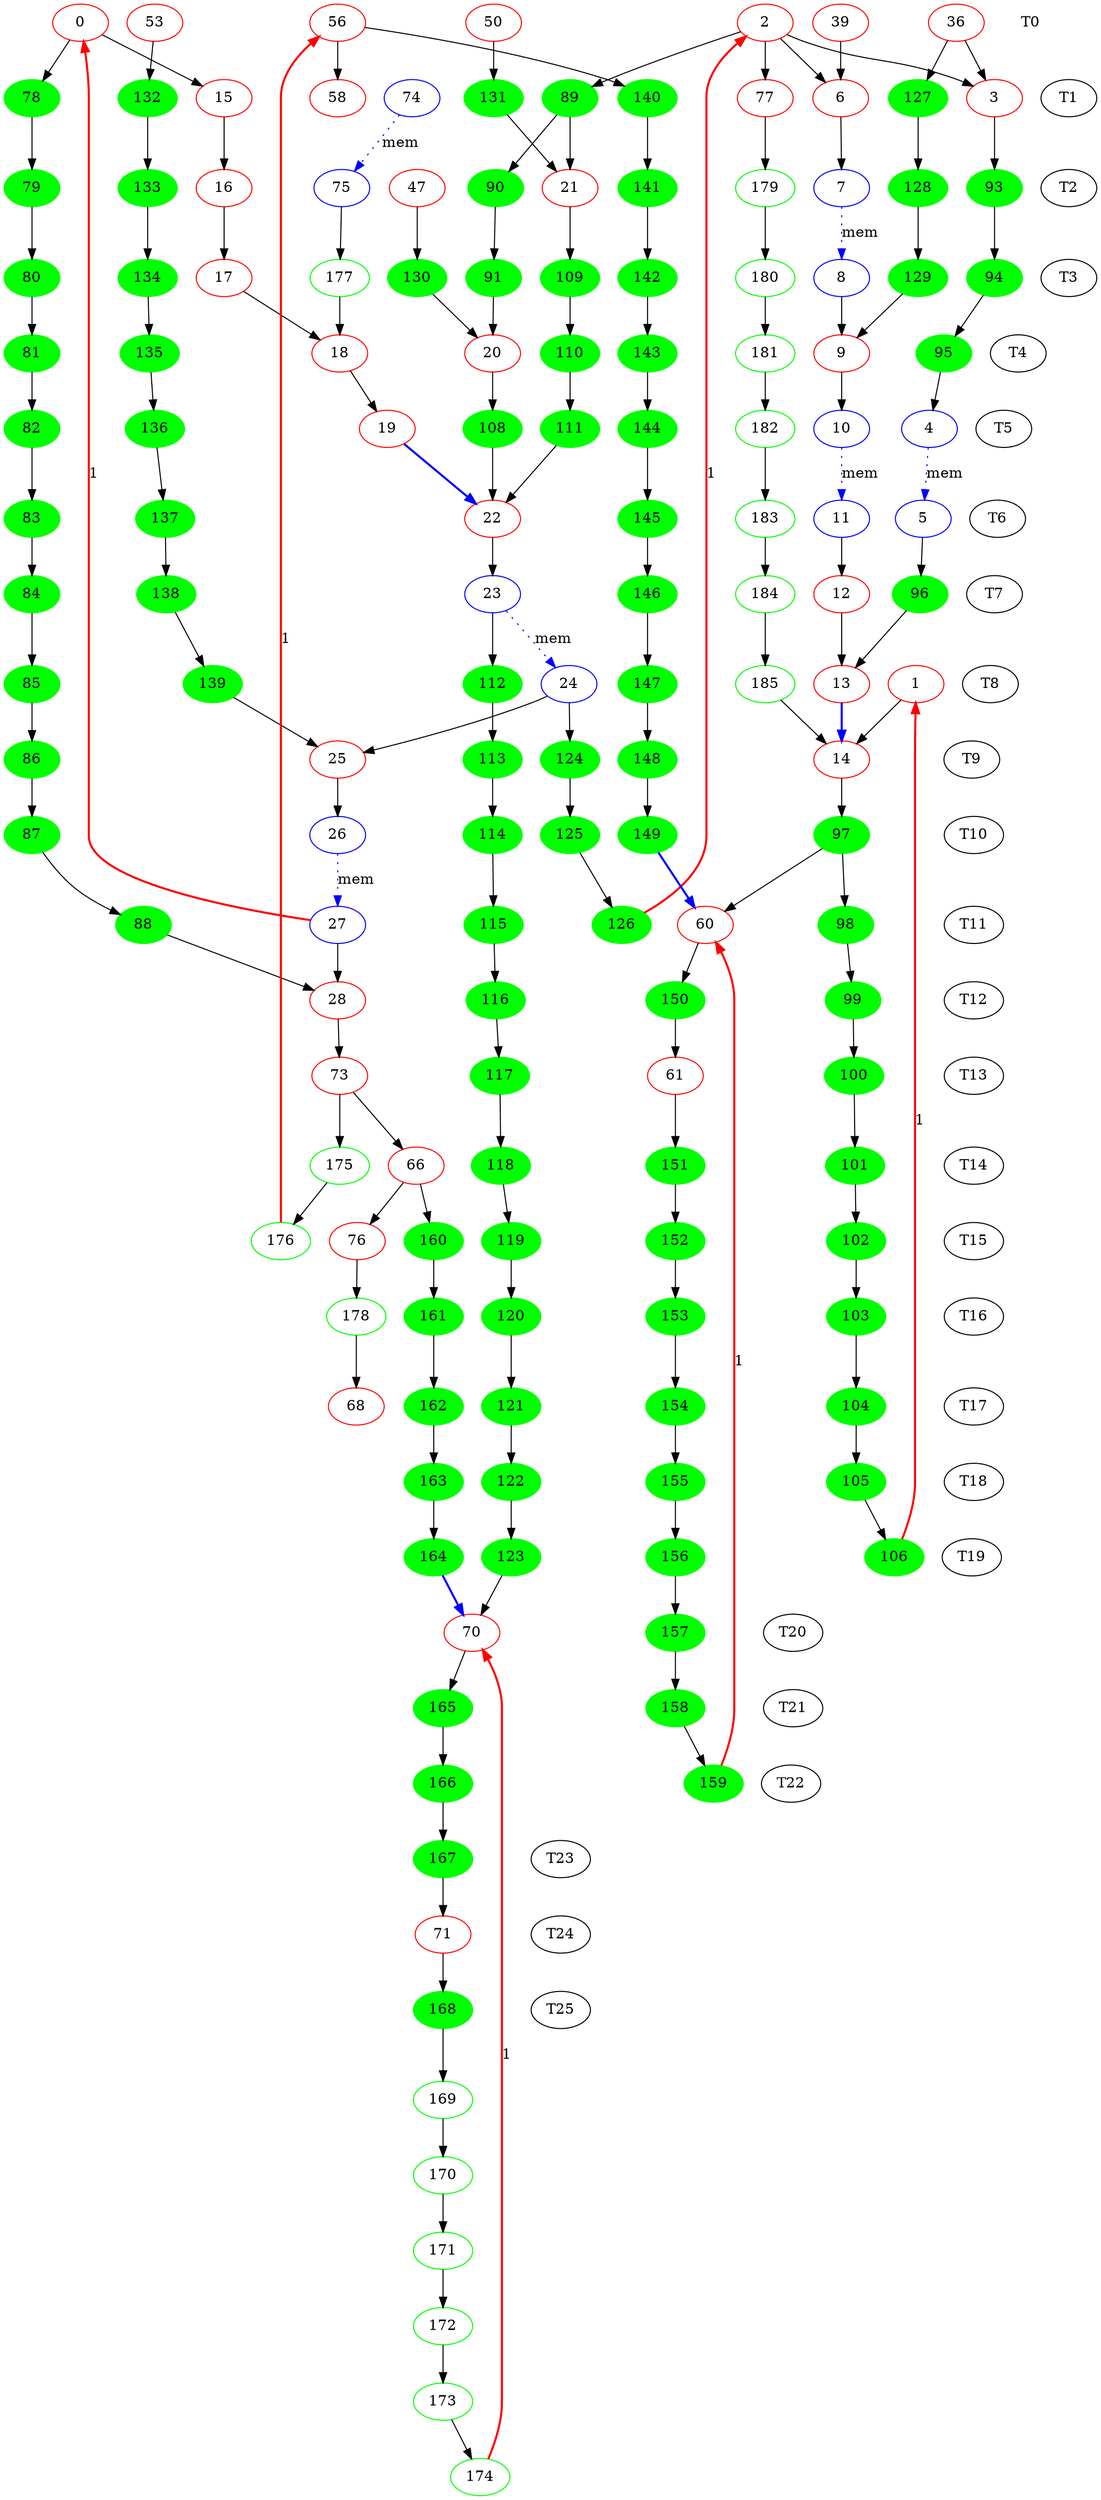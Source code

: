 digraph Failure_Sched { 
{
0 [color=red ];

0 [color=red ];

0 [color=red ];

0 [color=red ];

0 [color=red ];

0 [color=red ];

0 [color=red ];

0 [color=red ];

0 [color=red ];

0 [color=red ];

0 [color=red ];

0 [color=red ];

0 [color=red ];

0 [color=red ];

0 [color=red ];

0 [color=red ];

0 [color=red ];

0 [color=red ];

0 [color=red ];

0 [color=red ];

0 [color=red ];

0 [color=red ];

0 [color=red ];

0 [color=red ];

0 [color=red ];

0 [color=red ];

0 [color=red ];

0 [color=red ];

0 [color=red ];

0 [color=red ];

0 [color=red ];

0 [color=red ];

0 [color=red ];

0 [color=red ];

0 [color=red ];

0 [color=red ];

0 [color=red ];

0 [color=red ];

0 [color=red ];

0 [color=red ];

0 [color=red ];

0 [color=red ];

0 [color=red ];

0 [color=red ];

0 [color=red ];

0 [color=red ];

0 [color=red ];

0 [color=red ];

0 [color=red ];

0 [color=red ];

0 [color=red ];

0 [color=red ];

0 [color=red ];

0 [color=red ];

0 [color=red ];

0 [color=red ];

0 [color=red ];

0 [color=red ];

0 [color=red ];

0 [color=red ];

0 [color=red ];

0 [color=red ];

0 [color=red ];

0 [color=red ];

0 [color=red ];

0 [color=red ];

0 [color=red ];

0 [color=red ];

0 [color=red ];

0 [color=red ];

0 [color=red ];

0 [color=red ];

0 [color=red ];

0 [color=red ];

0 [color=red ];

0 [color=red ];

0 [color=red ];

0 [color=red ];

0 [color=red ];

0 [color=red ];

0 [color=red ];

0 [color=red ];

0 [color=red ];

0 [color=red ];

0 [color=red ];

0 [color=red ];

0 [color=red ];

0 [color=red ];

0 [color=red ];

1 [color=red ];

1 [color=red ];

1 [color=red ];

1 [color=red ];

1 [color=red ];

1 [color=red ];

1 [color=red ];

1 [color=red ];

1 [color=red ];

1 [color=red ];

1 [color=red ];

1 [color=red ];

1 [color=red ];

1 [color=red ];

1 [color=red ];

1 [color=red ];

1 [color=red ];

1 [color=red ];

1 [color=red ];

1 [color=red ];

1 [color=red ];

1 [color=red ];

1 [color=red ];

1 [color=red ];

1 [color=red ];

1 [color=red ];

1 [color=red ];

1 [color=red ];

1 [color=red ];

1 [color=red ];

1 [color=red ];

1 [color=red ];

1 [color=red ];

1 [color=red ];

1 [color=red ];

1 [color=red ];

1 [color=red ];

1 [color=red ];

1 [color=red ];

1 [color=red ];

1 [color=red ];

1 [color=red ];

1 [color=red ];

1 [color=red ];

1 [color=red ];

1 [color=red ];

1 [color=red ];

1 [color=red ];

1 [color=red ];

1 [color=red ];

1 [color=red ];

1 [color=red ];

1 [color=red ];

1 [color=red ];

1 [color=red ];

1 [color=red ];

1 [color=red ];

1 [color=red ];

1 [color=red ];

1 [color=red ];

1 [color=red ];

1 [color=red ];

1 [color=red ];

1 [color=red ];

1 [color=red ];

1 [color=red ];

1 [color=red ];

1 [color=red ];

1 [color=red ];

1 [color=red ];

1 [color=red ];

1 [color=red ];

1 [color=red ];

1 [color=red ];

1 [color=red ];

1 [color=red ];

1 [color=red ];

1 [color=red ];

1 [color=red ];

1 [color=red ];

1 [color=red ];

1 [color=red ];

1 [color=red ];

1 [color=red ];

1 [color=red ];

1 [color=red ];

1 [color=red ];

1 [color=red ];

1 [color=red ];

2 [color=red ];

2 [color=red ];

2 [color=red ];

2 [color=red ];

2 [color=red ];

2 [color=red ];

2 [color=red ];

2 [color=red ];

2 [color=red ];

2 [color=red ];

2 [color=red ];

2 [color=red ];

2 [color=red ];

2 [color=red ];

2 [color=red ];

2 [color=red ];

2 [color=red ];

2 [color=red ];

2 [color=red ];

2 [color=red ];

2 [color=red ];

2 [color=red ];

2 [color=red ];

2 [color=red ];

2 [color=red ];

2 [color=red ];

2 [color=red ];

2 [color=red ];

2 [color=red ];

2 [color=red ];

2 [color=red ];

2 [color=red ];

2 [color=red ];

2 [color=red ];

2 [color=red ];

2 [color=red ];

2 [color=red ];

2 [color=red ];

2 [color=red ];

2 [color=red ];

2 [color=red ];

2 [color=red ];

2 [color=red ];

2 [color=red ];

2 [color=red ];

2 [color=red ];

2 [color=red ];

2 [color=red ];

2 [color=red ];

2 [color=red ];

2 [color=red ];

2 [color=red ];

2 [color=red ];

2 [color=red ];

2 [color=red ];

2 [color=red ];

2 [color=red ];

2 [color=red ];

2 [color=red ];

2 [color=red ];

2 [color=red ];

2 [color=red ];

2 [color=red ];

2 [color=red ];

2 [color=red ];

2 [color=red ];

2 [color=red ];

2 [color=red ];

2 [color=red ];

2 [color=red ];

2 [color=red ];

2 [color=red ];

2 [color=red ];

2 [color=red ];

2 [color=red ];

2 [color=red ];

2 [color=red ];

2 [color=red ];

2 [color=red ];

2 [color=red ];

2 [color=red ];

2 [color=red ];

2 [color=red ];

2 [color=red ];

2 [color=red ];

2 [color=red ];

2 [color=red ];

2 [color=red ];

2 [color=red ];

3 [color=red ];

3 [color=red ];

3 [color=red ];

3 [color=red ];

3 [color=red ];

3 [color=red ];

3 [color=red ];

3 [color=red ];

3 [color=red ];

3 [color=red ];

3 [color=red ];

3 [color=red ];

3 [color=red ];

3 [color=red ];

3 [color=red ];

3 [color=red ];

3 [color=red ];

3 [color=red ];

3 [color=red ];

3 [color=red ];

3 [color=red ];

3 [color=red ];

3 [color=red ];

3 [color=red ];

3 [color=red ];

3 [color=red ];

3 [color=red ];

3 [color=red ];

3 [color=red ];

3 [color=red ];

3 [color=red ];

3 [color=red ];

3 [color=red ];

3 [color=red ];

3 [color=red ];

3 [color=red ];

3 [color=red ];

3 [color=red ];

3 [color=red ];

3 [color=red ];

3 [color=red ];

3 [color=red ];

3 [color=red ];

3 [color=red ];

3 [color=red ];

3 [color=red ];

3 [color=red ];

3 [color=red ];

3 [color=red ];

3 [color=red ];

3 [color=red ];

3 [color=red ];

3 [color=red ];

3 [color=red ];

3 [color=red ];

3 [color=red ];

3 [color=red ];

3 [color=red ];

3 [color=red ];

3 [color=red ];

3 [color=red ];

3 [color=red ];

3 [color=red ];

3 [color=red ];

3 [color=red ];

3 [color=red ];

3 [color=red ];

3 [color=red ];

3 [color=red ];

3 [color=red ];

3 [color=red ];

3 [color=red ];

3 [color=red ];

3 [color=red ];

3 [color=red ];

3 [color=red ];

3 [color=red ];

3 [color=red ];

3 [color=red ];

3 [color=red ];

3 [color=red ];

3 [color=red ];

3 [color=red ];

3 [color=red ];

3 [color=red ];

3 [color=red ];

3 [color=red ];

3 [color=red ];

3 [color=red ];

4 [color=blue ];

4 [color=blue ];

4 [color=blue ];

4 [color=blue ];

4 [color=blue ];

4 [color=blue ];

4 [color=blue ];

4 [color=blue ];

4 [color=blue ];

4 [color=blue ];

4 [color=blue ];

4 [color=blue ];

4 [color=blue ];

4 [color=blue ];

4 [color=blue ];

4 [color=blue ];

4 [color=blue ];

4 [color=blue ];

4 [color=blue ];

4 [color=blue ];

4 [color=blue ];

4 [color=blue ];

4 [color=blue ];

4 [color=blue ];

4 [color=blue ];

4 [color=blue ];

4 [color=blue ];

4 [color=blue ];

4 [color=blue ];

4 [color=blue ];

4 [color=blue ];

4 [color=blue ];

4 [color=blue ];

4 [color=blue ];

4 [color=blue ];

4 [color=blue ];

4 [color=blue ];

4 [color=blue ];

4 [color=blue ];

4 [color=blue ];

4 [color=blue ];

4 [color=blue ];

4 [color=blue ];

4 [color=blue ];

4 [color=blue ];

4 [color=blue ];

4 [color=blue ];

4 [color=blue ];

4 [color=blue ];

4 [color=blue ];

4 [color=blue ];

4 [color=blue ];

4 [color=blue ];

4 [color=blue ];

4 [color=blue ];

4 [color=blue ];

4 [color=blue ];

4 [color=blue ];

4 [color=blue ];

4 [color=blue ];

4 [color=blue ];

4 [color=blue ];

4 [color=blue ];

4 [color=blue ];

4 [color=blue ];

4 [color=blue ];

4 [color=blue ];

4 [color=blue ];

4 [color=blue ];

4 [color=blue ];

4 [color=blue ];

4 [color=blue ];

4 [color=blue ];

4 [color=blue ];

4 [color=blue ];

4 [color=blue ];

4 [color=blue ];

4 [color=blue ];

4 [color=blue ];

4 [color=blue ];

4 [color=blue ];

4 [color=blue ];

4 [color=blue ];

4 [color=blue ];

4 [color=blue ];

4 [color=blue ];

4 [color=blue ];

4 [color=blue ];

4 [color=blue ];

5 [color=blue ];

5 [color=blue ];

5 [color=blue ];

5 [color=blue ];

5 [color=blue ];

5 [color=blue ];

5 [color=blue ];

5 [color=blue ];

5 [color=blue ];

5 [color=blue ];

5 [color=blue ];

5 [color=blue ];

5 [color=blue ];

5 [color=blue ];

5 [color=blue ];

5 [color=blue ];

5 [color=blue ];

5 [color=blue ];

5 [color=blue ];

5 [color=blue ];

5 [color=blue ];

5 [color=blue ];

5 [color=blue ];

5 [color=blue ];

5 [color=blue ];

5 [color=blue ];

5 [color=blue ];

5 [color=blue ];

5 [color=blue ];

5 [color=blue ];

5 [color=blue ];

5 [color=blue ];

5 [color=blue ];

5 [color=blue ];

5 [color=blue ];

5 [color=blue ];

5 [color=blue ];

5 [color=blue ];

5 [color=blue ];

5 [color=blue ];

5 [color=blue ];

5 [color=blue ];

5 [color=blue ];

5 [color=blue ];

5 [color=blue ];

5 [color=blue ];

5 [color=blue ];

5 [color=blue ];

5 [color=blue ];

5 [color=blue ];

5 [color=blue ];

5 [color=blue ];

5 [color=blue ];

5 [color=blue ];

5 [color=blue ];

5 [color=blue ];

5 [color=blue ];

5 [color=blue ];

5 [color=blue ];

5 [color=blue ];

5 [color=blue ];

5 [color=blue ];

5 [color=blue ];

5 [color=blue ];

5 [color=blue ];

5 [color=blue ];

5 [color=blue ];

5 [color=blue ];

5 [color=blue ];

5 [color=blue ];

5 [color=blue ];

5 [color=blue ];

5 [color=blue ];

5 [color=blue ];

5 [color=blue ];

5 [color=blue ];

5 [color=blue ];

5 [color=blue ];

5 [color=blue ];

5 [color=blue ];

5 [color=blue ];

5 [color=blue ];

5 [color=blue ];

5 [color=blue ];

5 [color=blue ];

5 [color=blue ];

5 [color=blue ];

5 [color=blue ];

5 [color=blue ];

6 [color=red ];

6 [color=red ];

6 [color=red ];

6 [color=red ];

6 [color=red ];

6 [color=red ];

6 [color=red ];

6 [color=red ];

6 [color=red ];

6 [color=red ];

6 [color=red ];

6 [color=red ];

6 [color=red ];

6 [color=red ];

6 [color=red ];

6 [color=red ];

6 [color=red ];

6 [color=red ];

6 [color=red ];

6 [color=red ];

6 [color=red ];

6 [color=red ];

6 [color=red ];

6 [color=red ];

6 [color=red ];

6 [color=red ];

6 [color=red ];

6 [color=red ];

6 [color=red ];

6 [color=red ];

6 [color=red ];

6 [color=red ];

6 [color=red ];

6 [color=red ];

6 [color=red ];

6 [color=red ];

6 [color=red ];

6 [color=red ];

6 [color=red ];

6 [color=red ];

6 [color=red ];

6 [color=red ];

6 [color=red ];

6 [color=red ];

6 [color=red ];

6 [color=red ];

6 [color=red ];

6 [color=red ];

6 [color=red ];

6 [color=red ];

6 [color=red ];

6 [color=red ];

6 [color=red ];

6 [color=red ];

6 [color=red ];

6 [color=red ];

6 [color=red ];

6 [color=red ];

6 [color=red ];

6 [color=red ];

6 [color=red ];

6 [color=red ];

6 [color=red ];

6 [color=red ];

6 [color=red ];

6 [color=red ];

6 [color=red ];

6 [color=red ];

6 [color=red ];

6 [color=red ];

6 [color=red ];

6 [color=red ];

6 [color=red ];

6 [color=red ];

6 [color=red ];

6 [color=red ];

6 [color=red ];

6 [color=red ];

6 [color=red ];

6 [color=red ];

6 [color=red ];

6 [color=red ];

6 [color=red ];

6 [color=red ];

6 [color=red ];

6 [color=red ];

6 [color=red ];

6 [color=red ];

6 [color=red ];

7 [color=blue ];

7 [color=blue ];

7 [color=blue ];

7 [color=blue ];

7 [color=blue ];

7 [color=blue ];

7 [color=blue ];

7 [color=blue ];

7 [color=blue ];

7 [color=blue ];

7 [color=blue ];

7 [color=blue ];

7 [color=blue ];

7 [color=blue ];

7 [color=blue ];

7 [color=blue ];

7 [color=blue ];

7 [color=blue ];

7 [color=blue ];

7 [color=blue ];

7 [color=blue ];

7 [color=blue ];

7 [color=blue ];

7 [color=blue ];

7 [color=blue ];

7 [color=blue ];

7 [color=blue ];

7 [color=blue ];

7 [color=blue ];

7 [color=blue ];

7 [color=blue ];

7 [color=blue ];

7 [color=blue ];

7 [color=blue ];

7 [color=blue ];

7 [color=blue ];

7 [color=blue ];

7 [color=blue ];

7 [color=blue ];

7 [color=blue ];

7 [color=blue ];

7 [color=blue ];

7 [color=blue ];

7 [color=blue ];

7 [color=blue ];

7 [color=blue ];

7 [color=blue ];

7 [color=blue ];

7 [color=blue ];

7 [color=blue ];

7 [color=blue ];

7 [color=blue ];

7 [color=blue ];

7 [color=blue ];

7 [color=blue ];

7 [color=blue ];

7 [color=blue ];

7 [color=blue ];

7 [color=blue ];

7 [color=blue ];

7 [color=blue ];

7 [color=blue ];

7 [color=blue ];

7 [color=blue ];

7 [color=blue ];

7 [color=blue ];

7 [color=blue ];

7 [color=blue ];

7 [color=blue ];

7 [color=blue ];

7 [color=blue ];

7 [color=blue ];

7 [color=blue ];

7 [color=blue ];

7 [color=blue ];

7 [color=blue ];

7 [color=blue ];

7 [color=blue ];

7 [color=blue ];

7 [color=blue ];

7 [color=blue ];

7 [color=blue ];

7 [color=blue ];

7 [color=blue ];

7 [color=blue ];

7 [color=blue ];

7 [color=blue ];

7 [color=blue ];

7 [color=blue ];

8 [color=blue ];

8 [color=blue ];

8 [color=blue ];

8 [color=blue ];

8 [color=blue ];

8 [color=blue ];

8 [color=blue ];

8 [color=blue ];

8 [color=blue ];

8 [color=blue ];

8 [color=blue ];

8 [color=blue ];

8 [color=blue ];

8 [color=blue ];

8 [color=blue ];

8 [color=blue ];

8 [color=blue ];

8 [color=blue ];

8 [color=blue ];

8 [color=blue ];

8 [color=blue ];

8 [color=blue ];

8 [color=blue ];

8 [color=blue ];

8 [color=blue ];

8 [color=blue ];

8 [color=blue ];

8 [color=blue ];

8 [color=blue ];

8 [color=blue ];

8 [color=blue ];

8 [color=blue ];

8 [color=blue ];

8 [color=blue ];

8 [color=blue ];

8 [color=blue ];

8 [color=blue ];

8 [color=blue ];

8 [color=blue ];

8 [color=blue ];

8 [color=blue ];

8 [color=blue ];

8 [color=blue ];

8 [color=blue ];

8 [color=blue ];

8 [color=blue ];

8 [color=blue ];

8 [color=blue ];

8 [color=blue ];

8 [color=blue ];

8 [color=blue ];

8 [color=blue ];

8 [color=blue ];

8 [color=blue ];

8 [color=blue ];

8 [color=blue ];

8 [color=blue ];

8 [color=blue ];

8 [color=blue ];

8 [color=blue ];

8 [color=blue ];

8 [color=blue ];

8 [color=blue ];

8 [color=blue ];

8 [color=blue ];

8 [color=blue ];

8 [color=blue ];

8 [color=blue ];

8 [color=blue ];

8 [color=blue ];

8 [color=blue ];

8 [color=blue ];

8 [color=blue ];

8 [color=blue ];

8 [color=blue ];

8 [color=blue ];

8 [color=blue ];

8 [color=blue ];

8 [color=blue ];

8 [color=blue ];

8 [color=blue ];

8 [color=blue ];

8 [color=blue ];

8 [color=blue ];

8 [color=blue ];

8 [color=blue ];

8 [color=blue ];

8 [color=blue ];

8 [color=blue ];

9 [color=red ];

9 [color=red ];

9 [color=red ];

9 [color=red ];

9 [color=red ];

9 [color=red ];

9 [color=red ];

9 [color=red ];

9 [color=red ];

9 [color=red ];

9 [color=red ];

9 [color=red ];

9 [color=red ];

9 [color=red ];

9 [color=red ];

9 [color=red ];

9 [color=red ];

9 [color=red ];

9 [color=red ];

9 [color=red ];

9 [color=red ];

9 [color=red ];

9 [color=red ];

9 [color=red ];

9 [color=red ];

9 [color=red ];

9 [color=red ];

9 [color=red ];

9 [color=red ];

9 [color=red ];

9 [color=red ];

9 [color=red ];

9 [color=red ];

9 [color=red ];

9 [color=red ];

9 [color=red ];

9 [color=red ];

9 [color=red ];

9 [color=red ];

9 [color=red ];

9 [color=red ];

9 [color=red ];

9 [color=red ];

9 [color=red ];

9 [color=red ];

9 [color=red ];

9 [color=red ];

9 [color=red ];

9 [color=red ];

9 [color=red ];

9 [color=red ];

9 [color=red ];

9 [color=red ];

9 [color=red ];

9 [color=red ];

9 [color=red ];

9 [color=red ];

9 [color=red ];

9 [color=red ];

9 [color=red ];

9 [color=red ];

9 [color=red ];

9 [color=red ];

9 [color=red ];

9 [color=red ];

9 [color=red ];

9 [color=red ];

9 [color=red ];

9 [color=red ];

9 [color=red ];

9 [color=red ];

9 [color=red ];

9 [color=red ];

9 [color=red ];

9 [color=red ];

9 [color=red ];

9 [color=red ];

9 [color=red ];

9 [color=red ];

9 [color=red ];

9 [color=red ];

9 [color=red ];

9 [color=red ];

9 [color=red ];

9 [color=red ];

9 [color=red ];

9 [color=red ];

9 [color=red ];

9 [color=red ];

10 [color=blue ];

10 [color=blue ];

10 [color=blue ];

10 [color=blue ];

10 [color=blue ];

10 [color=blue ];

10 [color=blue ];

10 [color=blue ];

10 [color=blue ];

10 [color=blue ];

10 [color=blue ];

10 [color=blue ];

10 [color=blue ];

10 [color=blue ];

10 [color=blue ];

10 [color=blue ];

10 [color=blue ];

10 [color=blue ];

10 [color=blue ];

10 [color=blue ];

10 [color=blue ];

10 [color=blue ];

10 [color=blue ];

10 [color=blue ];

10 [color=blue ];

10 [color=blue ];

10 [color=blue ];

10 [color=blue ];

10 [color=blue ];

10 [color=blue ];

10 [color=blue ];

10 [color=blue ];

10 [color=blue ];

10 [color=blue ];

10 [color=blue ];

10 [color=blue ];

10 [color=blue ];

10 [color=blue ];

10 [color=blue ];

10 [color=blue ];

10 [color=blue ];

10 [color=blue ];

10 [color=blue ];

10 [color=blue ];

10 [color=blue ];

10 [color=blue ];

10 [color=blue ];

10 [color=blue ];

10 [color=blue ];

10 [color=blue ];

10 [color=blue ];

10 [color=blue ];

10 [color=blue ];

10 [color=blue ];

10 [color=blue ];

10 [color=blue ];

10 [color=blue ];

10 [color=blue ];

10 [color=blue ];

10 [color=blue ];

10 [color=blue ];

10 [color=blue ];

10 [color=blue ];

10 [color=blue ];

10 [color=blue ];

10 [color=blue ];

10 [color=blue ];

10 [color=blue ];

10 [color=blue ];

10 [color=blue ];

10 [color=blue ];

10 [color=blue ];

10 [color=blue ];

10 [color=blue ];

10 [color=blue ];

10 [color=blue ];

10 [color=blue ];

10 [color=blue ];

10 [color=blue ];

10 [color=blue ];

10 [color=blue ];

10 [color=blue ];

10 [color=blue ];

10 [color=blue ];

10 [color=blue ];

10 [color=blue ];

10 [color=blue ];

10 [color=blue ];

10 [color=blue ];

11 [color=blue ];

11 [color=blue ];

11 [color=blue ];

11 [color=blue ];

11 [color=blue ];

11 [color=blue ];

11 [color=blue ];

11 [color=blue ];

11 [color=blue ];

11 [color=blue ];

11 [color=blue ];

11 [color=blue ];

11 [color=blue ];

11 [color=blue ];

11 [color=blue ];

11 [color=blue ];

11 [color=blue ];

11 [color=blue ];

11 [color=blue ];

11 [color=blue ];

11 [color=blue ];

11 [color=blue ];

11 [color=blue ];

11 [color=blue ];

11 [color=blue ];

11 [color=blue ];

11 [color=blue ];

11 [color=blue ];

11 [color=blue ];

11 [color=blue ];

11 [color=blue ];

11 [color=blue ];

11 [color=blue ];

11 [color=blue ];

11 [color=blue ];

11 [color=blue ];

11 [color=blue ];

11 [color=blue ];

11 [color=blue ];

11 [color=blue ];

11 [color=blue ];

11 [color=blue ];

11 [color=blue ];

11 [color=blue ];

11 [color=blue ];

11 [color=blue ];

11 [color=blue ];

11 [color=blue ];

11 [color=blue ];

11 [color=blue ];

11 [color=blue ];

11 [color=blue ];

11 [color=blue ];

11 [color=blue ];

11 [color=blue ];

11 [color=blue ];

11 [color=blue ];

11 [color=blue ];

11 [color=blue ];

11 [color=blue ];

11 [color=blue ];

11 [color=blue ];

11 [color=blue ];

11 [color=blue ];

11 [color=blue ];

11 [color=blue ];

11 [color=blue ];

11 [color=blue ];

11 [color=blue ];

11 [color=blue ];

11 [color=blue ];

11 [color=blue ];

11 [color=blue ];

11 [color=blue ];

11 [color=blue ];

11 [color=blue ];

11 [color=blue ];

11 [color=blue ];

11 [color=blue ];

11 [color=blue ];

11 [color=blue ];

11 [color=blue ];

11 [color=blue ];

11 [color=blue ];

11 [color=blue ];

11 [color=blue ];

11 [color=blue ];

11 [color=blue ];

11 [color=blue ];

12 [color=red ];

12 [color=red ];

12 [color=red ];

12 [color=red ];

12 [color=red ];

12 [color=red ];

12 [color=red ];

12 [color=red ];

12 [color=red ];

12 [color=red ];

12 [color=red ];

12 [color=red ];

12 [color=red ];

12 [color=red ];

12 [color=red ];

12 [color=red ];

12 [color=red ];

12 [color=red ];

12 [color=red ];

12 [color=red ];

12 [color=red ];

12 [color=red ];

12 [color=red ];

12 [color=red ];

12 [color=red ];

12 [color=red ];

12 [color=red ];

12 [color=red ];

12 [color=red ];

12 [color=red ];

12 [color=red ];

12 [color=red ];

12 [color=red ];

12 [color=red ];

12 [color=red ];

12 [color=red ];

12 [color=red ];

12 [color=red ];

12 [color=red ];

12 [color=red ];

12 [color=red ];

12 [color=red ];

12 [color=red ];

12 [color=red ];

12 [color=red ];

12 [color=red ];

12 [color=red ];

12 [color=red ];

12 [color=red ];

12 [color=red ];

12 [color=red ];

12 [color=red ];

12 [color=red ];

12 [color=red ];

12 [color=red ];

12 [color=red ];

12 [color=red ];

12 [color=red ];

12 [color=red ];

12 [color=red ];

12 [color=red ];

12 [color=red ];

12 [color=red ];

12 [color=red ];

12 [color=red ];

12 [color=red ];

12 [color=red ];

12 [color=red ];

12 [color=red ];

12 [color=red ];

12 [color=red ];

12 [color=red ];

12 [color=red ];

12 [color=red ];

12 [color=red ];

12 [color=red ];

12 [color=red ];

12 [color=red ];

12 [color=red ];

12 [color=red ];

12 [color=red ];

12 [color=red ];

12 [color=red ];

12 [color=red ];

12 [color=red ];

12 [color=red ];

12 [color=red ];

12 [color=red ];

12 [color=red ];

13 [color=red ];

13 [color=red ];

13 [color=red ];

13 [color=red ];

13 [color=red ];

13 [color=red ];

13 [color=red ];

13 [color=red ];

13 [color=red ];

13 [color=red ];

13 [color=red ];

13 [color=red ];

13 [color=red ];

13 [color=red ];

13 [color=red ];

13 [color=red ];

13 [color=red ];

13 [color=red ];

13 [color=red ];

13 [color=red ];

13 [color=red ];

13 [color=red ];

13 [color=red ];

13 [color=red ];

13 [color=red ];

13 [color=red ];

13 [color=red ];

13 [color=red ];

13 [color=red ];

13 [color=red ];

13 [color=red ];

13 [color=red ];

13 [color=red ];

13 [color=red ];

13 [color=red ];

13 [color=red ];

13 [color=red ];

13 [color=red ];

13 [color=red ];

13 [color=red ];

13 [color=red ];

13 [color=red ];

13 [color=red ];

13 [color=red ];

13 [color=red ];

13 [color=red ];

13 [color=red ];

13 [color=red ];

13 [color=red ];

13 [color=red ];

13 [color=red ];

13 [color=red ];

13 [color=red ];

13 [color=red ];

13 [color=red ];

13 [color=red ];

13 [color=red ];

13 [color=red ];

13 [color=red ];

13 [color=red ];

13 [color=red ];

13 [color=red ];

13 [color=red ];

13 [color=red ];

13 [color=red ];

13 [color=red ];

13 [color=red ];

13 [color=red ];

13 [color=red ];

13 [color=red ];

13 [color=red ];

13 [color=red ];

13 [color=red ];

13 [color=red ];

13 [color=red ];

13 [color=red ];

13 [color=red ];

13 [color=red ];

13 [color=red ];

13 [color=red ];

13 [color=red ];

13 [color=red ];

13 [color=red ];

13 [color=red ];

13 [color=red ];

13 [color=red ];

13 [color=red ];

13 [color=red ];

13 [color=red ];

14 [color=red ];

14 [color=red ];

14 [color=red ];

14 [color=red ];

14 [color=red ];

14 [color=red ];

14 [color=red ];

14 [color=red ];

14 [color=red ];

14 [color=red ];

14 [color=red ];

14 [color=red ];

14 [color=red ];

14 [color=red ];

14 [color=red ];

14 [color=red ];

14 [color=red ];

14 [color=red ];

14 [color=red ];

14 [color=red ];

14 [color=red ];

14 [color=red ];

14 [color=red ];

14 [color=red ];

14 [color=red ];

14 [color=red ];

14 [color=red ];

14 [color=red ];

14 [color=red ];

14 [color=red ];

14 [color=red ];

14 [color=red ];

14 [color=red ];

14 [color=red ];

14 [color=red ];

14 [color=red ];

14 [color=red ];

14 [color=red ];

14 [color=red ];

14 [color=red ];

14 [color=red ];

14 [color=red ];

14 [color=red ];

14 [color=red ];

14 [color=red ];

14 [color=red ];

14 [color=red ];

14 [color=red ];

14 [color=red ];

14 [color=red ];

14 [color=red ];

14 [color=red ];

14 [color=red ];

14 [color=red ];

14 [color=red ];

14 [color=red ];

14 [color=red ];

14 [color=red ];

14 [color=red ];

14 [color=red ];

14 [color=red ];

14 [color=red ];

14 [color=red ];

14 [color=red ];

14 [color=red ];

14 [color=red ];

14 [color=red ];

14 [color=red ];

14 [color=red ];

14 [color=red ];

14 [color=red ];

14 [color=red ];

14 [color=red ];

14 [color=red ];

14 [color=red ];

14 [color=red ];

14 [color=red ];

14 [color=red ];

14 [color=red ];

14 [color=red ];

14 [color=red ];

14 [color=red ];

14 [color=red ];

14 [color=red ];

14 [color=red ];

14 [color=red ];

14 [color=red ];

14 [color=red ];

14 [color=red ];

15 [color=red ];

15 [color=red ];

15 [color=red ];

15 [color=red ];

15 [color=red ];

15 [color=red ];

15 [color=red ];

15 [color=red ];

15 [color=red ];

15 [color=red ];

15 [color=red ];

15 [color=red ];

15 [color=red ];

15 [color=red ];

15 [color=red ];

15 [color=red ];

15 [color=red ];

15 [color=red ];

15 [color=red ];

15 [color=red ];

15 [color=red ];

15 [color=red ];

15 [color=red ];

15 [color=red ];

15 [color=red ];

15 [color=red ];

15 [color=red ];

15 [color=red ];

15 [color=red ];

15 [color=red ];

15 [color=red ];

15 [color=red ];

15 [color=red ];

15 [color=red ];

15 [color=red ];

15 [color=red ];

15 [color=red ];

15 [color=red ];

15 [color=red ];

15 [color=red ];

15 [color=red ];

15 [color=red ];

15 [color=red ];

15 [color=red ];

15 [color=red ];

15 [color=red ];

15 [color=red ];

15 [color=red ];

15 [color=red ];

15 [color=red ];

15 [color=red ];

15 [color=red ];

15 [color=red ];

15 [color=red ];

15 [color=red ];

15 [color=red ];

15 [color=red ];

15 [color=red ];

15 [color=red ];

15 [color=red ];

15 [color=red ];

15 [color=red ];

15 [color=red ];

15 [color=red ];

15 [color=red ];

15 [color=red ];

15 [color=red ];

15 [color=red ];

15 [color=red ];

15 [color=red ];

15 [color=red ];

15 [color=red ];

15 [color=red ];

15 [color=red ];

15 [color=red ];

15 [color=red ];

15 [color=red ];

15 [color=red ];

15 [color=red ];

15 [color=red ];

15 [color=red ];

15 [color=red ];

15 [color=red ];

15 [color=red ];

15 [color=red ];

15 [color=red ];

15 [color=red ];

15 [color=red ];

15 [color=red ];

16 [color=red ];

16 [color=red ];

16 [color=red ];

16 [color=red ];

16 [color=red ];

16 [color=red ];

16 [color=red ];

16 [color=red ];

16 [color=red ];

16 [color=red ];

16 [color=red ];

16 [color=red ];

16 [color=red ];

16 [color=red ];

16 [color=red ];

16 [color=red ];

16 [color=red ];

16 [color=red ];

16 [color=red ];

16 [color=red ];

16 [color=red ];

16 [color=red ];

16 [color=red ];

16 [color=red ];

16 [color=red ];

16 [color=red ];

16 [color=red ];

16 [color=red ];

16 [color=red ];

16 [color=red ];

16 [color=red ];

16 [color=red ];

16 [color=red ];

16 [color=red ];

16 [color=red ];

16 [color=red ];

16 [color=red ];

16 [color=red ];

16 [color=red ];

16 [color=red ];

16 [color=red ];

16 [color=red ];

16 [color=red ];

16 [color=red ];

16 [color=red ];

16 [color=red ];

16 [color=red ];

16 [color=red ];

16 [color=red ];

16 [color=red ];

16 [color=red ];

16 [color=red ];

16 [color=red ];

16 [color=red ];

16 [color=red ];

16 [color=red ];

16 [color=red ];

16 [color=red ];

16 [color=red ];

16 [color=red ];

16 [color=red ];

16 [color=red ];

16 [color=red ];

16 [color=red ];

16 [color=red ];

16 [color=red ];

16 [color=red ];

16 [color=red ];

16 [color=red ];

16 [color=red ];

16 [color=red ];

16 [color=red ];

16 [color=red ];

16 [color=red ];

16 [color=red ];

16 [color=red ];

16 [color=red ];

16 [color=red ];

16 [color=red ];

16 [color=red ];

16 [color=red ];

16 [color=red ];

16 [color=red ];

16 [color=red ];

16 [color=red ];

16 [color=red ];

16 [color=red ];

16 [color=red ];

16 [color=red ];

17 [color=red ];

17 [color=red ];

17 [color=red ];

17 [color=red ];

17 [color=red ];

17 [color=red ];

17 [color=red ];

17 [color=red ];

17 [color=red ];

17 [color=red ];

17 [color=red ];

17 [color=red ];

17 [color=red ];

17 [color=red ];

17 [color=red ];

17 [color=red ];

17 [color=red ];

17 [color=red ];

17 [color=red ];

17 [color=red ];

17 [color=red ];

17 [color=red ];

17 [color=red ];

17 [color=red ];

17 [color=red ];

17 [color=red ];

17 [color=red ];

17 [color=red ];

17 [color=red ];

17 [color=red ];

17 [color=red ];

17 [color=red ];

17 [color=red ];

17 [color=red ];

17 [color=red ];

17 [color=red ];

17 [color=red ];

17 [color=red ];

17 [color=red ];

17 [color=red ];

17 [color=red ];

17 [color=red ];

17 [color=red ];

17 [color=red ];

17 [color=red ];

17 [color=red ];

17 [color=red ];

17 [color=red ];

17 [color=red ];

17 [color=red ];

17 [color=red ];

17 [color=red ];

17 [color=red ];

17 [color=red ];

17 [color=red ];

17 [color=red ];

17 [color=red ];

17 [color=red ];

17 [color=red ];

17 [color=red ];

17 [color=red ];

17 [color=red ];

17 [color=red ];

17 [color=red ];

17 [color=red ];

17 [color=red ];

17 [color=red ];

17 [color=red ];

17 [color=red ];

17 [color=red ];

17 [color=red ];

17 [color=red ];

17 [color=red ];

17 [color=red ];

17 [color=red ];

17 [color=red ];

17 [color=red ];

17 [color=red ];

17 [color=red ];

17 [color=red ];

17 [color=red ];

17 [color=red ];

17 [color=red ];

17 [color=red ];

17 [color=red ];

17 [color=red ];

17 [color=red ];

17 [color=red ];

17 [color=red ];

18 [color=red ];

18 [color=red ];

18 [color=red ];

18 [color=red ];

18 [color=red ];

18 [color=red ];

18 [color=red ];

18 [color=red ];

18 [color=red ];

18 [color=red ];

18 [color=red ];

18 [color=red ];

18 [color=red ];

18 [color=red ];

18 [color=red ];

18 [color=red ];

18 [color=red ];

18 [color=red ];

18 [color=red ];

18 [color=red ];

18 [color=red ];

18 [color=red ];

18 [color=red ];

18 [color=red ];

18 [color=red ];

18 [color=red ];

18 [color=red ];

18 [color=red ];

18 [color=red ];

18 [color=red ];

18 [color=red ];

18 [color=red ];

18 [color=red ];

18 [color=red ];

18 [color=red ];

18 [color=red ];

18 [color=red ];

18 [color=red ];

18 [color=red ];

18 [color=red ];

18 [color=red ];

18 [color=red ];

18 [color=red ];

18 [color=red ];

18 [color=red ];

18 [color=red ];

18 [color=red ];

18 [color=red ];

18 [color=red ];

18 [color=red ];

18 [color=red ];

18 [color=red ];

18 [color=red ];

18 [color=red ];

18 [color=red ];

18 [color=red ];

18 [color=red ];

18 [color=red ];

18 [color=red ];

18 [color=red ];

18 [color=red ];

18 [color=red ];

18 [color=red ];

18 [color=red ];

18 [color=red ];

18 [color=red ];

18 [color=red ];

18 [color=red ];

18 [color=red ];

18 [color=red ];

18 [color=red ];

18 [color=red ];

18 [color=red ];

18 [color=red ];

18 [color=red ];

18 [color=red ];

18 [color=red ];

18 [color=red ];

18 [color=red ];

18 [color=red ];

18 [color=red ];

18 [color=red ];

18 [color=red ];

18 [color=red ];

18 [color=red ];

18 [color=red ];

18 [color=red ];

18 [color=red ];

18 [color=red ];

19 [color=red ];

19 [color=red ];

19 [color=red ];

19 [color=red ];

19 [color=red ];

19 [color=red ];

19 [color=red ];

19 [color=red ];

19 [color=red ];

19 [color=red ];

19 [color=red ];

19 [color=red ];

19 [color=red ];

19 [color=red ];

19 [color=red ];

19 [color=red ];

19 [color=red ];

19 [color=red ];

19 [color=red ];

19 [color=red ];

19 [color=red ];

19 [color=red ];

19 [color=red ];

19 [color=red ];

19 [color=red ];

19 [color=red ];

19 [color=red ];

19 [color=red ];

19 [color=red ];

19 [color=red ];

19 [color=red ];

19 [color=red ];

19 [color=red ];

19 [color=red ];

19 [color=red ];

19 [color=red ];

19 [color=red ];

19 [color=red ];

19 [color=red ];

19 [color=red ];

19 [color=red ];

19 [color=red ];

19 [color=red ];

19 [color=red ];

19 [color=red ];

19 [color=red ];

19 [color=red ];

19 [color=red ];

19 [color=red ];

19 [color=red ];

19 [color=red ];

19 [color=red ];

19 [color=red ];

19 [color=red ];

19 [color=red ];

19 [color=red ];

19 [color=red ];

19 [color=red ];

19 [color=red ];

19 [color=red ];

19 [color=red ];

19 [color=red ];

19 [color=red ];

19 [color=red ];

19 [color=red ];

19 [color=red ];

19 [color=red ];

19 [color=red ];

19 [color=red ];

19 [color=red ];

19 [color=red ];

19 [color=red ];

19 [color=red ];

19 [color=red ];

19 [color=red ];

19 [color=red ];

19 [color=red ];

19 [color=red ];

19 [color=red ];

19 [color=red ];

19 [color=red ];

19 [color=red ];

19 [color=red ];

19 [color=red ];

19 [color=red ];

19 [color=red ];

19 [color=red ];

19 [color=red ];

19 [color=red ];

20 [color=red ];

20 [color=red ];

20 [color=red ];

20 [color=red ];

20 [color=red ];

20 [color=red ];

20 [color=red ];

20 [color=red ];

20 [color=red ];

20 [color=red ];

20 [color=red ];

20 [color=red ];

20 [color=red ];

20 [color=red ];

20 [color=red ];

20 [color=red ];

20 [color=red ];

20 [color=red ];

20 [color=red ];

20 [color=red ];

20 [color=red ];

20 [color=red ];

20 [color=red ];

20 [color=red ];

20 [color=red ];

20 [color=red ];

20 [color=red ];

20 [color=red ];

20 [color=red ];

20 [color=red ];

20 [color=red ];

20 [color=red ];

20 [color=red ];

20 [color=red ];

20 [color=red ];

20 [color=red ];

20 [color=red ];

20 [color=red ];

20 [color=red ];

20 [color=red ];

20 [color=red ];

20 [color=red ];

20 [color=red ];

20 [color=red ];

20 [color=red ];

20 [color=red ];

20 [color=red ];

20 [color=red ];

20 [color=red ];

20 [color=red ];

20 [color=red ];

20 [color=red ];

20 [color=red ];

20 [color=red ];

20 [color=red ];

20 [color=red ];

20 [color=red ];

20 [color=red ];

20 [color=red ];

20 [color=red ];

20 [color=red ];

20 [color=red ];

20 [color=red ];

20 [color=red ];

20 [color=red ];

20 [color=red ];

20 [color=red ];

20 [color=red ];

20 [color=red ];

20 [color=red ];

20 [color=red ];

20 [color=red ];

20 [color=red ];

20 [color=red ];

20 [color=red ];

20 [color=red ];

20 [color=red ];

20 [color=red ];

20 [color=red ];

20 [color=red ];

20 [color=red ];

20 [color=red ];

20 [color=red ];

20 [color=red ];

20 [color=red ];

20 [color=red ];

20 [color=red ];

20 [color=red ];

20 [color=red ];

21 [color=red ];

21 [color=red ];

21 [color=red ];

21 [color=red ];

21 [color=red ];

21 [color=red ];

21 [color=red ];

21 [color=red ];

21 [color=red ];

21 [color=red ];

21 [color=red ];

21 [color=red ];

21 [color=red ];

21 [color=red ];

21 [color=red ];

21 [color=red ];

21 [color=red ];

21 [color=red ];

21 [color=red ];

21 [color=red ];

21 [color=red ];

21 [color=red ];

21 [color=red ];

21 [color=red ];

21 [color=red ];

21 [color=red ];

21 [color=red ];

21 [color=red ];

21 [color=red ];

21 [color=red ];

21 [color=red ];

21 [color=red ];

21 [color=red ];

21 [color=red ];

21 [color=red ];

21 [color=red ];

21 [color=red ];

21 [color=red ];

21 [color=red ];

21 [color=red ];

21 [color=red ];

21 [color=red ];

21 [color=red ];

21 [color=red ];

21 [color=red ];

21 [color=red ];

21 [color=red ];

21 [color=red ];

21 [color=red ];

21 [color=red ];

21 [color=red ];

21 [color=red ];

21 [color=red ];

21 [color=red ];

21 [color=red ];

21 [color=red ];

21 [color=red ];

21 [color=red ];

21 [color=red ];

21 [color=red ];

21 [color=red ];

21 [color=red ];

21 [color=red ];

21 [color=red ];

21 [color=red ];

21 [color=red ];

21 [color=red ];

21 [color=red ];

21 [color=red ];

21 [color=red ];

21 [color=red ];

21 [color=red ];

21 [color=red ];

21 [color=red ];

21 [color=red ];

21 [color=red ];

21 [color=red ];

21 [color=red ];

21 [color=red ];

21 [color=red ];

21 [color=red ];

21 [color=red ];

21 [color=red ];

21 [color=red ];

21 [color=red ];

21 [color=red ];

21 [color=red ];

21 [color=red ];

21 [color=red ];

22 [color=red ];

22 [color=red ];

22 [color=red ];

22 [color=red ];

22 [color=red ];

22 [color=red ];

22 [color=red ];

22 [color=red ];

22 [color=red ];

22 [color=red ];

22 [color=red ];

22 [color=red ];

22 [color=red ];

22 [color=red ];

22 [color=red ];

22 [color=red ];

22 [color=red ];

22 [color=red ];

22 [color=red ];

22 [color=red ];

22 [color=red ];

22 [color=red ];

22 [color=red ];

22 [color=red ];

22 [color=red ];

22 [color=red ];

22 [color=red ];

22 [color=red ];

22 [color=red ];

22 [color=red ];

22 [color=red ];

22 [color=red ];

22 [color=red ];

22 [color=red ];

22 [color=red ];

22 [color=red ];

22 [color=red ];

22 [color=red ];

22 [color=red ];

22 [color=red ];

22 [color=red ];

22 [color=red ];

22 [color=red ];

22 [color=red ];

22 [color=red ];

22 [color=red ];

22 [color=red ];

22 [color=red ];

22 [color=red ];

22 [color=red ];

22 [color=red ];

22 [color=red ];

22 [color=red ];

22 [color=red ];

22 [color=red ];

22 [color=red ];

22 [color=red ];

22 [color=red ];

22 [color=red ];

22 [color=red ];

22 [color=red ];

22 [color=red ];

22 [color=red ];

22 [color=red ];

22 [color=red ];

22 [color=red ];

22 [color=red ];

22 [color=red ];

22 [color=red ];

22 [color=red ];

22 [color=red ];

22 [color=red ];

22 [color=red ];

22 [color=red ];

22 [color=red ];

22 [color=red ];

22 [color=red ];

22 [color=red ];

22 [color=red ];

22 [color=red ];

22 [color=red ];

22 [color=red ];

22 [color=red ];

22 [color=red ];

22 [color=red ];

22 [color=red ];

22 [color=red ];

22 [color=red ];

22 [color=red ];

23 [color=blue ];

23 [color=blue ];

23 [color=blue ];

23 [color=blue ];

23 [color=blue ];

23 [color=blue ];

23 [color=blue ];

23 [color=blue ];

23 [color=blue ];

23 [color=blue ];

23 [color=blue ];

23 [color=blue ];

23 [color=blue ];

23 [color=blue ];

23 [color=blue ];

23 [color=blue ];

23 [color=blue ];

23 [color=blue ];

23 [color=blue ];

23 [color=blue ];

23 [color=blue ];

23 [color=blue ];

23 [color=blue ];

23 [color=blue ];

23 [color=blue ];

23 [color=blue ];

23 [color=blue ];

23 [color=blue ];

23 [color=blue ];

23 [color=blue ];

23 [color=blue ];

23 [color=blue ];

23 [color=blue ];

23 [color=blue ];

23 [color=blue ];

23 [color=blue ];

23 [color=blue ];

23 [color=blue ];

23 [color=blue ];

23 [color=blue ];

23 [color=blue ];

23 [color=blue ];

23 [color=blue ];

23 [color=blue ];

23 [color=blue ];

23 [color=blue ];

23 [color=blue ];

23 [color=blue ];

23 [color=blue ];

23 [color=blue ];

23 [color=blue ];

23 [color=blue ];

23 [color=blue ];

23 [color=blue ];

23 [color=blue ];

23 [color=blue ];

23 [color=blue ];

23 [color=blue ];

23 [color=blue ];

23 [color=blue ];

23 [color=blue ];

23 [color=blue ];

23 [color=blue ];

23 [color=blue ];

23 [color=blue ];

23 [color=blue ];

23 [color=blue ];

23 [color=blue ];

23 [color=blue ];

23 [color=blue ];

23 [color=blue ];

23 [color=blue ];

23 [color=blue ];

23 [color=blue ];

23 [color=blue ];

23 [color=blue ];

23 [color=blue ];

23 [color=blue ];

23 [color=blue ];

23 [color=blue ];

23 [color=blue ];

23 [color=blue ];

23 [color=blue ];

23 [color=blue ];

23 [color=blue ];

23 [color=blue ];

23 [color=blue ];

23 [color=blue ];

23 [color=blue ];

24 [color=blue ];

24 [color=blue ];

24 [color=blue ];

24 [color=blue ];

24 [color=blue ];

24 [color=blue ];

24 [color=blue ];

24 [color=blue ];

24 [color=blue ];

24 [color=blue ];

24 [color=blue ];

24 [color=blue ];

24 [color=blue ];

24 [color=blue ];

24 [color=blue ];

24 [color=blue ];

24 [color=blue ];

24 [color=blue ];

24 [color=blue ];

24 [color=blue ];

24 [color=blue ];

24 [color=blue ];

24 [color=blue ];

24 [color=blue ];

24 [color=blue ];

24 [color=blue ];

24 [color=blue ];

24 [color=blue ];

24 [color=blue ];

24 [color=blue ];

24 [color=blue ];

24 [color=blue ];

24 [color=blue ];

24 [color=blue ];

24 [color=blue ];

24 [color=blue ];

24 [color=blue ];

24 [color=blue ];

24 [color=blue ];

24 [color=blue ];

24 [color=blue ];

24 [color=blue ];

24 [color=blue ];

24 [color=blue ];

24 [color=blue ];

24 [color=blue ];

24 [color=blue ];

24 [color=blue ];

24 [color=blue ];

24 [color=blue ];

24 [color=blue ];

24 [color=blue ];

24 [color=blue ];

24 [color=blue ];

24 [color=blue ];

24 [color=blue ];

24 [color=blue ];

24 [color=blue ];

24 [color=blue ];

24 [color=blue ];

24 [color=blue ];

24 [color=blue ];

24 [color=blue ];

24 [color=blue ];

24 [color=blue ];

24 [color=blue ];

24 [color=blue ];

24 [color=blue ];

24 [color=blue ];

24 [color=blue ];

24 [color=blue ];

24 [color=blue ];

24 [color=blue ];

24 [color=blue ];

24 [color=blue ];

24 [color=blue ];

24 [color=blue ];

24 [color=blue ];

24 [color=blue ];

24 [color=blue ];

24 [color=blue ];

24 [color=blue ];

24 [color=blue ];

24 [color=blue ];

24 [color=blue ];

24 [color=blue ];

24 [color=blue ];

24 [color=blue ];

24 [color=blue ];

25 [color=red ];

25 [color=red ];

25 [color=red ];

25 [color=red ];

25 [color=red ];

25 [color=red ];

25 [color=red ];

25 [color=red ];

25 [color=red ];

25 [color=red ];

25 [color=red ];

25 [color=red ];

25 [color=red ];

25 [color=red ];

25 [color=red ];

25 [color=red ];

25 [color=red ];

25 [color=red ];

25 [color=red ];

25 [color=red ];

25 [color=red ];

25 [color=red ];

25 [color=red ];

25 [color=red ];

25 [color=red ];

25 [color=red ];

25 [color=red ];

25 [color=red ];

25 [color=red ];

25 [color=red ];

25 [color=red ];

25 [color=red ];

25 [color=red ];

25 [color=red ];

25 [color=red ];

25 [color=red ];

25 [color=red ];

25 [color=red ];

25 [color=red ];

25 [color=red ];

25 [color=red ];

25 [color=red ];

25 [color=red ];

25 [color=red ];

25 [color=red ];

25 [color=red ];

25 [color=red ];

25 [color=red ];

25 [color=red ];

25 [color=red ];

25 [color=red ];

25 [color=red ];

25 [color=red ];

25 [color=red ];

25 [color=red ];

25 [color=red ];

25 [color=red ];

25 [color=red ];

25 [color=red ];

25 [color=red ];

25 [color=red ];

25 [color=red ];

25 [color=red ];

25 [color=red ];

25 [color=red ];

25 [color=red ];

25 [color=red ];

25 [color=red ];

25 [color=red ];

25 [color=red ];

25 [color=red ];

25 [color=red ];

25 [color=red ];

25 [color=red ];

25 [color=red ];

25 [color=red ];

25 [color=red ];

25 [color=red ];

25 [color=red ];

25 [color=red ];

25 [color=red ];

25 [color=red ];

25 [color=red ];

25 [color=red ];

25 [color=red ];

25 [color=red ];

25 [color=red ];

25 [color=red ];

25 [color=red ];

26 [color=blue ];

26 [color=blue ];

26 [color=blue ];

26 [color=blue ];

26 [color=blue ];

26 [color=blue ];

26 [color=blue ];

26 [color=blue ];

26 [color=blue ];

26 [color=blue ];

26 [color=blue ];

26 [color=blue ];

26 [color=blue ];

26 [color=blue ];

26 [color=blue ];

26 [color=blue ];

26 [color=blue ];

26 [color=blue ];

26 [color=blue ];

26 [color=blue ];

26 [color=blue ];

26 [color=blue ];

26 [color=blue ];

26 [color=blue ];

26 [color=blue ];

26 [color=blue ];

26 [color=blue ];

26 [color=blue ];

26 [color=blue ];

26 [color=blue ];

26 [color=blue ];

26 [color=blue ];

26 [color=blue ];

26 [color=blue ];

26 [color=blue ];

26 [color=blue ];

26 [color=blue ];

26 [color=blue ];

26 [color=blue ];

26 [color=blue ];

26 [color=blue ];

26 [color=blue ];

26 [color=blue ];

26 [color=blue ];

26 [color=blue ];

26 [color=blue ];

26 [color=blue ];

26 [color=blue ];

26 [color=blue ];

26 [color=blue ];

26 [color=blue ];

26 [color=blue ];

26 [color=blue ];

26 [color=blue ];

26 [color=blue ];

26 [color=blue ];

26 [color=blue ];

26 [color=blue ];

26 [color=blue ];

26 [color=blue ];

26 [color=blue ];

26 [color=blue ];

26 [color=blue ];

26 [color=blue ];

26 [color=blue ];

26 [color=blue ];

26 [color=blue ];

26 [color=blue ];

26 [color=blue ];

26 [color=blue ];

26 [color=blue ];

26 [color=blue ];

26 [color=blue ];

26 [color=blue ];

26 [color=blue ];

26 [color=blue ];

26 [color=blue ];

26 [color=blue ];

26 [color=blue ];

26 [color=blue ];

26 [color=blue ];

26 [color=blue ];

26 [color=blue ];

26 [color=blue ];

26 [color=blue ];

26 [color=blue ];

26 [color=blue ];

26 [color=blue ];

26 [color=blue ];

27 [color=blue ];

27 [color=blue ];

27 [color=blue ];

27 [color=blue ];

27 [color=blue ];

27 [color=blue ];

27 [color=blue ];

27 [color=blue ];

27 [color=blue ];

27 [color=blue ];

27 [color=blue ];

27 [color=blue ];

27 [color=blue ];

27 [color=blue ];

27 [color=blue ];

27 [color=blue ];

27 [color=blue ];

27 [color=blue ];

27 [color=blue ];

27 [color=blue ];

27 [color=blue ];

27 [color=blue ];

27 [color=blue ];

27 [color=blue ];

27 [color=blue ];

27 [color=blue ];

27 [color=blue ];

27 [color=blue ];

27 [color=blue ];

27 [color=blue ];

27 [color=blue ];

27 [color=blue ];

27 [color=blue ];

27 [color=blue ];

27 [color=blue ];

27 [color=blue ];

27 [color=blue ];

27 [color=blue ];

27 [color=blue ];

27 [color=blue ];

27 [color=blue ];

27 [color=blue ];

27 [color=blue ];

27 [color=blue ];

27 [color=blue ];

27 [color=blue ];

27 [color=blue ];

27 [color=blue ];

27 [color=blue ];

27 [color=blue ];

27 [color=blue ];

27 [color=blue ];

27 [color=blue ];

27 [color=blue ];

27 [color=blue ];

27 [color=blue ];

27 [color=blue ];

27 [color=blue ];

27 [color=blue ];

27 [color=blue ];

27 [color=blue ];

27 [color=blue ];

27 [color=blue ];

27 [color=blue ];

27 [color=blue ];

27 [color=blue ];

27 [color=blue ];

27 [color=blue ];

27 [color=blue ];

27 [color=blue ];

27 [color=blue ];

27 [color=blue ];

27 [color=blue ];

27 [color=blue ];

27 [color=blue ];

27 [color=blue ];

27 [color=blue ];

27 [color=blue ];

27 [color=blue ];

27 [color=blue ];

27 [color=blue ];

27 [color=blue ];

27 [color=blue ];

27 [color=blue ];

27 [color=blue ];

27 [color=blue ];

27 [color=blue ];

27 [color=blue ];

27 [color=blue ];

28 [color=red ];

28 [color=red ];

28 [color=red ];

28 [color=red ];

28 [color=red ];

28 [color=red ];

28 [color=red ];

28 [color=red ];

28 [color=red ];

28 [color=red ];

28 [color=red ];

28 [color=red ];

28 [color=red ];

28 [color=red ];

28 [color=red ];

28 [color=red ];

28 [color=red ];

28 [color=red ];

28 [color=red ];

28 [color=red ];

28 [color=red ];

28 [color=red ];

28 [color=red ];

28 [color=red ];

28 [color=red ];

28 [color=red ];

28 [color=red ];

28 [color=red ];

28 [color=red ];

28 [color=red ];

28 [color=red ];

28 [color=red ];

28 [color=red ];

28 [color=red ];

28 [color=red ];

28 [color=red ];

28 [color=red ];

28 [color=red ];

28 [color=red ];

28 [color=red ];

28 [color=red ];

28 [color=red ];

28 [color=red ];

28 [color=red ];

28 [color=red ];

28 [color=red ];

28 [color=red ];

28 [color=red ];

28 [color=red ];

28 [color=red ];

28 [color=red ];

28 [color=red ];

28 [color=red ];

28 [color=red ];

28 [color=red ];

28 [color=red ];

28 [color=red ];

28 [color=red ];

28 [color=red ];

28 [color=red ];

28 [color=red ];

28 [color=red ];

28 [color=red ];

28 [color=red ];

28 [color=red ];

28 [color=red ];

28 [color=red ];

28 [color=red ];

28 [color=red ];

28 [color=red ];

28 [color=red ];

28 [color=red ];

28 [color=red ];

28 [color=red ];

28 [color=red ];

28 [color=red ];

28 [color=red ];

28 [color=red ];

28 [color=red ];

28 [color=red ];

28 [color=red ];

28 [color=red ];

28 [color=red ];

28 [color=red ];

28 [color=red ];

28 [color=red ];

28 [color=red ];

28 [color=red ];

28 [color=red ];

36 [color=red ];

36 [color=red ];

36 [color=red ];

36 [color=red ];

36 [color=red ];

36 [color=red ];

36 [color=red ];

36 [color=red ];

36 [color=red ];

36 [color=red ];

36 [color=red ];

36 [color=red ];

36 [color=red ];

36 [color=red ];

36 [color=red ];

36 [color=red ];

36 [color=red ];

36 [color=red ];

36 [color=red ];

36 [color=red ];

36 [color=red ];

36 [color=red ];

36 [color=red ];

36 [color=red ];

36 [color=red ];

36 [color=red ];

36 [color=red ];

36 [color=red ];

36 [color=red ];

36 [color=red ];

36 [color=red ];

36 [color=red ];

36 [color=red ];

36 [color=red ];

36 [color=red ];

36 [color=red ];

36 [color=red ];

36 [color=red ];

36 [color=red ];

36 [color=red ];

36 [color=red ];

36 [color=red ];

36 [color=red ];

36 [color=red ];

36 [color=red ];

36 [color=red ];

36 [color=red ];

36 [color=red ];

36 [color=red ];

36 [color=red ];

36 [color=red ];

36 [color=red ];

36 [color=red ];

36 [color=red ];

36 [color=red ];

36 [color=red ];

36 [color=red ];

36 [color=red ];

36 [color=red ];

36 [color=red ];

36 [color=red ];

36 [color=red ];

36 [color=red ];

36 [color=red ];

36 [color=red ];

36 [color=red ];

36 [color=red ];

36 [color=red ];

36 [color=red ];

36 [color=red ];

36 [color=red ];

36 [color=red ];

36 [color=red ];

36 [color=red ];

36 [color=red ];

36 [color=red ];

36 [color=red ];

36 [color=red ];

36 [color=red ];

36 [color=red ];

36 [color=red ];

36 [color=red ];

36 [color=red ];

36 [color=red ];

36 [color=red ];

36 [color=red ];

36 [color=red ];

36 [color=red ];

36 [color=red ];

39 [color=red ];

39 [color=red ];

39 [color=red ];

39 [color=red ];

39 [color=red ];

39 [color=red ];

39 [color=red ];

39 [color=red ];

39 [color=red ];

39 [color=red ];

39 [color=red ];

39 [color=red ];

39 [color=red ];

39 [color=red ];

39 [color=red ];

39 [color=red ];

39 [color=red ];

39 [color=red ];

39 [color=red ];

39 [color=red ];

39 [color=red ];

39 [color=red ];

39 [color=red ];

39 [color=red ];

39 [color=red ];

39 [color=red ];

39 [color=red ];

39 [color=red ];

39 [color=red ];

39 [color=red ];

39 [color=red ];

39 [color=red ];

39 [color=red ];

39 [color=red ];

39 [color=red ];

39 [color=red ];

39 [color=red ];

39 [color=red ];

39 [color=red ];

39 [color=red ];

39 [color=red ];

39 [color=red ];

39 [color=red ];

39 [color=red ];

39 [color=red ];

39 [color=red ];

39 [color=red ];

39 [color=red ];

39 [color=red ];

39 [color=red ];

39 [color=red ];

39 [color=red ];

39 [color=red ];

39 [color=red ];

39 [color=red ];

39 [color=red ];

39 [color=red ];

39 [color=red ];

39 [color=red ];

39 [color=red ];

39 [color=red ];

39 [color=red ];

39 [color=red ];

39 [color=red ];

39 [color=red ];

39 [color=red ];

39 [color=red ];

39 [color=red ];

39 [color=red ];

39 [color=red ];

39 [color=red ];

39 [color=red ];

39 [color=red ];

39 [color=red ];

39 [color=red ];

39 [color=red ];

39 [color=red ];

39 [color=red ];

39 [color=red ];

39 [color=red ];

39 [color=red ];

39 [color=red ];

39 [color=red ];

39 [color=red ];

39 [color=red ];

39 [color=red ];

39 [color=red ];

39 [color=red ];

39 [color=red ];

47 [color=red ];

47 [color=red ];

47 [color=red ];

47 [color=red ];

47 [color=red ];

47 [color=red ];

47 [color=red ];

47 [color=red ];

47 [color=red ];

47 [color=red ];

47 [color=red ];

47 [color=red ];

47 [color=red ];

47 [color=red ];

47 [color=red ];

47 [color=red ];

47 [color=red ];

47 [color=red ];

47 [color=red ];

47 [color=red ];

47 [color=red ];

47 [color=red ];

47 [color=red ];

47 [color=red ];

47 [color=red ];

47 [color=red ];

47 [color=red ];

47 [color=red ];

47 [color=red ];

47 [color=red ];

47 [color=red ];

47 [color=red ];

47 [color=red ];

47 [color=red ];

47 [color=red ];

47 [color=red ];

47 [color=red ];

47 [color=red ];

47 [color=red ];

47 [color=red ];

47 [color=red ];

47 [color=red ];

47 [color=red ];

47 [color=red ];

47 [color=red ];

47 [color=red ];

47 [color=red ];

47 [color=red ];

47 [color=red ];

47 [color=red ];

47 [color=red ];

47 [color=red ];

47 [color=red ];

47 [color=red ];

47 [color=red ];

47 [color=red ];

47 [color=red ];

47 [color=red ];

47 [color=red ];

47 [color=red ];

47 [color=red ];

47 [color=red ];

47 [color=red ];

47 [color=red ];

47 [color=red ];

47 [color=red ];

47 [color=red ];

47 [color=red ];

47 [color=red ];

47 [color=red ];

47 [color=red ];

47 [color=red ];

47 [color=red ];

47 [color=red ];

47 [color=red ];

47 [color=red ];

47 [color=red ];

47 [color=red ];

47 [color=red ];

47 [color=red ];

47 [color=red ];

47 [color=red ];

47 [color=red ];

47 [color=red ];

47 [color=red ];

47 [color=red ];

47 [color=red ];

47 [color=red ];

47 [color=red ];

50 [color=red ];

50 [color=red ];

50 [color=red ];

50 [color=red ];

50 [color=red ];

50 [color=red ];

50 [color=red ];

50 [color=red ];

50 [color=red ];

50 [color=red ];

50 [color=red ];

50 [color=red ];

50 [color=red ];

50 [color=red ];

50 [color=red ];

50 [color=red ];

50 [color=red ];

50 [color=red ];

50 [color=red ];

50 [color=red ];

50 [color=red ];

50 [color=red ];

50 [color=red ];

50 [color=red ];

50 [color=red ];

50 [color=red ];

50 [color=red ];

50 [color=red ];

50 [color=red ];

50 [color=red ];

50 [color=red ];

50 [color=red ];

50 [color=red ];

50 [color=red ];

50 [color=red ];

50 [color=red ];

50 [color=red ];

50 [color=red ];

50 [color=red ];

50 [color=red ];

50 [color=red ];

50 [color=red ];

50 [color=red ];

50 [color=red ];

50 [color=red ];

50 [color=red ];

50 [color=red ];

50 [color=red ];

50 [color=red ];

50 [color=red ];

50 [color=red ];

50 [color=red ];

50 [color=red ];

50 [color=red ];

50 [color=red ];

50 [color=red ];

50 [color=red ];

50 [color=red ];

50 [color=red ];

50 [color=red ];

50 [color=red ];

50 [color=red ];

50 [color=red ];

50 [color=red ];

50 [color=red ];

50 [color=red ];

50 [color=red ];

50 [color=red ];

50 [color=red ];

50 [color=red ];

50 [color=red ];

50 [color=red ];

50 [color=red ];

50 [color=red ];

50 [color=red ];

50 [color=red ];

50 [color=red ];

50 [color=red ];

50 [color=red ];

50 [color=red ];

50 [color=red ];

50 [color=red ];

50 [color=red ];

50 [color=red ];

50 [color=red ];

50 [color=red ];

50 [color=red ];

50 [color=red ];

50 [color=red ];

53 [color=red ];

53 [color=red ];

53 [color=red ];

53 [color=red ];

53 [color=red ];

53 [color=red ];

53 [color=red ];

53 [color=red ];

53 [color=red ];

53 [color=red ];

53 [color=red ];

53 [color=red ];

53 [color=red ];

53 [color=red ];

53 [color=red ];

53 [color=red ];

53 [color=red ];

53 [color=red ];

53 [color=red ];

53 [color=red ];

53 [color=red ];

53 [color=red ];

53 [color=red ];

53 [color=red ];

53 [color=red ];

53 [color=red ];

53 [color=red ];

53 [color=red ];

53 [color=red ];

53 [color=red ];

53 [color=red ];

53 [color=red ];

53 [color=red ];

53 [color=red ];

53 [color=red ];

53 [color=red ];

53 [color=red ];

53 [color=red ];

53 [color=red ];

53 [color=red ];

53 [color=red ];

53 [color=red ];

53 [color=red ];

53 [color=red ];

53 [color=red ];

53 [color=red ];

53 [color=red ];

53 [color=red ];

53 [color=red ];

53 [color=red ];

53 [color=red ];

53 [color=red ];

53 [color=red ];

53 [color=red ];

53 [color=red ];

53 [color=red ];

53 [color=red ];

53 [color=red ];

53 [color=red ];

53 [color=red ];

53 [color=red ];

53 [color=red ];

53 [color=red ];

53 [color=red ];

53 [color=red ];

53 [color=red ];

53 [color=red ];

53 [color=red ];

53 [color=red ];

53 [color=red ];

53 [color=red ];

53 [color=red ];

53 [color=red ];

53 [color=red ];

53 [color=red ];

53 [color=red ];

53 [color=red ];

53 [color=red ];

53 [color=red ];

53 [color=red ];

53 [color=red ];

53 [color=red ];

53 [color=red ];

53 [color=red ];

53 [color=red ];

53 [color=red ];

53 [color=red ];

53 [color=red ];

53 [color=red ];

56 [color=red ];

56 [color=red ];

56 [color=red ];

56 [color=red ];

56 [color=red ];

56 [color=red ];

56 [color=red ];

56 [color=red ];

56 [color=red ];

56 [color=red ];

56 [color=red ];

56 [color=red ];

56 [color=red ];

56 [color=red ];

56 [color=red ];

56 [color=red ];

56 [color=red ];

56 [color=red ];

56 [color=red ];

56 [color=red ];

56 [color=red ];

56 [color=red ];

56 [color=red ];

56 [color=red ];

56 [color=red ];

56 [color=red ];

56 [color=red ];

56 [color=red ];

56 [color=red ];

56 [color=red ];

56 [color=red ];

56 [color=red ];

56 [color=red ];

56 [color=red ];

56 [color=red ];

56 [color=red ];

56 [color=red ];

56 [color=red ];

56 [color=red ];

56 [color=red ];

56 [color=red ];

56 [color=red ];

56 [color=red ];

56 [color=red ];

56 [color=red ];

56 [color=red ];

56 [color=red ];

56 [color=red ];

56 [color=red ];

56 [color=red ];

56 [color=red ];

56 [color=red ];

56 [color=red ];

56 [color=red ];

56 [color=red ];

56 [color=red ];

56 [color=red ];

56 [color=red ];

56 [color=red ];

56 [color=red ];

56 [color=red ];

56 [color=red ];

56 [color=red ];

56 [color=red ];

56 [color=red ];

56 [color=red ];

56 [color=red ];

56 [color=red ];

56 [color=red ];

56 [color=red ];

56 [color=red ];

56 [color=red ];

56 [color=red ];

56 [color=red ];

56 [color=red ];

56 [color=red ];

56 [color=red ];

56 [color=red ];

56 [color=red ];

56 [color=red ];

56 [color=red ];

56 [color=red ];

56 [color=red ];

56 [color=red ];

56 [color=red ];

56 [color=red ];

56 [color=red ];

56 [color=red ];

56 [color=red ];

58 [color=red ];

58 [color=red ];

58 [color=red ];

58 [color=red ];

58 [color=red ];

58 [color=red ];

58 [color=red ];

58 [color=red ];

58 [color=red ];

58 [color=red ];

58 [color=red ];

58 [color=red ];

58 [color=red ];

58 [color=red ];

58 [color=red ];

58 [color=red ];

58 [color=red ];

58 [color=red ];

58 [color=red ];

58 [color=red ];

58 [color=red ];

58 [color=red ];

58 [color=red ];

58 [color=red ];

58 [color=red ];

58 [color=red ];

58 [color=red ];

58 [color=red ];

58 [color=red ];

58 [color=red ];

58 [color=red ];

58 [color=red ];

58 [color=red ];

58 [color=red ];

58 [color=red ];

58 [color=red ];

58 [color=red ];

58 [color=red ];

58 [color=red ];

58 [color=red ];

58 [color=red ];

58 [color=red ];

58 [color=red ];

58 [color=red ];

58 [color=red ];

58 [color=red ];

58 [color=red ];

58 [color=red ];

58 [color=red ];

58 [color=red ];

58 [color=red ];

58 [color=red ];

58 [color=red ];

58 [color=red ];

58 [color=red ];

58 [color=red ];

58 [color=red ];

58 [color=red ];

58 [color=red ];

58 [color=red ];

58 [color=red ];

58 [color=red ];

58 [color=red ];

58 [color=red ];

58 [color=red ];

58 [color=red ];

58 [color=red ];

58 [color=red ];

58 [color=red ];

58 [color=red ];

58 [color=red ];

58 [color=red ];

58 [color=red ];

58 [color=red ];

58 [color=red ];

58 [color=red ];

58 [color=red ];

58 [color=red ];

58 [color=red ];

58 [color=red ];

58 [color=red ];

58 [color=red ];

58 [color=red ];

58 [color=red ];

58 [color=red ];

58 [color=red ];

58 [color=red ];

58 [color=red ];

58 [color=red ];

60 [color=red ];

60 [color=red ];

60 [color=red ];

60 [color=red ];

60 [color=red ];

60 [color=red ];

60 [color=red ];

60 [color=red ];

60 [color=red ];

60 [color=red ];

60 [color=red ];

60 [color=red ];

60 [color=red ];

60 [color=red ];

60 [color=red ];

60 [color=red ];

60 [color=red ];

60 [color=red ];

60 [color=red ];

60 [color=red ];

60 [color=red ];

60 [color=red ];

60 [color=red ];

60 [color=red ];

60 [color=red ];

60 [color=red ];

60 [color=red ];

60 [color=red ];

60 [color=red ];

60 [color=red ];

60 [color=red ];

60 [color=red ];

60 [color=red ];

60 [color=red ];

60 [color=red ];

60 [color=red ];

60 [color=red ];

60 [color=red ];

60 [color=red ];

60 [color=red ];

60 [color=red ];

60 [color=red ];

60 [color=red ];

60 [color=red ];

60 [color=red ];

60 [color=red ];

60 [color=red ];

60 [color=red ];

60 [color=red ];

60 [color=red ];

60 [color=red ];

60 [color=red ];

60 [color=red ];

60 [color=red ];

60 [color=red ];

60 [color=red ];

60 [color=red ];

60 [color=red ];

60 [color=red ];

60 [color=red ];

60 [color=red ];

60 [color=red ];

60 [color=red ];

60 [color=red ];

60 [color=red ];

60 [color=red ];

60 [color=red ];

60 [color=red ];

60 [color=red ];

60 [color=red ];

60 [color=red ];

60 [color=red ];

60 [color=red ];

60 [color=red ];

60 [color=red ];

60 [color=red ];

60 [color=red ];

60 [color=red ];

60 [color=red ];

60 [color=red ];

60 [color=red ];

60 [color=red ];

60 [color=red ];

60 [color=red ];

60 [color=red ];

60 [color=red ];

60 [color=red ];

60 [color=red ];

60 [color=red ];

61 [color=red ];

61 [color=red ];

61 [color=red ];

61 [color=red ];

61 [color=red ];

61 [color=red ];

61 [color=red ];

61 [color=red ];

61 [color=red ];

61 [color=red ];

61 [color=red ];

61 [color=red ];

61 [color=red ];

61 [color=red ];

61 [color=red ];

61 [color=red ];

61 [color=red ];

61 [color=red ];

61 [color=red ];

61 [color=red ];

61 [color=red ];

61 [color=red ];

61 [color=red ];

61 [color=red ];

61 [color=red ];

61 [color=red ];

61 [color=red ];

61 [color=red ];

61 [color=red ];

61 [color=red ];

61 [color=red ];

61 [color=red ];

61 [color=red ];

61 [color=red ];

61 [color=red ];

61 [color=red ];

61 [color=red ];

61 [color=red ];

61 [color=red ];

61 [color=red ];

61 [color=red ];

61 [color=red ];

61 [color=red ];

61 [color=red ];

61 [color=red ];

61 [color=red ];

61 [color=red ];

61 [color=red ];

61 [color=red ];

61 [color=red ];

61 [color=red ];

61 [color=red ];

61 [color=red ];

61 [color=red ];

61 [color=red ];

61 [color=red ];

61 [color=red ];

61 [color=red ];

61 [color=red ];

61 [color=red ];

61 [color=red ];

61 [color=red ];

61 [color=red ];

61 [color=red ];

61 [color=red ];

61 [color=red ];

61 [color=red ];

61 [color=red ];

61 [color=red ];

61 [color=red ];

61 [color=red ];

61 [color=red ];

61 [color=red ];

61 [color=red ];

61 [color=red ];

61 [color=red ];

61 [color=red ];

61 [color=red ];

61 [color=red ];

61 [color=red ];

61 [color=red ];

61 [color=red ];

61 [color=red ];

61 [color=red ];

61 [color=red ];

61 [color=red ];

61 [color=red ];

61 [color=red ];

61 [color=red ];

66 [color=red ];

66 [color=red ];

66 [color=red ];

66 [color=red ];

66 [color=red ];

66 [color=red ];

66 [color=red ];

66 [color=red ];

66 [color=red ];

66 [color=red ];

66 [color=red ];

66 [color=red ];

66 [color=red ];

66 [color=red ];

66 [color=red ];

66 [color=red ];

66 [color=red ];

66 [color=red ];

66 [color=red ];

66 [color=red ];

66 [color=red ];

66 [color=red ];

66 [color=red ];

66 [color=red ];

66 [color=red ];

66 [color=red ];

66 [color=red ];

66 [color=red ];

66 [color=red ];

66 [color=red ];

66 [color=red ];

66 [color=red ];

66 [color=red ];

66 [color=red ];

66 [color=red ];

66 [color=red ];

66 [color=red ];

66 [color=red ];

66 [color=red ];

66 [color=red ];

66 [color=red ];

66 [color=red ];

66 [color=red ];

66 [color=red ];

66 [color=red ];

66 [color=red ];

66 [color=red ];

66 [color=red ];

66 [color=red ];

66 [color=red ];

66 [color=red ];

66 [color=red ];

66 [color=red ];

66 [color=red ];

66 [color=red ];

66 [color=red ];

66 [color=red ];

66 [color=red ];

66 [color=red ];

66 [color=red ];

66 [color=red ];

66 [color=red ];

66 [color=red ];

66 [color=red ];

66 [color=red ];

66 [color=red ];

66 [color=red ];

66 [color=red ];

66 [color=red ];

66 [color=red ];

66 [color=red ];

66 [color=red ];

66 [color=red ];

66 [color=red ];

66 [color=red ];

66 [color=red ];

66 [color=red ];

66 [color=red ];

66 [color=red ];

66 [color=red ];

66 [color=red ];

66 [color=red ];

66 [color=red ];

66 [color=red ];

66 [color=red ];

66 [color=red ];

66 [color=red ];

66 [color=red ];

66 [color=red ];

68 [color=red ];

68 [color=red ];

68 [color=red ];

68 [color=red ];

68 [color=red ];

68 [color=red ];

68 [color=red ];

68 [color=red ];

68 [color=red ];

68 [color=red ];

68 [color=red ];

68 [color=red ];

68 [color=red ];

68 [color=red ];

68 [color=red ];

68 [color=red ];

68 [color=red ];

68 [color=red ];

68 [color=red ];

68 [color=red ];

68 [color=red ];

68 [color=red ];

68 [color=red ];

68 [color=red ];

68 [color=red ];

68 [color=red ];

68 [color=red ];

68 [color=red ];

68 [color=red ];

68 [color=red ];

68 [color=red ];

68 [color=red ];

68 [color=red ];

68 [color=red ];

68 [color=red ];

68 [color=red ];

68 [color=red ];

68 [color=red ];

68 [color=red ];

68 [color=red ];

68 [color=red ];

68 [color=red ];

68 [color=red ];

68 [color=red ];

68 [color=red ];

68 [color=red ];

68 [color=red ];

68 [color=red ];

68 [color=red ];

68 [color=red ];

68 [color=red ];

68 [color=red ];

68 [color=red ];

68 [color=red ];

68 [color=red ];

68 [color=red ];

68 [color=red ];

68 [color=red ];

68 [color=red ];

68 [color=red ];

68 [color=red ];

68 [color=red ];

68 [color=red ];

68 [color=red ];

68 [color=red ];

68 [color=red ];

68 [color=red ];

68 [color=red ];

68 [color=red ];

68 [color=red ];

68 [color=red ];

68 [color=red ];

68 [color=red ];

68 [color=red ];

68 [color=red ];

68 [color=red ];

68 [color=red ];

68 [color=red ];

68 [color=red ];

68 [color=red ];

68 [color=red ];

68 [color=red ];

68 [color=red ];

68 [color=red ];

68 [color=red ];

68 [color=red ];

68 [color=red ];

68 [color=red ];

68 [color=red ];

70 [color=red ];

70 [color=red ];

70 [color=red ];

70 [color=red ];

70 [color=red ];

70 [color=red ];

70 [color=red ];

70 [color=red ];

70 [color=red ];

70 [color=red ];

70 [color=red ];

70 [color=red ];

70 [color=red ];

70 [color=red ];

70 [color=red ];

70 [color=red ];

70 [color=red ];

70 [color=red ];

70 [color=red ];

70 [color=red ];

70 [color=red ];

70 [color=red ];

70 [color=red ];

70 [color=red ];

70 [color=red ];

70 [color=red ];

70 [color=red ];

70 [color=red ];

70 [color=red ];

70 [color=red ];

70 [color=red ];

70 [color=red ];

70 [color=red ];

70 [color=red ];

70 [color=red ];

70 [color=red ];

70 [color=red ];

70 [color=red ];

70 [color=red ];

70 [color=red ];

70 [color=red ];

70 [color=red ];

70 [color=red ];

70 [color=red ];

70 [color=red ];

70 [color=red ];

70 [color=red ];

70 [color=red ];

70 [color=red ];

70 [color=red ];

70 [color=red ];

70 [color=red ];

70 [color=red ];

70 [color=red ];

70 [color=red ];

70 [color=red ];

70 [color=red ];

70 [color=red ];

70 [color=red ];

70 [color=red ];

70 [color=red ];

70 [color=red ];

70 [color=red ];

70 [color=red ];

70 [color=red ];

70 [color=red ];

70 [color=red ];

70 [color=red ];

70 [color=red ];

70 [color=red ];

70 [color=red ];

70 [color=red ];

70 [color=red ];

70 [color=red ];

70 [color=red ];

70 [color=red ];

70 [color=red ];

70 [color=red ];

70 [color=red ];

70 [color=red ];

70 [color=red ];

70 [color=red ];

70 [color=red ];

70 [color=red ];

70 [color=red ];

70 [color=red ];

70 [color=red ];

70 [color=red ];

70 [color=red ];

71 [color=red ];

71 [color=red ];

71 [color=red ];

71 [color=red ];

71 [color=red ];

71 [color=red ];

71 [color=red ];

71 [color=red ];

71 [color=red ];

71 [color=red ];

71 [color=red ];

71 [color=red ];

71 [color=red ];

71 [color=red ];

71 [color=red ];

71 [color=red ];

71 [color=red ];

71 [color=red ];

71 [color=red ];

71 [color=red ];

71 [color=red ];

71 [color=red ];

71 [color=red ];

71 [color=red ];

71 [color=red ];

71 [color=red ];

71 [color=red ];

71 [color=red ];

71 [color=red ];

71 [color=red ];

71 [color=red ];

71 [color=red ];

71 [color=red ];

71 [color=red ];

71 [color=red ];

71 [color=red ];

71 [color=red ];

71 [color=red ];

71 [color=red ];

71 [color=red ];

71 [color=red ];

71 [color=red ];

71 [color=red ];

71 [color=red ];

71 [color=red ];

71 [color=red ];

71 [color=red ];

71 [color=red ];

71 [color=red ];

71 [color=red ];

71 [color=red ];

71 [color=red ];

71 [color=red ];

71 [color=red ];

71 [color=red ];

71 [color=red ];

71 [color=red ];

71 [color=red ];

71 [color=red ];

71 [color=red ];

71 [color=red ];

71 [color=red ];

71 [color=red ];

71 [color=red ];

71 [color=red ];

71 [color=red ];

71 [color=red ];

71 [color=red ];

71 [color=red ];

71 [color=red ];

71 [color=red ];

71 [color=red ];

71 [color=red ];

71 [color=red ];

71 [color=red ];

71 [color=red ];

71 [color=red ];

71 [color=red ];

71 [color=red ];

71 [color=red ];

71 [color=red ];

71 [color=red ];

71 [color=red ];

71 [color=red ];

71 [color=red ];

71 [color=red ];

71 [color=red ];

71 [color=red ];

71 [color=red ];

73 [color=red ];

73 [color=red ];

73 [color=red ];

73 [color=red ];

73 [color=red ];

73 [color=red ];

73 [color=red ];

73 [color=red ];

73 [color=red ];

73 [color=red ];

73 [color=red ];

73 [color=red ];

73 [color=red ];

73 [color=red ];

73 [color=red ];

73 [color=red ];

73 [color=red ];

73 [color=red ];

73 [color=red ];

73 [color=red ];

73 [color=red ];

73 [color=red ];

73 [color=red ];

73 [color=red ];

73 [color=red ];

73 [color=red ];

73 [color=red ];

73 [color=red ];

73 [color=red ];

73 [color=red ];

73 [color=red ];

73 [color=red ];

73 [color=red ];

73 [color=red ];

73 [color=red ];

73 [color=red ];

73 [color=red ];

73 [color=red ];

73 [color=red ];

73 [color=red ];

73 [color=red ];

73 [color=red ];

73 [color=red ];

73 [color=red ];

73 [color=red ];

73 [color=red ];

73 [color=red ];

73 [color=red ];

73 [color=red ];

73 [color=red ];

73 [color=red ];

73 [color=red ];

73 [color=red ];

73 [color=red ];

73 [color=red ];

73 [color=red ];

73 [color=red ];

73 [color=red ];

73 [color=red ];

73 [color=red ];

73 [color=red ];

73 [color=red ];

73 [color=red ];

73 [color=red ];

73 [color=red ];

73 [color=red ];

73 [color=red ];

73 [color=red ];

73 [color=red ];

73 [color=red ];

73 [color=red ];

73 [color=red ];

73 [color=red ];

73 [color=red ];

73 [color=red ];

73 [color=red ];

73 [color=red ];

73 [color=red ];

73 [color=red ];

73 [color=red ];

73 [color=red ];

73 [color=red ];

73 [color=red ];

73 [color=red ];

73 [color=red ];

73 [color=red ];

73 [color=red ];

73 [color=red ];

73 [color=red ];

74 [color=blue ];

74 [color=blue ];

74 [color=blue ];

74 [color=blue ];

74 [color=blue ];

74 [color=blue ];

74 [color=blue ];

74 [color=blue ];

74 [color=blue ];

74 [color=blue ];

74 [color=blue ];

74 [color=blue ];

74 [color=blue ];

74 [color=blue ];

74 [color=blue ];

74 [color=blue ];

74 [color=blue ];

74 [color=blue ];

74 [color=blue ];

74 [color=blue ];

74 [color=blue ];

74 [color=blue ];

74 [color=blue ];

74 [color=blue ];

74 [color=blue ];

74 [color=blue ];

74 [color=blue ];

74 [color=blue ];

74 [color=blue ];

74 [color=blue ];

74 [color=blue ];

74 [color=blue ];

74 [color=blue ];

74 [color=blue ];

74 [color=blue ];

74 [color=blue ];

74 [color=blue ];

74 [color=blue ];

74 [color=blue ];

74 [color=blue ];

74 [color=blue ];

74 [color=blue ];

74 [color=blue ];

74 [color=blue ];

74 [color=blue ];

74 [color=blue ];

74 [color=blue ];

74 [color=blue ];

74 [color=blue ];

74 [color=blue ];

74 [color=blue ];

74 [color=blue ];

74 [color=blue ];

74 [color=blue ];

74 [color=blue ];

74 [color=blue ];

74 [color=blue ];

74 [color=blue ];

74 [color=blue ];

74 [color=blue ];

74 [color=blue ];

74 [color=blue ];

74 [color=blue ];

74 [color=blue ];

74 [color=blue ];

74 [color=blue ];

74 [color=blue ];

74 [color=blue ];

74 [color=blue ];

74 [color=blue ];

74 [color=blue ];

74 [color=blue ];

74 [color=blue ];

74 [color=blue ];

74 [color=blue ];

74 [color=blue ];

74 [color=blue ];

74 [color=blue ];

74 [color=blue ];

74 [color=blue ];

74 [color=blue ];

74 [color=blue ];

74 [color=blue ];

74 [color=blue ];

74 [color=blue ];

74 [color=blue ];

74 [color=blue ];

74 [color=blue ];

74 [color=blue ];

75 [color=blue ];

75 [color=blue ];

75 [color=blue ];

75 [color=blue ];

75 [color=blue ];

75 [color=blue ];

75 [color=blue ];

75 [color=blue ];

75 [color=blue ];

75 [color=blue ];

75 [color=blue ];

75 [color=blue ];

75 [color=blue ];

75 [color=blue ];

75 [color=blue ];

75 [color=blue ];

75 [color=blue ];

75 [color=blue ];

75 [color=blue ];

75 [color=blue ];

75 [color=blue ];

75 [color=blue ];

75 [color=blue ];

75 [color=blue ];

75 [color=blue ];

75 [color=blue ];

75 [color=blue ];

75 [color=blue ];

75 [color=blue ];

75 [color=blue ];

75 [color=blue ];

75 [color=blue ];

75 [color=blue ];

75 [color=blue ];

75 [color=blue ];

75 [color=blue ];

75 [color=blue ];

75 [color=blue ];

75 [color=blue ];

75 [color=blue ];

75 [color=blue ];

75 [color=blue ];

75 [color=blue ];

75 [color=blue ];

75 [color=blue ];

75 [color=blue ];

75 [color=blue ];

75 [color=blue ];

75 [color=blue ];

75 [color=blue ];

75 [color=blue ];

75 [color=blue ];

75 [color=blue ];

75 [color=blue ];

75 [color=blue ];

75 [color=blue ];

75 [color=blue ];

75 [color=blue ];

75 [color=blue ];

75 [color=blue ];

75 [color=blue ];

75 [color=blue ];

75 [color=blue ];

75 [color=blue ];

75 [color=blue ];

75 [color=blue ];

75 [color=blue ];

75 [color=blue ];

75 [color=blue ];

75 [color=blue ];

75 [color=blue ];

75 [color=blue ];

75 [color=blue ];

75 [color=blue ];

75 [color=blue ];

75 [color=blue ];

75 [color=blue ];

75 [color=blue ];

75 [color=blue ];

75 [color=blue ];

75 [color=blue ];

75 [color=blue ];

75 [color=blue ];

75 [color=blue ];

75 [color=blue ];

75 [color=blue ];

75 [color=blue ];

75 [color=blue ];

75 [color=blue ];

76 [color=red ];

76 [color=red ];

76 [color=red ];

76 [color=red ];

76 [color=red ];

76 [color=red ];

76 [color=red ];

76 [color=red ];

76 [color=red ];

76 [color=red ];

76 [color=red ];

76 [color=red ];

76 [color=red ];

76 [color=red ];

76 [color=red ];

76 [color=red ];

76 [color=red ];

76 [color=red ];

76 [color=red ];

76 [color=red ];

76 [color=red ];

76 [color=red ];

76 [color=red ];

76 [color=red ];

76 [color=red ];

76 [color=red ];

76 [color=red ];

76 [color=red ];

76 [color=red ];

76 [color=red ];

76 [color=red ];

76 [color=red ];

76 [color=red ];

76 [color=red ];

76 [color=red ];

76 [color=red ];

76 [color=red ];

76 [color=red ];

76 [color=red ];

76 [color=red ];

76 [color=red ];

76 [color=red ];

76 [color=red ];

76 [color=red ];

76 [color=red ];

76 [color=red ];

76 [color=red ];

76 [color=red ];

76 [color=red ];

76 [color=red ];

76 [color=red ];

76 [color=red ];

76 [color=red ];

76 [color=red ];

76 [color=red ];

76 [color=red ];

76 [color=red ];

76 [color=red ];

76 [color=red ];

76 [color=red ];

76 [color=red ];

76 [color=red ];

76 [color=red ];

76 [color=red ];

76 [color=red ];

76 [color=red ];

76 [color=red ];

76 [color=red ];

76 [color=red ];

76 [color=red ];

76 [color=red ];

76 [color=red ];

76 [color=red ];

76 [color=red ];

76 [color=red ];

76 [color=red ];

76 [color=red ];

76 [color=red ];

76 [color=red ];

76 [color=red ];

76 [color=red ];

76 [color=red ];

76 [color=red ];

76 [color=red ];

76 [color=red ];

76 [color=red ];

76 [color=red ];

76 [color=red ];

76 [color=red ];

77 [color=red ];

77 [color=red ];

77 [color=red ];

77 [color=red ];

77 [color=red ];

77 [color=red ];

77 [color=red ];

77 [color=red ];

77 [color=red ];

77 [color=red ];

77 [color=red ];

77 [color=red ];

77 [color=red ];

77 [color=red ];

77 [color=red ];

77 [color=red ];

77 [color=red ];

77 [color=red ];

77 [color=red ];

77 [color=red ];

77 [color=red ];

77 [color=red ];

77 [color=red ];

77 [color=red ];

77 [color=red ];

77 [color=red ];

77 [color=red ];

77 [color=red ];

77 [color=red ];

77 [color=red ];

77 [color=red ];

77 [color=red ];

77 [color=red ];

77 [color=red ];

77 [color=red ];

77 [color=red ];

77 [color=red ];

77 [color=red ];

77 [color=red ];

77 [color=red ];

77 [color=red ];

77 [color=red ];

77 [color=red ];

77 [color=red ];

77 [color=red ];

77 [color=red ];

77 [color=red ];

77 [color=red ];

77 [color=red ];

77 [color=red ];

77 [color=red ];

77 [color=red ];

77 [color=red ];

77 [color=red ];

77 [color=red ];

77 [color=red ];

77 [color=red ];

77 [color=red ];

77 [color=red ];

77 [color=red ];

77 [color=red ];

77 [color=red ];

77 [color=red ];

77 [color=red ];

77 [color=red ];

77 [color=red ];

77 [color=red ];

77 [color=red ];

77 [color=red ];

77 [color=red ];

77 [color=red ];

77 [color=red ];

77 [color=red ];

77 [color=red ];

77 [color=red ];

77 [color=red ];

77 [color=red ];

77 [color=red ];

77 [color=red ];

77 [color=red ];

77 [color=red ];

77 [color=red ];

77 [color=red ];

77 [color=red ];

77 [color=red ];

77 [color=red ];

77 [color=red ];

77 [color=red ];

77 [color=red ];

78 [style=filled, color=green ];

78 [color=green ];

78 [color=green ];

78 [color=green ];

78 [color=green ];

78 [color=green ];

78 [color=green ];

78 [color=green ];

78 [color=green ];

78 [color=green ];

78 [color=green ];

78 [color=green ];

78 [color=green ];

78 [color=green ];

78 [color=green ];

78 [color=green ];

78 [color=green ];

78 [color=green ];

78 [color=green ];

78 [color=green ];

78 [color=green ];

78 [color=green ];

78 [color=green ];

78 [color=green ];

78 [color=green ];

78 [color=green ];

78 [color=green ];

78 [color=green ];

78 [color=green ];

78 [color=green ];

78 [color=green ];

78 [color=green ];

78 [color=green ];

78 [color=green ];

78 [color=green ];

78 [color=green ];

78 [color=green ];

78 [color=green ];

78 [color=green ];

78 [color=green ];

78 [color=green ];

78 [color=green ];

78 [color=green ];

78 [color=green ];

78 [color=green ];

78 [color=green ];

78 [color=green ];

78 [color=green ];

78 [color=green ];

78 [color=green ];

78 [color=green ];

78 [color=green ];

78 [color=green ];

78 [color=green ];

78 [color=green ];

78 [color=green ];

78 [color=green ];

78 [color=green ];

78 [color=green ];

78 [color=green ];

78 [color=green ];

78 [color=green ];

78 [color=green ];

78 [color=green ];

78 [color=green ];

78 [color=green ];

78 [color=green ];

78 [color=green ];

78 [color=green ];

78 [color=green ];

78 [color=green ];

78 [color=green ];

78 [color=green ];

78 [color=green ];

78 [color=green ];

78 [color=green ];

78 [color=green ];

78 [color=green ];

78 [color=green ];

78 [color=green ];

78 [color=green ];

78 [color=green ];

78 [color=green ];

78 [color=green ];

78 [color=green ];

78 [color=green ];

78 [color=green ];

78 [color=green ];

78 [color=green ];

79 [color=green ];

79 [style=filled, color=green ];

79 [color=green ];

79 [color=green ];

79 [color=green ];

79 [color=green ];

79 [color=green ];

79 [color=green ];

79 [color=green ];

79 [color=green ];

79 [color=green ];

79 [color=green ];

79 [color=green ];

79 [color=green ];

79 [color=green ];

79 [color=green ];

79 [color=green ];

79 [color=green ];

79 [color=green ];

79 [color=green ];

79 [color=green ];

79 [color=green ];

79 [color=green ];

79 [color=green ];

79 [color=green ];

79 [color=green ];

79 [color=green ];

79 [color=green ];

79 [color=green ];

79 [color=green ];

79 [color=green ];

79 [color=green ];

79 [color=green ];

79 [color=green ];

79 [color=green ];

79 [color=green ];

79 [color=green ];

79 [color=green ];

79 [color=green ];

79 [color=green ];

79 [color=green ];

79 [color=green ];

79 [color=green ];

79 [color=green ];

79 [color=green ];

79 [color=green ];

79 [color=green ];

79 [color=green ];

79 [color=green ];

79 [color=green ];

79 [color=green ];

79 [color=green ];

79 [color=green ];

79 [color=green ];

79 [color=green ];

79 [color=green ];

79 [color=green ];

79 [color=green ];

79 [color=green ];

79 [color=green ];

79 [color=green ];

79 [color=green ];

79 [color=green ];

79 [color=green ];

79 [color=green ];

79 [color=green ];

79 [color=green ];

79 [color=green ];

79 [color=green ];

79 [color=green ];

79 [color=green ];

79 [color=green ];

79 [color=green ];

79 [color=green ];

79 [color=green ];

79 [color=green ];

79 [color=green ];

79 [color=green ];

79 [color=green ];

79 [color=green ];

79 [color=green ];

79 [color=green ];

79 [color=green ];

79 [color=green ];

79 [color=green ];

79 [color=green ];

79 [color=green ];

79 [color=green ];

79 [color=green ];

80 [color=green ];

80 [color=green ];

80 [style=filled, color=green ];

80 [color=green ];

80 [color=green ];

80 [color=green ];

80 [color=green ];

80 [color=green ];

80 [color=green ];

80 [color=green ];

80 [color=green ];

80 [color=green ];

80 [color=green ];

80 [color=green ];

80 [color=green ];

80 [color=green ];

80 [color=green ];

80 [color=green ];

80 [color=green ];

80 [color=green ];

80 [color=green ];

80 [color=green ];

80 [color=green ];

80 [color=green ];

80 [color=green ];

80 [color=green ];

80 [color=green ];

80 [color=green ];

80 [color=green ];

80 [color=green ];

80 [color=green ];

80 [color=green ];

80 [color=green ];

80 [color=green ];

80 [color=green ];

80 [color=green ];

80 [color=green ];

80 [color=green ];

80 [color=green ];

80 [color=green ];

80 [color=green ];

80 [color=green ];

80 [color=green ];

80 [color=green ];

80 [color=green ];

80 [color=green ];

80 [color=green ];

80 [color=green ];

80 [color=green ];

80 [color=green ];

80 [color=green ];

80 [color=green ];

80 [color=green ];

80 [color=green ];

80 [color=green ];

80 [color=green ];

80 [color=green ];

80 [color=green ];

80 [color=green ];

80 [color=green ];

80 [color=green ];

80 [color=green ];

80 [color=green ];

80 [color=green ];

80 [color=green ];

80 [color=green ];

80 [color=green ];

80 [color=green ];

80 [color=green ];

80 [color=green ];

80 [color=green ];

80 [color=green ];

80 [color=green ];

80 [color=green ];

80 [color=green ];

80 [color=green ];

80 [color=green ];

80 [color=green ];

80 [color=green ];

80 [color=green ];

80 [color=green ];

80 [color=green ];

80 [color=green ];

80 [color=green ];

80 [color=green ];

80 [color=green ];

80 [color=green ];

80 [color=green ];

80 [color=green ];

81 [color=green ];

81 [color=green ];

81 [color=green ];

81 [style=filled, color=green ];

81 [color=green ];

81 [color=green ];

81 [color=green ];

81 [color=green ];

81 [color=green ];

81 [color=green ];

81 [color=green ];

81 [color=green ];

81 [color=green ];

81 [color=green ];

81 [color=green ];

81 [color=green ];

81 [color=green ];

81 [color=green ];

81 [color=green ];

81 [color=green ];

81 [color=green ];

81 [color=green ];

81 [color=green ];

81 [color=green ];

81 [color=green ];

81 [color=green ];

81 [color=green ];

81 [color=green ];

81 [color=green ];

81 [color=green ];

81 [color=green ];

81 [color=green ];

81 [color=green ];

81 [color=green ];

81 [color=green ];

81 [color=green ];

81 [color=green ];

81 [color=green ];

81 [color=green ];

81 [color=green ];

81 [color=green ];

81 [color=green ];

81 [color=green ];

81 [color=green ];

81 [color=green ];

81 [color=green ];

81 [color=green ];

81 [color=green ];

81 [color=green ];

81 [color=green ];

81 [color=green ];

81 [color=green ];

81 [color=green ];

81 [color=green ];

81 [color=green ];

81 [color=green ];

81 [color=green ];

81 [color=green ];

81 [color=green ];

81 [color=green ];

81 [color=green ];

81 [color=green ];

81 [color=green ];

81 [color=green ];

81 [color=green ];

81 [color=green ];

81 [color=green ];

81 [color=green ];

81 [color=green ];

81 [color=green ];

81 [color=green ];

81 [color=green ];

81 [color=green ];

81 [color=green ];

81 [color=green ];

81 [color=green ];

81 [color=green ];

81 [color=green ];

81 [color=green ];

81 [color=green ];

81 [color=green ];

81 [color=green ];

81 [color=green ];

81 [color=green ];

81 [color=green ];

81 [color=green ];

81 [color=green ];

81 [color=green ];

81 [color=green ];

82 [color=green ];

82 [color=green ];

82 [color=green ];

82 [color=green ];

82 [style=filled, color=green ];

82 [color=green ];

82 [color=green ];

82 [color=green ];

82 [color=green ];

82 [color=green ];

82 [color=green ];

82 [color=green ];

82 [color=green ];

82 [color=green ];

82 [color=green ];

82 [color=green ];

82 [color=green ];

82 [color=green ];

82 [color=green ];

82 [color=green ];

82 [color=green ];

82 [color=green ];

82 [color=green ];

82 [color=green ];

82 [color=green ];

82 [color=green ];

82 [color=green ];

82 [color=green ];

82 [color=green ];

82 [color=green ];

82 [color=green ];

82 [color=green ];

82 [color=green ];

82 [color=green ];

82 [color=green ];

82 [color=green ];

82 [color=green ];

82 [color=green ];

82 [color=green ];

82 [color=green ];

82 [color=green ];

82 [color=green ];

82 [color=green ];

82 [color=green ];

82 [color=green ];

82 [color=green ];

82 [color=green ];

82 [color=green ];

82 [color=green ];

82 [color=green ];

82 [color=green ];

82 [color=green ];

82 [color=green ];

82 [color=green ];

82 [color=green ];

82 [color=green ];

82 [color=green ];

82 [color=green ];

82 [color=green ];

82 [color=green ];

82 [color=green ];

82 [color=green ];

82 [color=green ];

82 [color=green ];

82 [color=green ];

82 [color=green ];

82 [color=green ];

82 [color=green ];

82 [color=green ];

82 [color=green ];

82 [color=green ];

82 [color=green ];

82 [color=green ];

82 [color=green ];

82 [color=green ];

82 [color=green ];

82 [color=green ];

82 [color=green ];

82 [color=green ];

82 [color=green ];

82 [color=green ];

82 [color=green ];

82 [color=green ];

82 [color=green ];

82 [color=green ];

82 [color=green ];

82 [color=green ];

82 [color=green ];

82 [color=green ];

83 [color=green ];

83 [color=green ];

83 [color=green ];

83 [color=green ];

83 [color=green ];

83 [style=filled, color=green ];

83 [color=green ];

83 [color=green ];

83 [color=green ];

83 [color=green ];

83 [color=green ];

83 [color=green ];

83 [color=green ];

83 [color=green ];

83 [color=green ];

83 [color=green ];

83 [color=green ];

83 [color=green ];

83 [color=green ];

83 [color=green ];

83 [color=green ];

83 [color=green ];

83 [color=green ];

83 [color=green ];

83 [color=green ];

83 [color=green ];

83 [color=green ];

83 [color=green ];

83 [color=green ];

83 [color=green ];

83 [color=green ];

83 [color=green ];

83 [color=green ];

83 [color=green ];

83 [color=green ];

83 [color=green ];

83 [color=green ];

83 [color=green ];

83 [color=green ];

83 [color=green ];

83 [color=green ];

83 [color=green ];

83 [color=green ];

83 [color=green ];

83 [color=green ];

83 [color=green ];

83 [color=green ];

83 [color=green ];

83 [color=green ];

83 [color=green ];

83 [color=green ];

83 [color=green ];

83 [color=green ];

83 [color=green ];

83 [color=green ];

83 [color=green ];

83 [color=green ];

83 [color=green ];

83 [color=green ];

83 [color=green ];

83 [color=green ];

83 [color=green ];

83 [color=green ];

83 [color=green ];

83 [color=green ];

83 [color=green ];

83 [color=green ];

83 [color=green ];

83 [color=green ];

83 [color=green ];

83 [color=green ];

83 [color=green ];

83 [color=green ];

83 [color=green ];

83 [color=green ];

83 [color=green ];

83 [color=green ];

83 [color=green ];

83 [color=green ];

83 [color=green ];

83 [color=green ];

83 [color=green ];

83 [color=green ];

83 [color=green ];

83 [color=green ];

83 [color=green ];

83 [color=green ];

83 [color=green ];

83 [color=green ];

84 [color=green ];

84 [color=green ];

84 [color=green ];

84 [color=green ];

84 [color=green ];

84 [color=green ];

84 [style=filled, color=green ];

84 [color=green ];

84 [color=green ];

84 [color=green ];

84 [color=green ];

84 [color=green ];

84 [color=green ];

84 [color=green ];

84 [color=green ];

84 [color=green ];

84 [color=green ];

84 [color=green ];

84 [color=green ];

84 [color=green ];

84 [color=green ];

84 [color=green ];

84 [color=green ];

84 [color=green ];

84 [color=green ];

84 [color=green ];

84 [color=green ];

84 [color=green ];

84 [color=green ];

84 [color=green ];

84 [color=green ];

84 [color=green ];

84 [color=green ];

84 [color=green ];

84 [color=green ];

84 [color=green ];

84 [color=green ];

84 [color=green ];

84 [color=green ];

84 [color=green ];

84 [color=green ];

84 [color=green ];

84 [color=green ];

84 [color=green ];

84 [color=green ];

84 [color=green ];

84 [color=green ];

84 [color=green ];

84 [color=green ];

84 [color=green ];

84 [color=green ];

84 [color=green ];

84 [color=green ];

84 [color=green ];

84 [color=green ];

84 [color=green ];

84 [color=green ];

84 [color=green ];

84 [color=green ];

84 [color=green ];

84 [color=green ];

84 [color=green ];

84 [color=green ];

84 [color=green ];

84 [color=green ];

84 [color=green ];

84 [color=green ];

84 [color=green ];

84 [color=green ];

84 [color=green ];

84 [color=green ];

84 [color=green ];

84 [color=green ];

84 [color=green ];

84 [color=green ];

84 [color=green ];

84 [color=green ];

84 [color=green ];

84 [color=green ];

84 [color=green ];

84 [color=green ];

84 [color=green ];

84 [color=green ];

84 [color=green ];

84 [color=green ];

84 [color=green ];

84 [color=green ];

84 [color=green ];

84 [color=green ];

85 [color=green ];

85 [color=green ];

85 [color=green ];

85 [color=green ];

85 [color=green ];

85 [color=green ];

85 [color=green ];

85 [style=filled, color=green ];

85 [color=green ];

85 [color=green ];

85 [color=green ];

85 [color=green ];

85 [color=green ];

85 [color=green ];

85 [color=green ];

85 [color=green ];

85 [color=green ];

85 [color=green ];

85 [color=green ];

85 [color=green ];

85 [color=green ];

85 [color=green ];

85 [color=green ];

85 [color=green ];

85 [color=green ];

85 [color=green ];

85 [color=green ];

85 [color=green ];

85 [color=green ];

85 [color=green ];

85 [color=green ];

85 [color=green ];

85 [color=green ];

85 [color=green ];

85 [color=green ];

85 [color=green ];

85 [color=green ];

85 [color=green ];

85 [color=green ];

85 [color=green ];

85 [color=green ];

85 [color=green ];

85 [color=green ];

85 [color=green ];

85 [color=green ];

85 [color=green ];

85 [color=green ];

85 [color=green ];

85 [color=green ];

85 [color=green ];

85 [color=green ];

85 [color=green ];

85 [color=green ];

85 [color=green ];

85 [color=green ];

85 [color=green ];

85 [color=green ];

85 [color=green ];

85 [color=green ];

85 [color=green ];

85 [color=green ];

85 [color=green ];

85 [color=green ];

85 [color=green ];

85 [color=green ];

85 [color=green ];

85 [color=green ];

85 [color=green ];

85 [color=green ];

85 [color=green ];

85 [color=green ];

85 [color=green ];

85 [color=green ];

85 [color=green ];

85 [color=green ];

85 [color=green ];

85 [color=green ];

85 [color=green ];

85 [color=green ];

85 [color=green ];

85 [color=green ];

85 [color=green ];

85 [color=green ];

85 [color=green ];

85 [color=green ];

85 [color=green ];

85 [color=green ];

85 [color=green ];

85 [color=green ];

86 [color=green ];

86 [color=green ];

86 [color=green ];

86 [color=green ];

86 [color=green ];

86 [color=green ];

86 [color=green ];

86 [color=green ];

86 [style=filled, color=green ];

86 [color=green ];

86 [color=green ];

86 [color=green ];

86 [color=green ];

86 [color=green ];

86 [color=green ];

86 [color=green ];

86 [color=green ];

86 [color=green ];

86 [color=green ];

86 [color=green ];

86 [color=green ];

86 [color=green ];

86 [color=green ];

86 [color=green ];

86 [color=green ];

86 [color=green ];

86 [color=green ];

86 [color=green ];

86 [color=green ];

86 [color=green ];

86 [color=green ];

86 [color=green ];

86 [color=green ];

86 [color=green ];

86 [color=green ];

86 [color=green ];

86 [color=green ];

86 [color=green ];

86 [color=green ];

86 [color=green ];

86 [color=green ];

86 [color=green ];

86 [color=green ];

86 [color=green ];

86 [color=green ];

86 [color=green ];

86 [color=green ];

86 [color=green ];

86 [color=green ];

86 [color=green ];

86 [color=green ];

86 [color=green ];

86 [color=green ];

86 [color=green ];

86 [color=green ];

86 [color=green ];

86 [color=green ];

86 [color=green ];

86 [color=green ];

86 [color=green ];

86 [color=green ];

86 [color=green ];

86 [color=green ];

86 [color=green ];

86 [color=green ];

86 [color=green ];

86 [color=green ];

86 [color=green ];

86 [color=green ];

86 [color=green ];

86 [color=green ];

86 [color=green ];

86 [color=green ];

86 [color=green ];

86 [color=green ];

86 [color=green ];

86 [color=green ];

86 [color=green ];

86 [color=green ];

86 [color=green ];

86 [color=green ];

86 [color=green ];

86 [color=green ];

86 [color=green ];

86 [color=green ];

86 [color=green ];

86 [color=green ];

86 [color=green ];

86 [color=green ];

87 [color=green ];

87 [color=green ];

87 [color=green ];

87 [color=green ];

87 [color=green ];

87 [color=green ];

87 [color=green ];

87 [color=green ];

87 [color=green ];

87 [style=filled, color=green ];

87 [color=green ];

87 [color=green ];

87 [color=green ];

87 [color=green ];

87 [color=green ];

87 [color=green ];

87 [color=green ];

87 [color=green ];

87 [color=green ];

87 [color=green ];

87 [color=green ];

87 [color=green ];

87 [color=green ];

87 [color=green ];

87 [color=green ];

87 [color=green ];

87 [color=green ];

87 [color=green ];

87 [color=green ];

87 [color=green ];

87 [color=green ];

87 [color=green ];

87 [color=green ];

87 [color=green ];

87 [color=green ];

87 [color=green ];

87 [color=green ];

87 [color=green ];

87 [color=green ];

87 [color=green ];

87 [color=green ];

87 [color=green ];

87 [color=green ];

87 [color=green ];

87 [color=green ];

87 [color=green ];

87 [color=green ];

87 [color=green ];

87 [color=green ];

87 [color=green ];

87 [color=green ];

87 [color=green ];

87 [color=green ];

87 [color=green ];

87 [color=green ];

87 [color=green ];

87 [color=green ];

87 [color=green ];

87 [color=green ];

87 [color=green ];

87 [color=green ];

87 [color=green ];

87 [color=green ];

87 [color=green ];

87 [color=green ];

87 [color=green ];

87 [color=green ];

87 [color=green ];

87 [color=green ];

87 [color=green ];

87 [color=green ];

87 [color=green ];

87 [color=green ];

87 [color=green ];

87 [color=green ];

87 [color=green ];

87 [color=green ];

87 [color=green ];

87 [color=green ];

87 [color=green ];

87 [color=green ];

87 [color=green ];

87 [color=green ];

87 [color=green ];

87 [color=green ];

87 [color=green ];

87 [color=green ];

87 [color=green ];

87 [color=green ];

88 [color=green ];

88 [color=green ];

88 [color=green ];

88 [color=green ];

88 [color=green ];

88 [color=green ];

88 [color=green ];

88 [color=green ];

88 [color=green ];

88 [color=green ];

88 [style=filled, color=green ];

88 [color=green ];

88 [color=green ];

88 [color=green ];

88 [color=green ];

88 [color=green ];

88 [color=green ];

88 [color=green ];

88 [color=green ];

88 [color=green ];

88 [color=green ];

88 [color=green ];

88 [color=green ];

88 [color=green ];

88 [color=green ];

88 [color=green ];

88 [color=green ];

88 [color=green ];

88 [color=green ];

88 [color=green ];

88 [color=green ];

88 [color=green ];

88 [color=green ];

88 [color=green ];

88 [color=green ];

88 [color=green ];

88 [color=green ];

88 [color=green ];

88 [color=green ];

88 [color=green ];

88 [color=green ];

88 [color=green ];

88 [color=green ];

88 [color=green ];

88 [color=green ];

88 [color=green ];

88 [color=green ];

88 [color=green ];

88 [color=green ];

88 [color=green ];

88 [color=green ];

88 [color=green ];

88 [color=green ];

88 [color=green ];

88 [color=green ];

88 [color=green ];

88 [color=green ];

88 [color=green ];

88 [color=green ];

88 [color=green ];

88 [color=green ];

88 [color=green ];

88 [color=green ];

88 [color=green ];

88 [color=green ];

88 [color=green ];

88 [color=green ];

88 [color=green ];

88 [color=green ];

88 [color=green ];

88 [color=green ];

88 [color=green ];

88 [color=green ];

88 [color=green ];

88 [color=green ];

88 [color=green ];

88 [color=green ];

88 [color=green ];

88 [color=green ];

88 [color=green ];

88 [color=green ];

88 [color=green ];

88 [color=green ];

88 [color=green ];

88 [color=green ];

88 [color=green ];

88 [color=green ];

88 [color=green ];

88 [color=green ];

89 [color=green ];

89 [color=green ];

89 [color=green ];

89 [color=green ];

89 [color=green ];

89 [color=green ];

89 [color=green ];

89 [color=green ];

89 [color=green ];

89 [color=green ];

89 [color=green ];

89 [style=filled, color=green ];

89 [color=green ];

89 [color=green ];

89 [color=green ];

89 [color=green ];

89 [color=green ];

89 [color=green ];

89 [color=green ];

89 [color=green ];

89 [color=green ];

89 [color=green ];

89 [color=green ];

89 [color=green ];

89 [color=green ];

89 [color=green ];

89 [color=green ];

89 [color=green ];

89 [color=green ];

89 [color=green ];

89 [color=green ];

89 [color=green ];

89 [color=green ];

89 [color=green ];

89 [color=green ];

89 [color=green ];

89 [color=green ];

89 [color=green ];

89 [color=green ];

89 [color=green ];

89 [color=green ];

89 [color=green ];

89 [color=green ];

89 [color=green ];

89 [color=green ];

89 [color=green ];

89 [color=green ];

89 [color=green ];

89 [color=green ];

89 [color=green ];

89 [color=green ];

89 [color=green ];

89 [color=green ];

89 [color=green ];

89 [color=green ];

89 [color=green ];

89 [color=green ];

89 [color=green ];

89 [color=green ];

89 [color=green ];

89 [color=green ];

89 [color=green ];

89 [color=green ];

89 [color=green ];

89 [color=green ];

89 [color=green ];

89 [color=green ];

89 [color=green ];

89 [color=green ];

89 [color=green ];

89 [color=green ];

89 [color=green ];

89 [color=green ];

89 [color=green ];

89 [color=green ];

89 [color=green ];

89 [color=green ];

89 [color=green ];

89 [color=green ];

89 [color=green ];

89 [color=green ];

89 [color=green ];

89 [color=green ];

89 [color=green ];

89 [color=green ];

89 [color=green ];

89 [color=green ];

89 [color=green ];

89 [color=green ];

89 [color=green ];

89 [color=green ];

89 [color=green ];

89 [color=green ];

89 [color=green ];

89 [color=green ];

89 [color=green ];

89 [color=green ];

89 [color=green ];

89 [color=green ];

89 [color=green ];

89 [style=filled, color=green ];

89 [color=green ];

89 [color=green ];

89 [color=green ];

89 [color=green ];

89 [color=green ];

89 [color=green ];

89 [color=green ];

89 [color=green ];

89 [color=green ];

89 [color=green ];

89 [color=green ];

89 [color=green ];

89 [color=green ];

89 [color=green ];

89 [color=green ];

89 [color=green ];

89 [color=green ];

89 [color=green ];

89 [color=green ];

89 [color=green ];

89 [color=green ];

89 [color=green ];

89 [color=green ];

89 [color=green ];

89 [color=green ];

89 [color=green ];

89 [color=green ];

89 [color=green ];

89 [color=green ];

89 [color=green ];

89 [color=green ];

89 [color=green ];

89 [color=green ];

89 [color=green ];

89 [color=green ];

89 [color=green ];

89 [color=green ];

89 [color=green ];

89 [color=green ];

89 [color=green ];

89 [color=green ];

89 [color=green ];

89 [color=green ];

89 [color=green ];

89 [color=green ];

89 [color=green ];

89 [color=green ];

89 [color=green ];

89 [color=green ];

89 [color=green ];

89 [color=green ];

89 [color=green ];

89 [color=green ];

89 [color=green ];

89 [color=green ];

89 [color=green ];

89 [color=green ];

89 [color=green ];

89 [color=green ];

89 [color=green ];

89 [color=green ];

89 [color=green ];

89 [color=green ];

89 [color=green ];

89 [color=green ];

89 [color=green ];

89 [color=green ];

89 [color=green ];

89 [color=green ];

89 [color=green ];

89 [color=green ];

89 [color=green ];

89 [color=green ];

89 [color=green ];

89 [color=green ];

89 [color=green ];

89 [color=green ];

90 [color=green ];

90 [color=green ];

90 [color=green ];

90 [color=green ];

90 [color=green ];

90 [color=green ];

90 [color=green ];

90 [color=green ];

90 [color=green ];

90 [color=green ];

90 [color=green ];

90 [color=green ];

90 [style=filled, color=green ];

90 [color=green ];

90 [color=green ];

90 [color=green ];

90 [color=green ];

90 [color=green ];

90 [color=green ];

90 [color=green ];

90 [color=green ];

90 [color=green ];

90 [color=green ];

90 [color=green ];

90 [color=green ];

90 [color=green ];

90 [color=green ];

90 [color=green ];

90 [color=green ];

90 [color=green ];

90 [color=green ];

90 [color=green ];

90 [color=green ];

90 [color=green ];

90 [color=green ];

90 [color=green ];

90 [color=green ];

90 [color=green ];

90 [color=green ];

90 [color=green ];

90 [color=green ];

90 [color=green ];

90 [color=green ];

90 [color=green ];

90 [color=green ];

90 [color=green ];

90 [color=green ];

90 [color=green ];

90 [color=green ];

90 [color=green ];

90 [color=green ];

90 [color=green ];

90 [color=green ];

90 [color=green ];

90 [color=green ];

90 [color=green ];

90 [color=green ];

90 [color=green ];

90 [color=green ];

90 [color=green ];

90 [color=green ];

90 [color=green ];

90 [color=green ];

90 [color=green ];

90 [color=green ];

90 [color=green ];

90 [color=green ];

90 [color=green ];

90 [color=green ];

90 [color=green ];

90 [color=green ];

90 [color=green ];

90 [color=green ];

90 [color=green ];

90 [color=green ];

90 [color=green ];

90 [color=green ];

90 [color=green ];

90 [color=green ];

90 [color=green ];

90 [color=green ];

90 [color=green ];

90 [color=green ];

90 [color=green ];

90 [color=green ];

90 [color=green ];

90 [color=green ];

90 [color=green ];

90 [color=green ];

91 [color=green ];

91 [color=green ];

91 [color=green ];

91 [color=green ];

91 [color=green ];

91 [color=green ];

91 [color=green ];

91 [color=green ];

91 [color=green ];

91 [color=green ];

91 [color=green ];

91 [color=green ];

91 [color=green ];

91 [style=filled, color=green ];

91 [color=green ];

91 [color=green ];

91 [color=green ];

91 [color=green ];

91 [color=green ];

91 [color=green ];

91 [color=green ];

91 [color=green ];

91 [color=green ];

91 [color=green ];

91 [color=green ];

91 [color=green ];

91 [color=green ];

91 [color=green ];

91 [color=green ];

91 [color=green ];

91 [color=green ];

91 [color=green ];

91 [color=green ];

91 [color=green ];

91 [color=green ];

91 [color=green ];

91 [color=green ];

91 [color=green ];

91 [color=green ];

91 [color=green ];

91 [color=green ];

91 [color=green ];

91 [color=green ];

91 [color=green ];

91 [color=green ];

91 [color=green ];

91 [color=green ];

91 [color=green ];

91 [color=green ];

91 [color=green ];

91 [color=green ];

91 [color=green ];

91 [color=green ];

91 [color=green ];

91 [color=green ];

91 [color=green ];

91 [color=green ];

91 [color=green ];

91 [color=green ];

91 [color=green ];

91 [color=green ];

91 [color=green ];

91 [color=green ];

91 [color=green ];

91 [color=green ];

91 [color=green ];

91 [color=green ];

91 [color=green ];

91 [color=green ];

91 [color=green ];

91 [color=green ];

91 [color=green ];

91 [color=green ];

91 [color=green ];

91 [color=green ];

91 [color=green ];

91 [color=green ];

91 [color=green ];

91 [color=green ];

91 [color=green ];

91 [color=green ];

91 [color=green ];

91 [color=green ];

91 [color=green ];

91 [color=green ];

91 [color=green ];

91 [color=green ];

91 [color=green ];

91 [color=green ];

93 [color=green ];

93 [color=green ];

93 [color=green ];

93 [color=green ];

93 [color=green ];

93 [color=green ];

93 [color=green ];

93 [color=green ];

93 [color=green ];

93 [color=green ];

93 [color=green ];

93 [color=green ];

93 [color=green ];

93 [color=green ];

93 [style=filled, color=green ];

93 [color=green ];

93 [color=green ];

93 [color=green ];

93 [color=green ];

93 [color=green ];

93 [color=green ];

93 [color=green ];

93 [color=green ];

93 [color=green ];

93 [color=green ];

93 [color=green ];

93 [color=green ];

93 [color=green ];

93 [color=green ];

93 [color=green ];

93 [color=green ];

93 [color=green ];

93 [color=green ];

93 [color=green ];

93 [color=green ];

93 [color=green ];

93 [color=green ];

93 [color=green ];

93 [color=green ];

93 [color=green ];

93 [color=green ];

93 [color=green ];

93 [color=green ];

93 [color=green ];

93 [color=green ];

93 [color=green ];

93 [color=green ];

93 [color=green ];

93 [color=green ];

93 [color=green ];

93 [color=green ];

93 [color=green ];

93 [color=green ];

93 [color=green ];

93 [color=green ];

93 [color=green ];

93 [color=green ];

93 [color=green ];

93 [color=green ];

93 [color=green ];

93 [color=green ];

93 [color=green ];

93 [color=green ];

93 [color=green ];

93 [color=green ];

93 [color=green ];

93 [color=green ];

93 [color=green ];

93 [color=green ];

93 [color=green ];

93 [color=green ];

93 [color=green ];

93 [color=green ];

93 [color=green ];

93 [color=green ];

93 [color=green ];

93 [color=green ];

93 [color=green ];

93 [color=green ];

93 [color=green ];

93 [color=green ];

93 [color=green ];

93 [color=green ];

93 [color=green ];

93 [color=green ];

93 [color=green ];

93 [color=green ];

93 [color=green ];

93 [color=green ];

94 [color=green ];

94 [color=green ];

94 [color=green ];

94 [color=green ];

94 [color=green ];

94 [color=green ];

94 [color=green ];

94 [color=green ];

94 [color=green ];

94 [color=green ];

94 [color=green ];

94 [color=green ];

94 [color=green ];

94 [color=green ];

94 [color=green ];

94 [style=filled, color=green ];

94 [color=green ];

94 [color=green ];

94 [color=green ];

94 [color=green ];

94 [color=green ];

94 [color=green ];

94 [color=green ];

94 [color=green ];

94 [color=green ];

94 [color=green ];

94 [color=green ];

94 [color=green ];

94 [color=green ];

94 [color=green ];

94 [color=green ];

94 [color=green ];

94 [color=green ];

94 [color=green ];

94 [color=green ];

94 [color=green ];

94 [color=green ];

94 [color=green ];

94 [color=green ];

94 [color=green ];

94 [color=green ];

94 [color=green ];

94 [color=green ];

94 [color=green ];

94 [color=green ];

94 [color=green ];

94 [color=green ];

94 [color=green ];

94 [color=green ];

94 [color=green ];

94 [color=green ];

94 [color=green ];

94 [color=green ];

94 [color=green ];

94 [color=green ];

94 [color=green ];

94 [color=green ];

94 [color=green ];

94 [color=green ];

94 [color=green ];

94 [color=green ];

94 [color=green ];

94 [color=green ];

94 [color=green ];

94 [color=green ];

94 [color=green ];

94 [color=green ];

94 [color=green ];

94 [color=green ];

94 [color=green ];

94 [color=green ];

94 [color=green ];

94 [color=green ];

94 [color=green ];

94 [color=green ];

94 [color=green ];

94 [color=green ];

94 [color=green ];

94 [color=green ];

94 [color=green ];

94 [color=green ];

94 [color=green ];

94 [color=green ];

94 [color=green ];

94 [color=green ];

94 [color=green ];

94 [color=green ];

94 [color=green ];

94 [color=green ];

95 [color=green ];

95 [color=green ];

95 [color=green ];

95 [color=green ];

95 [color=green ];

95 [color=green ];

95 [color=green ];

95 [color=green ];

95 [color=green ];

95 [color=green ];

95 [color=green ];

95 [color=green ];

95 [color=green ];

95 [color=green ];

95 [color=green ];

95 [color=green ];

95 [style=filled, color=green ];

95 [color=green ];

95 [color=green ];

95 [color=green ];

95 [color=green ];

95 [color=green ];

95 [color=green ];

95 [color=green ];

95 [color=green ];

95 [color=green ];

95 [color=green ];

95 [color=green ];

95 [color=green ];

95 [color=green ];

95 [color=green ];

95 [color=green ];

95 [color=green ];

95 [color=green ];

95 [color=green ];

95 [color=green ];

95 [color=green ];

95 [color=green ];

95 [color=green ];

95 [color=green ];

95 [color=green ];

95 [color=green ];

95 [color=green ];

95 [color=green ];

95 [color=green ];

95 [color=green ];

95 [color=green ];

95 [color=green ];

95 [color=green ];

95 [color=green ];

95 [color=green ];

95 [color=green ];

95 [color=green ];

95 [color=green ];

95 [color=green ];

95 [color=green ];

95 [color=green ];

95 [color=green ];

95 [color=green ];

95 [color=green ];

95 [color=green ];

95 [color=green ];

95 [color=green ];

95 [color=green ];

95 [color=green ];

95 [color=green ];

95 [color=green ];

95 [color=green ];

95 [color=green ];

95 [color=green ];

95 [color=green ];

95 [color=green ];

95 [color=green ];

95 [color=green ];

95 [color=green ];

95 [color=green ];

95 [color=green ];

95 [color=green ];

95 [color=green ];

95 [color=green ];

95 [color=green ];

95 [color=green ];

95 [color=green ];

95 [color=green ];

95 [color=green ];

95 [color=green ];

95 [color=green ];

95 [color=green ];

95 [color=green ];

96 [color=green ];

96 [color=green ];

96 [color=green ];

96 [color=green ];

96 [color=green ];

96 [color=green ];

96 [color=green ];

96 [color=green ];

96 [color=green ];

96 [color=green ];

96 [color=green ];

96 [color=green ];

96 [color=green ];

96 [color=green ];

96 [color=green ];

96 [color=green ];

96 [color=green ];

96 [style=filled, color=green ];

96 [color=green ];

96 [color=green ];

96 [color=green ];

96 [color=green ];

96 [color=green ];

96 [color=green ];

96 [color=green ];

96 [color=green ];

96 [color=green ];

96 [color=green ];

96 [color=green ];

96 [color=green ];

96 [color=green ];

96 [color=green ];

96 [color=green ];

96 [color=green ];

96 [color=green ];

96 [color=green ];

96 [color=green ];

96 [color=green ];

96 [color=green ];

96 [color=green ];

96 [color=green ];

96 [color=green ];

96 [color=green ];

96 [color=green ];

96 [color=green ];

96 [color=green ];

96 [color=green ];

96 [color=green ];

96 [color=green ];

96 [color=green ];

96 [color=green ];

96 [color=green ];

96 [color=green ];

96 [color=green ];

96 [color=green ];

96 [color=green ];

96 [color=green ];

96 [color=green ];

96 [color=green ];

96 [color=green ];

96 [color=green ];

96 [color=green ];

96 [color=green ];

96 [color=green ];

96 [color=green ];

96 [color=green ];

96 [color=green ];

96 [color=green ];

96 [color=green ];

96 [color=green ];

96 [color=green ];

96 [color=green ];

96 [color=green ];

96 [color=green ];

96 [color=green ];

96 [color=green ];

96 [color=green ];

96 [color=green ];

96 [color=green ];

96 [color=green ];

96 [color=green ];

96 [color=green ];

96 [color=green ];

96 [color=green ];

96 [color=green ];

96 [color=green ];

96 [color=green ];

96 [color=green ];

96 [color=green ];

97 [color=green ];

97 [color=green ];

97 [color=green ];

97 [color=green ];

97 [color=green ];

97 [color=green ];

97 [color=green ];

97 [color=green ];

97 [color=green ];

97 [color=green ];

97 [color=green ];

97 [color=green ];

97 [color=green ];

97 [color=green ];

97 [color=green ];

97 [color=green ];

97 [color=green ];

97 [color=green ];

97 [style=filled, color=green ];

97 [color=green ];

97 [color=green ];

97 [color=green ];

97 [color=green ];

97 [color=green ];

97 [color=green ];

97 [color=green ];

97 [color=green ];

97 [color=green ];

97 [color=green ];

97 [color=green ];

97 [color=green ];

97 [color=green ];

97 [color=green ];

97 [color=green ];

97 [color=green ];

97 [color=green ];

97 [color=green ];

97 [color=green ];

97 [color=green ];

97 [color=green ];

97 [color=green ];

97 [color=green ];

97 [color=green ];

97 [color=green ];

97 [color=green ];

97 [color=green ];

97 [color=green ];

97 [color=green ];

97 [color=green ];

97 [color=green ];

97 [color=green ];

97 [color=green ];

97 [color=green ];

97 [color=green ];

97 [color=green ];

97 [color=green ];

97 [color=green ];

97 [color=green ];

97 [color=green ];

97 [color=green ];

97 [color=green ];

97 [color=green ];

97 [color=green ];

97 [color=green ];

97 [color=green ];

97 [color=green ];

97 [color=green ];

97 [color=green ];

97 [color=green ];

97 [color=green ];

97 [color=green ];

97 [color=green ];

97 [color=green ];

97 [color=green ];

97 [color=green ];

97 [color=green ];

97 [color=green ];

97 [color=green ];

97 [color=green ];

97 [color=green ];

97 [color=green ];

97 [color=green ];

97 [color=green ];

97 [color=green ];

97 [color=green ];

97 [color=green ];

97 [color=green ];

97 [color=green ];

97 [color=green ];

97 [color=green ];

97 [color=green ];

97 [color=green ];

97 [color=green ];

97 [color=green ];

97 [color=green ];

97 [color=green ];

97 [color=green ];

97 [color=green ];

97 [color=green ];

97 [color=green ];

97 [color=green ];

97 [color=green ];

97 [color=green ];

97 [color=green ];

97 [color=green ];

97 [color=green ];

97 [color=green ];

97 [style=filled, color=green ];

97 [color=green ];

97 [color=green ];

97 [color=green ];

97 [color=green ];

97 [color=green ];

97 [color=green ];

97 [color=green ];

97 [color=green ];

97 [color=green ];

97 [color=green ];

97 [color=green ];

97 [color=green ];

97 [color=green ];

97 [color=green ];

97 [color=green ];

97 [color=green ];

97 [color=green ];

97 [color=green ];

97 [color=green ];

97 [color=green ];

97 [color=green ];

97 [color=green ];

97 [color=green ];

97 [color=green ];

97 [color=green ];

97 [color=green ];

97 [color=green ];

97 [color=green ];

97 [color=green ];

97 [color=green ];

97 [color=green ];

97 [color=green ];

97 [color=green ];

97 [color=green ];

97 [color=green ];

97 [color=green ];

97 [color=green ];

97 [color=green ];

97 [color=green ];

97 [color=green ];

97 [color=green ];

97 [color=green ];

97 [color=green ];

97 [color=green ];

97 [color=green ];

97 [color=green ];

97 [color=green ];

97 [color=green ];

97 [color=green ];

97 [color=green ];

97 [color=green ];

97 [color=green ];

97 [color=green ];

97 [color=green ];

97 [color=green ];

97 [color=green ];

97 [color=green ];

97 [color=green ];

97 [color=green ];

97 [color=green ];

97 [color=green ];

97 [color=green ];

97 [color=green ];

97 [color=green ];

97 [color=green ];

97 [color=green ];

97 [color=green ];

97 [color=green ];

97 [color=green ];

97 [color=green ];

98 [color=green ];

98 [color=green ];

98 [color=green ];

98 [color=green ];

98 [color=green ];

98 [color=green ];

98 [color=green ];

98 [color=green ];

98 [color=green ];

98 [color=green ];

98 [color=green ];

98 [color=green ];

98 [color=green ];

98 [color=green ];

98 [color=green ];

98 [color=green ];

98 [color=green ];

98 [color=green ];

98 [color=green ];

98 [style=filled, color=green ];

98 [color=green ];

98 [color=green ];

98 [color=green ];

98 [color=green ];

98 [color=green ];

98 [color=green ];

98 [color=green ];

98 [color=green ];

98 [color=green ];

98 [color=green ];

98 [color=green ];

98 [color=green ];

98 [color=green ];

98 [color=green ];

98 [color=green ];

98 [color=green ];

98 [color=green ];

98 [color=green ];

98 [color=green ];

98 [color=green ];

98 [color=green ];

98 [color=green ];

98 [color=green ];

98 [color=green ];

98 [color=green ];

98 [color=green ];

98 [color=green ];

98 [color=green ];

98 [color=green ];

98 [color=green ];

98 [color=green ];

98 [color=green ];

98 [color=green ];

98 [color=green ];

98 [color=green ];

98 [color=green ];

98 [color=green ];

98 [color=green ];

98 [color=green ];

98 [color=green ];

98 [color=green ];

98 [color=green ];

98 [color=green ];

98 [color=green ];

98 [color=green ];

98 [color=green ];

98 [color=green ];

98 [color=green ];

98 [color=green ];

98 [color=green ];

98 [color=green ];

98 [color=green ];

98 [color=green ];

98 [color=green ];

98 [color=green ];

98 [color=green ];

98 [color=green ];

98 [color=green ];

98 [color=green ];

98 [color=green ];

98 [color=green ];

98 [color=green ];

98 [color=green ];

98 [color=green ];

98 [color=green ];

98 [color=green ];

98 [color=green ];

98 [color=green ];

98 [color=green ];

99 [color=green ];

99 [color=green ];

99 [color=green ];

99 [color=green ];

99 [color=green ];

99 [color=green ];

99 [color=green ];

99 [color=green ];

99 [color=green ];

99 [color=green ];

99 [color=green ];

99 [color=green ];

99 [color=green ];

99 [color=green ];

99 [color=green ];

99 [color=green ];

99 [color=green ];

99 [color=green ];

99 [color=green ];

99 [color=green ];

99 [style=filled, color=green ];

99 [color=green ];

99 [color=green ];

99 [color=green ];

99 [color=green ];

99 [color=green ];

99 [color=green ];

99 [color=green ];

99 [color=green ];

99 [color=green ];

99 [color=green ];

99 [color=green ];

99 [color=green ];

99 [color=green ];

99 [color=green ];

99 [color=green ];

99 [color=green ];

99 [color=green ];

99 [color=green ];

99 [color=green ];

99 [color=green ];

99 [color=green ];

99 [color=green ];

99 [color=green ];

99 [color=green ];

99 [color=green ];

99 [color=green ];

99 [color=green ];

99 [color=green ];

99 [color=green ];

99 [color=green ];

99 [color=green ];

99 [color=green ];

99 [color=green ];

99 [color=green ];

99 [color=green ];

99 [color=green ];

99 [color=green ];

99 [color=green ];

99 [color=green ];

99 [color=green ];

99 [color=green ];

99 [color=green ];

99 [color=green ];

99 [color=green ];

99 [color=green ];

99 [color=green ];

99 [color=green ];

99 [color=green ];

99 [color=green ];

99 [color=green ];

99 [color=green ];

99 [color=green ];

99 [color=green ];

99 [color=green ];

99 [color=green ];

99 [color=green ];

99 [color=green ];

99 [color=green ];

99 [color=green ];

99 [color=green ];

99 [color=green ];

99 [color=green ];

99 [color=green ];

99 [color=green ];

99 [color=green ];

99 [color=green ];

99 [color=green ];

99 [color=green ];

100 [color=green ];

100 [color=green ];

100 [color=green ];

100 [color=green ];

100 [color=green ];

100 [color=green ];

100 [color=green ];

100 [color=green ];

100 [color=green ];

100 [color=green ];

100 [color=green ];

100 [color=green ];

100 [color=green ];

100 [color=green ];

100 [color=green ];

100 [color=green ];

100 [color=green ];

100 [color=green ];

100 [color=green ];

100 [color=green ];

100 [color=green ];

100 [style=filled, color=green ];

100 [color=green ];

100 [color=green ];

100 [color=green ];

100 [color=green ];

100 [color=green ];

100 [color=green ];

100 [color=green ];

100 [color=green ];

100 [color=green ];

100 [color=green ];

100 [color=green ];

100 [color=green ];

100 [color=green ];

100 [color=green ];

100 [color=green ];

100 [color=green ];

100 [color=green ];

100 [color=green ];

100 [color=green ];

100 [color=green ];

100 [color=green ];

100 [color=green ];

100 [color=green ];

100 [color=green ];

100 [color=green ];

100 [color=green ];

100 [color=green ];

100 [color=green ];

100 [color=green ];

100 [color=green ];

100 [color=green ];

100 [color=green ];

100 [color=green ];

100 [color=green ];

100 [color=green ];

100 [color=green ];

100 [color=green ];

100 [color=green ];

100 [color=green ];

100 [color=green ];

100 [color=green ];

100 [color=green ];

100 [color=green ];

100 [color=green ];

100 [color=green ];

100 [color=green ];

100 [color=green ];

100 [color=green ];

100 [color=green ];

100 [color=green ];

100 [color=green ];

100 [color=green ];

100 [color=green ];

100 [color=green ];

100 [color=green ];

100 [color=green ];

100 [color=green ];

100 [color=green ];

100 [color=green ];

100 [color=green ];

100 [color=green ];

100 [color=green ];

100 [color=green ];

100 [color=green ];

100 [color=green ];

100 [color=green ];

100 [color=green ];

101 [color=green ];

101 [color=green ];

101 [color=green ];

101 [color=green ];

101 [color=green ];

101 [color=green ];

101 [color=green ];

101 [color=green ];

101 [color=green ];

101 [color=green ];

101 [color=green ];

101 [color=green ];

101 [color=green ];

101 [color=green ];

101 [color=green ];

101 [color=green ];

101 [color=green ];

101 [color=green ];

101 [color=green ];

101 [color=green ];

101 [color=green ];

101 [color=green ];

101 [style=filled, color=green ];

101 [color=green ];

101 [color=green ];

101 [color=green ];

101 [color=green ];

101 [color=green ];

101 [color=green ];

101 [color=green ];

101 [color=green ];

101 [color=green ];

101 [color=green ];

101 [color=green ];

101 [color=green ];

101 [color=green ];

101 [color=green ];

101 [color=green ];

101 [color=green ];

101 [color=green ];

101 [color=green ];

101 [color=green ];

101 [color=green ];

101 [color=green ];

101 [color=green ];

101 [color=green ];

101 [color=green ];

101 [color=green ];

101 [color=green ];

101 [color=green ];

101 [color=green ];

101 [color=green ];

101 [color=green ];

101 [color=green ];

101 [color=green ];

101 [color=green ];

101 [color=green ];

101 [color=green ];

101 [color=green ];

101 [color=green ];

101 [color=green ];

101 [color=green ];

101 [color=green ];

101 [color=green ];

101 [color=green ];

101 [color=green ];

101 [color=green ];

101 [color=green ];

101 [color=green ];

101 [color=green ];

101 [color=green ];

101 [color=green ];

101 [color=green ];

101 [color=green ];

101 [color=green ];

101 [color=green ];

101 [color=green ];

101 [color=green ];

101 [color=green ];

101 [color=green ];

101 [color=green ];

101 [color=green ];

101 [color=green ];

101 [color=green ];

101 [color=green ];

101 [color=green ];

101 [color=green ];

101 [color=green ];

101 [color=green ];

102 [color=green ];

102 [color=green ];

102 [color=green ];

102 [color=green ];

102 [color=green ];

102 [color=green ];

102 [color=green ];

102 [color=green ];

102 [color=green ];

102 [color=green ];

102 [color=green ];

102 [color=green ];

102 [color=green ];

102 [color=green ];

102 [color=green ];

102 [color=green ];

102 [color=green ];

102 [color=green ];

102 [color=green ];

102 [color=green ];

102 [color=green ];

102 [color=green ];

102 [color=green ];

102 [style=filled, color=green ];

102 [color=green ];

102 [color=green ];

102 [color=green ];

102 [color=green ];

102 [color=green ];

102 [color=green ];

102 [color=green ];

102 [color=green ];

102 [color=green ];

102 [color=green ];

102 [color=green ];

102 [color=green ];

102 [color=green ];

102 [color=green ];

102 [color=green ];

102 [color=green ];

102 [color=green ];

102 [color=green ];

102 [color=green ];

102 [color=green ];

102 [color=green ];

102 [color=green ];

102 [color=green ];

102 [color=green ];

102 [color=green ];

102 [color=green ];

102 [color=green ];

102 [color=green ];

102 [color=green ];

102 [color=green ];

102 [color=green ];

102 [color=green ];

102 [color=green ];

102 [color=green ];

102 [color=green ];

102 [color=green ];

102 [color=green ];

102 [color=green ];

102 [color=green ];

102 [color=green ];

102 [color=green ];

102 [color=green ];

102 [color=green ];

102 [color=green ];

102 [color=green ];

102 [color=green ];

102 [color=green ];

102 [color=green ];

102 [color=green ];

102 [color=green ];

102 [color=green ];

102 [color=green ];

102 [color=green ];

102 [color=green ];

102 [color=green ];

102 [color=green ];

102 [color=green ];

102 [color=green ];

102 [color=green ];

102 [color=green ];

102 [color=green ];

102 [color=green ];

102 [color=green ];

102 [color=green ];

102 [color=green ];

103 [color=green ];

103 [color=green ];

103 [color=green ];

103 [color=green ];

103 [color=green ];

103 [color=green ];

103 [color=green ];

103 [color=green ];

103 [color=green ];

103 [color=green ];

103 [color=green ];

103 [color=green ];

103 [color=green ];

103 [color=green ];

103 [color=green ];

103 [color=green ];

103 [color=green ];

103 [color=green ];

103 [color=green ];

103 [color=green ];

103 [color=green ];

103 [color=green ];

103 [color=green ];

103 [color=green ];

103 [style=filled, color=green ];

103 [color=green ];

103 [color=green ];

103 [color=green ];

103 [color=green ];

103 [color=green ];

103 [color=green ];

103 [color=green ];

103 [color=green ];

103 [color=green ];

103 [color=green ];

103 [color=green ];

103 [color=green ];

103 [color=green ];

103 [color=green ];

103 [color=green ];

103 [color=green ];

103 [color=green ];

103 [color=green ];

103 [color=green ];

103 [color=green ];

103 [color=green ];

103 [color=green ];

103 [color=green ];

103 [color=green ];

103 [color=green ];

103 [color=green ];

103 [color=green ];

103 [color=green ];

103 [color=green ];

103 [color=green ];

103 [color=green ];

103 [color=green ];

103 [color=green ];

103 [color=green ];

103 [color=green ];

103 [color=green ];

103 [color=green ];

103 [color=green ];

103 [color=green ];

103 [color=green ];

103 [color=green ];

103 [color=green ];

103 [color=green ];

103 [color=green ];

103 [color=green ];

103 [color=green ];

103 [color=green ];

103 [color=green ];

103 [color=green ];

103 [color=green ];

103 [color=green ];

103 [color=green ];

103 [color=green ];

103 [color=green ];

103 [color=green ];

103 [color=green ];

103 [color=green ];

103 [color=green ];

103 [color=green ];

103 [color=green ];

103 [color=green ];

103 [color=green ];

103 [color=green ];

103 [color=green ];

104 [color=green ];

104 [color=green ];

104 [color=green ];

104 [color=green ];

104 [color=green ];

104 [color=green ];

104 [color=green ];

104 [color=green ];

104 [color=green ];

104 [color=green ];

104 [color=green ];

104 [color=green ];

104 [color=green ];

104 [color=green ];

104 [color=green ];

104 [color=green ];

104 [color=green ];

104 [color=green ];

104 [color=green ];

104 [color=green ];

104 [color=green ];

104 [color=green ];

104 [color=green ];

104 [color=green ];

104 [color=green ];

104 [style=filled, color=green ];

104 [color=green ];

104 [color=green ];

104 [color=green ];

104 [color=green ];

104 [color=green ];

104 [color=green ];

104 [color=green ];

104 [color=green ];

104 [color=green ];

104 [color=green ];

104 [color=green ];

104 [color=green ];

104 [color=green ];

104 [color=green ];

104 [color=green ];

104 [color=green ];

104 [color=green ];

104 [color=green ];

104 [color=green ];

104 [color=green ];

104 [color=green ];

104 [color=green ];

104 [color=green ];

104 [color=green ];

104 [color=green ];

104 [color=green ];

104 [color=green ];

104 [color=green ];

104 [color=green ];

104 [color=green ];

104 [color=green ];

104 [color=green ];

104 [color=green ];

104 [color=green ];

104 [color=green ];

104 [color=green ];

104 [color=green ];

104 [color=green ];

104 [color=green ];

104 [color=green ];

104 [color=green ];

104 [color=green ];

104 [color=green ];

104 [color=green ];

104 [color=green ];

104 [color=green ];

104 [color=green ];

104 [color=green ];

104 [color=green ];

104 [color=green ];

104 [color=green ];

104 [color=green ];

104 [color=green ];

104 [color=green ];

104 [color=green ];

104 [color=green ];

104 [color=green ];

104 [color=green ];

104 [color=green ];

104 [color=green ];

104 [color=green ];

104 [color=green ];

104 [color=green ];

105 [color=green ];

105 [color=green ];

105 [color=green ];

105 [color=green ];

105 [color=green ];

105 [color=green ];

105 [color=green ];

105 [color=green ];

105 [color=green ];

105 [color=green ];

105 [color=green ];

105 [color=green ];

105 [color=green ];

105 [color=green ];

105 [color=green ];

105 [color=green ];

105 [color=green ];

105 [color=green ];

105 [color=green ];

105 [color=green ];

105 [color=green ];

105 [color=green ];

105 [color=green ];

105 [color=green ];

105 [color=green ];

105 [color=green ];

105 [style=filled, color=green ];

105 [color=green ];

105 [color=green ];

105 [color=green ];

105 [color=green ];

105 [color=green ];

105 [color=green ];

105 [color=green ];

105 [color=green ];

105 [color=green ];

105 [color=green ];

105 [color=green ];

105 [color=green ];

105 [color=green ];

105 [color=green ];

105 [color=green ];

105 [color=green ];

105 [color=green ];

105 [color=green ];

105 [color=green ];

105 [color=green ];

105 [color=green ];

105 [color=green ];

105 [color=green ];

105 [color=green ];

105 [color=green ];

105 [color=green ];

105 [color=green ];

105 [color=green ];

105 [color=green ];

105 [color=green ];

105 [color=green ];

105 [color=green ];

105 [color=green ];

105 [color=green ];

105 [color=green ];

105 [color=green ];

105 [color=green ];

105 [color=green ];

105 [color=green ];

105 [color=green ];

105 [color=green ];

105 [color=green ];

105 [color=green ];

105 [color=green ];

105 [color=green ];

105 [color=green ];

105 [color=green ];

105 [color=green ];

105 [color=green ];

105 [color=green ];

105 [color=green ];

105 [color=green ];

105 [color=green ];

105 [color=green ];

105 [color=green ];

105 [color=green ];

105 [color=green ];

105 [color=green ];

105 [color=green ];

105 [color=green ];

105 [color=green ];

105 [color=green ];

106 [color=green ];

106 [color=green ];

106 [color=green ];

106 [color=green ];

106 [color=green ];

106 [color=green ];

106 [color=green ];

106 [color=green ];

106 [color=green ];

106 [color=green ];

106 [color=green ];

106 [color=green ];

106 [color=green ];

106 [color=green ];

106 [color=green ];

106 [color=green ];

106 [color=green ];

106 [color=green ];

106 [color=green ];

106 [color=green ];

106 [color=green ];

106 [color=green ];

106 [color=green ];

106 [color=green ];

106 [color=green ];

106 [color=green ];

106 [color=green ];

106 [style=filled, color=green ];

106 [color=green ];

106 [color=green ];

106 [color=green ];

106 [color=green ];

106 [color=green ];

106 [color=green ];

106 [color=green ];

106 [color=green ];

106 [color=green ];

106 [color=green ];

106 [color=green ];

106 [color=green ];

106 [color=green ];

106 [color=green ];

106 [color=green ];

106 [color=green ];

106 [color=green ];

106 [color=green ];

106 [color=green ];

106 [color=green ];

106 [color=green ];

106 [color=green ];

106 [color=green ];

106 [color=green ];

106 [color=green ];

106 [color=green ];

106 [color=green ];

106 [color=green ];

106 [color=green ];

106 [color=green ];

106 [color=green ];

106 [color=green ];

106 [color=green ];

106 [color=green ];

106 [color=green ];

106 [color=green ];

106 [color=green ];

106 [color=green ];

106 [color=green ];

106 [color=green ];

106 [color=green ];

106 [color=green ];

106 [color=green ];

106 [color=green ];

106 [color=green ];

106 [color=green ];

106 [color=green ];

106 [color=green ];

106 [color=green ];

106 [color=green ];

106 [color=green ];

106 [color=green ];

106 [color=green ];

106 [color=green ];

106 [color=green ];

106 [color=green ];

106 [color=green ];

106 [color=green ];

106 [color=green ];

106 [color=green ];

106 [color=green ];

108 [color=green ];

108 [color=green ];

108 [color=green ];

108 [color=green ];

108 [color=green ];

108 [color=green ];

108 [color=green ];

108 [color=green ];

108 [color=green ];

108 [color=green ];

108 [color=green ];

108 [color=green ];

108 [color=green ];

108 [color=green ];

108 [color=green ];

108 [color=green ];

108 [color=green ];

108 [color=green ];

108 [color=green ];

108 [color=green ];

108 [color=green ];

108 [color=green ];

108 [color=green ];

108 [color=green ];

108 [color=green ];

108 [color=green ];

108 [color=green ];

108 [color=green ];

108 [style=filled, color=green ];

108 [color=green ];

108 [color=green ];

108 [color=green ];

108 [color=green ];

108 [color=green ];

108 [color=green ];

108 [color=green ];

108 [color=green ];

108 [color=green ];

108 [color=green ];

108 [color=green ];

108 [color=green ];

108 [color=green ];

108 [color=green ];

108 [color=green ];

108 [color=green ];

108 [color=green ];

108 [color=green ];

108 [color=green ];

108 [color=green ];

108 [color=green ];

108 [color=green ];

108 [color=green ];

108 [color=green ];

108 [color=green ];

108 [color=green ];

108 [color=green ];

108 [color=green ];

108 [color=green ];

108 [color=green ];

108 [color=green ];

108 [color=green ];

108 [color=green ];

108 [color=green ];

108 [color=green ];

108 [color=green ];

108 [color=green ];

108 [color=green ];

108 [color=green ];

108 [color=green ];

108 [color=green ];

108 [color=green ];

108 [color=green ];

108 [color=green ];

108 [color=green ];

108 [color=green ];

108 [color=green ];

108 [color=green ];

108 [color=green ];

108 [color=green ];

108 [color=green ];

108 [color=green ];

108 [color=green ];

108 [color=green ];

108 [color=green ];

108 [color=green ];

108 [color=green ];

108 [color=green ];

108 [color=green ];

108 [color=green ];

109 [color=green ];

109 [color=green ];

109 [color=green ];

109 [color=green ];

109 [color=green ];

109 [color=green ];

109 [color=green ];

109 [color=green ];

109 [color=green ];

109 [color=green ];

109 [color=green ];

109 [color=green ];

109 [color=green ];

109 [color=green ];

109 [color=green ];

109 [color=green ];

109 [color=green ];

109 [color=green ];

109 [color=green ];

109 [color=green ];

109 [color=green ];

109 [color=green ];

109 [color=green ];

109 [color=green ];

109 [color=green ];

109 [color=green ];

109 [color=green ];

109 [color=green ];

109 [color=green ];

109 [style=filled, color=green ];

109 [color=green ];

109 [color=green ];

109 [color=green ];

109 [color=green ];

109 [color=green ];

109 [color=green ];

109 [color=green ];

109 [color=green ];

109 [color=green ];

109 [color=green ];

109 [color=green ];

109 [color=green ];

109 [color=green ];

109 [color=green ];

109 [color=green ];

109 [color=green ];

109 [color=green ];

109 [color=green ];

109 [color=green ];

109 [color=green ];

109 [color=green ];

109 [color=green ];

109 [color=green ];

109 [color=green ];

109 [color=green ];

109 [color=green ];

109 [color=green ];

109 [color=green ];

109 [color=green ];

109 [color=green ];

109 [color=green ];

109 [color=green ];

109 [color=green ];

109 [color=green ];

109 [color=green ];

109 [color=green ];

109 [color=green ];

109 [color=green ];

109 [color=green ];

109 [color=green ];

109 [color=green ];

109 [color=green ];

109 [color=green ];

109 [color=green ];

109 [color=green ];

109 [color=green ];

109 [color=green ];

109 [color=green ];

109 [color=green ];

109 [color=green ];

109 [color=green ];

109 [color=green ];

109 [color=green ];

109 [color=green ];

109 [color=green ];

109 [color=green ];

109 [color=green ];

109 [color=green ];

109 [color=green ];

110 [color=green ];

110 [color=green ];

110 [color=green ];

110 [color=green ];

110 [color=green ];

110 [color=green ];

110 [color=green ];

110 [color=green ];

110 [color=green ];

110 [color=green ];

110 [color=green ];

110 [color=green ];

110 [color=green ];

110 [color=green ];

110 [color=green ];

110 [color=green ];

110 [color=green ];

110 [color=green ];

110 [color=green ];

110 [color=green ];

110 [color=green ];

110 [color=green ];

110 [color=green ];

110 [color=green ];

110 [color=green ];

110 [color=green ];

110 [color=green ];

110 [color=green ];

110 [color=green ];

110 [color=green ];

110 [style=filled, color=green ];

110 [color=green ];

110 [color=green ];

110 [color=green ];

110 [color=green ];

110 [color=green ];

110 [color=green ];

110 [color=green ];

110 [color=green ];

110 [color=green ];

110 [color=green ];

110 [color=green ];

110 [color=green ];

110 [color=green ];

110 [color=green ];

110 [color=green ];

110 [color=green ];

110 [color=green ];

110 [color=green ];

110 [color=green ];

110 [color=green ];

110 [color=green ];

110 [color=green ];

110 [color=green ];

110 [color=green ];

110 [color=green ];

110 [color=green ];

110 [color=green ];

110 [color=green ];

110 [color=green ];

110 [color=green ];

110 [color=green ];

110 [color=green ];

110 [color=green ];

110 [color=green ];

110 [color=green ];

110 [color=green ];

110 [color=green ];

110 [color=green ];

110 [color=green ];

110 [color=green ];

110 [color=green ];

110 [color=green ];

110 [color=green ];

110 [color=green ];

110 [color=green ];

110 [color=green ];

110 [color=green ];

110 [color=green ];

110 [color=green ];

110 [color=green ];

110 [color=green ];

110 [color=green ];

110 [color=green ];

110 [color=green ];

110 [color=green ];

110 [color=green ];

110 [color=green ];

110 [color=green ];

111 [color=green ];

111 [color=green ];

111 [color=green ];

111 [color=green ];

111 [color=green ];

111 [color=green ];

111 [color=green ];

111 [color=green ];

111 [color=green ];

111 [color=green ];

111 [color=green ];

111 [color=green ];

111 [color=green ];

111 [color=green ];

111 [color=green ];

111 [color=green ];

111 [color=green ];

111 [color=green ];

111 [color=green ];

111 [color=green ];

111 [color=green ];

111 [color=green ];

111 [color=green ];

111 [color=green ];

111 [color=green ];

111 [color=green ];

111 [color=green ];

111 [color=green ];

111 [color=green ];

111 [color=green ];

111 [color=green ];

111 [style=filled, color=green ];

111 [color=green ];

111 [color=green ];

111 [color=green ];

111 [color=green ];

111 [color=green ];

111 [color=green ];

111 [color=green ];

111 [color=green ];

111 [color=green ];

111 [color=green ];

111 [color=green ];

111 [color=green ];

111 [color=green ];

111 [color=green ];

111 [color=green ];

111 [color=green ];

111 [color=green ];

111 [color=green ];

111 [color=green ];

111 [color=green ];

111 [color=green ];

111 [color=green ];

111 [color=green ];

111 [color=green ];

111 [color=green ];

111 [color=green ];

111 [color=green ];

111 [color=green ];

111 [color=green ];

111 [color=green ];

111 [color=green ];

111 [color=green ];

111 [color=green ];

111 [color=green ];

111 [color=green ];

111 [color=green ];

111 [color=green ];

111 [color=green ];

111 [color=green ];

111 [color=green ];

111 [color=green ];

111 [color=green ];

111 [color=green ];

111 [color=green ];

111 [color=green ];

111 [color=green ];

111 [color=green ];

111 [color=green ];

111 [color=green ];

111 [color=green ];

111 [color=green ];

111 [color=green ];

111 [color=green ];

111 [color=green ];

111 [color=green ];

111 [color=green ];

111 [color=green ];

112 [color=green ];

112 [color=green ];

112 [color=green ];

112 [color=green ];

112 [color=green ];

112 [color=green ];

112 [color=green ];

112 [color=green ];

112 [color=green ];

112 [color=green ];

112 [color=green ];

112 [color=green ];

112 [color=green ];

112 [color=green ];

112 [color=green ];

112 [color=green ];

112 [color=green ];

112 [color=green ];

112 [color=green ];

112 [color=green ];

112 [color=green ];

112 [color=green ];

112 [color=green ];

112 [color=green ];

112 [color=green ];

112 [color=green ];

112 [color=green ];

112 [color=green ];

112 [color=green ];

112 [color=green ];

112 [color=green ];

112 [color=green ];

112 [style=filled, color=green ];

112 [color=green ];

112 [color=green ];

112 [color=green ];

112 [color=green ];

112 [color=green ];

112 [color=green ];

112 [color=green ];

112 [color=green ];

112 [color=green ];

112 [color=green ];

112 [color=green ];

112 [color=green ];

112 [color=green ];

112 [color=green ];

112 [color=green ];

112 [color=green ];

112 [color=green ];

112 [color=green ];

112 [color=green ];

112 [color=green ];

112 [color=green ];

112 [color=green ];

112 [color=green ];

112 [color=green ];

112 [color=green ];

112 [color=green ];

112 [color=green ];

112 [color=green ];

112 [color=green ];

112 [color=green ];

112 [color=green ];

112 [color=green ];

112 [color=green ];

112 [color=green ];

112 [color=green ];

112 [color=green ];

112 [color=green ];

112 [color=green ];

112 [color=green ];

112 [color=green ];

112 [color=green ];

112 [color=green ];

112 [color=green ];

112 [color=green ];

112 [color=green ];

112 [color=green ];

112 [color=green ];

112 [color=green ];

112 [color=green ];

112 [color=green ];

112 [color=green ];

112 [color=green ];

112 [color=green ];

112 [color=green ];

112 [color=green ];

112 [color=green ];

113 [color=green ];

113 [color=green ];

113 [color=green ];

113 [color=green ];

113 [color=green ];

113 [color=green ];

113 [color=green ];

113 [color=green ];

113 [color=green ];

113 [color=green ];

113 [color=green ];

113 [color=green ];

113 [color=green ];

113 [color=green ];

113 [color=green ];

113 [color=green ];

113 [color=green ];

113 [color=green ];

113 [color=green ];

113 [color=green ];

113 [color=green ];

113 [color=green ];

113 [color=green ];

113 [color=green ];

113 [color=green ];

113 [color=green ];

113 [color=green ];

113 [color=green ];

113 [color=green ];

113 [color=green ];

113 [color=green ];

113 [color=green ];

113 [color=green ];

113 [style=filled, color=green ];

113 [color=green ];

113 [color=green ];

113 [color=green ];

113 [color=green ];

113 [color=green ];

113 [color=green ];

113 [color=green ];

113 [color=green ];

113 [color=green ];

113 [color=green ];

113 [color=green ];

113 [color=green ];

113 [color=green ];

113 [color=green ];

113 [color=green ];

113 [color=green ];

113 [color=green ];

113 [color=green ];

113 [color=green ];

113 [color=green ];

113 [color=green ];

113 [color=green ];

113 [color=green ];

113 [color=green ];

113 [color=green ];

113 [color=green ];

113 [color=green ];

113 [color=green ];

113 [color=green ];

113 [color=green ];

113 [color=green ];

113 [color=green ];

113 [color=green ];

113 [color=green ];

113 [color=green ];

113 [color=green ];

113 [color=green ];

113 [color=green ];

113 [color=green ];

113 [color=green ];

113 [color=green ];

113 [color=green ];

113 [color=green ];

113 [color=green ];

113 [color=green ];

113 [color=green ];

113 [color=green ];

113 [color=green ];

113 [color=green ];

113 [color=green ];

113 [color=green ];

113 [color=green ];

113 [color=green ];

113 [color=green ];

113 [color=green ];

114 [color=green ];

114 [color=green ];

114 [color=green ];

114 [color=green ];

114 [color=green ];

114 [color=green ];

114 [color=green ];

114 [color=green ];

114 [color=green ];

114 [color=green ];

114 [color=green ];

114 [color=green ];

114 [color=green ];

114 [color=green ];

114 [color=green ];

114 [color=green ];

114 [color=green ];

114 [color=green ];

114 [color=green ];

114 [color=green ];

114 [color=green ];

114 [color=green ];

114 [color=green ];

114 [color=green ];

114 [color=green ];

114 [color=green ];

114 [color=green ];

114 [color=green ];

114 [color=green ];

114 [color=green ];

114 [color=green ];

114 [color=green ];

114 [color=green ];

114 [color=green ];

114 [style=filled, color=green ];

114 [color=green ];

114 [color=green ];

114 [color=green ];

114 [color=green ];

114 [color=green ];

114 [color=green ];

114 [color=green ];

114 [color=green ];

114 [color=green ];

114 [color=green ];

114 [color=green ];

114 [color=green ];

114 [color=green ];

114 [color=green ];

114 [color=green ];

114 [color=green ];

114 [color=green ];

114 [color=green ];

114 [color=green ];

114 [color=green ];

114 [color=green ];

114 [color=green ];

114 [color=green ];

114 [color=green ];

114 [color=green ];

114 [color=green ];

114 [color=green ];

114 [color=green ];

114 [color=green ];

114 [color=green ];

114 [color=green ];

114 [color=green ];

114 [color=green ];

114 [color=green ];

114 [color=green ];

114 [color=green ];

114 [color=green ];

114 [color=green ];

114 [color=green ];

114 [color=green ];

114 [color=green ];

114 [color=green ];

114 [color=green ];

114 [color=green ];

114 [color=green ];

114 [color=green ];

114 [color=green ];

114 [color=green ];

114 [color=green ];

114 [color=green ];

114 [color=green ];

114 [color=green ];

114 [color=green ];

114 [color=green ];

115 [color=green ];

115 [color=green ];

115 [color=green ];

115 [color=green ];

115 [color=green ];

115 [color=green ];

115 [color=green ];

115 [color=green ];

115 [color=green ];

115 [color=green ];

115 [color=green ];

115 [color=green ];

115 [color=green ];

115 [color=green ];

115 [color=green ];

115 [color=green ];

115 [color=green ];

115 [color=green ];

115 [color=green ];

115 [color=green ];

115 [color=green ];

115 [color=green ];

115 [color=green ];

115 [color=green ];

115 [color=green ];

115 [color=green ];

115 [color=green ];

115 [color=green ];

115 [color=green ];

115 [color=green ];

115 [color=green ];

115 [color=green ];

115 [color=green ];

115 [color=green ];

115 [color=green ];

115 [style=filled, color=green ];

115 [color=green ];

115 [color=green ];

115 [color=green ];

115 [color=green ];

115 [color=green ];

115 [color=green ];

115 [color=green ];

115 [color=green ];

115 [color=green ];

115 [color=green ];

115 [color=green ];

115 [color=green ];

115 [color=green ];

115 [color=green ];

115 [color=green ];

115 [color=green ];

115 [color=green ];

115 [color=green ];

115 [color=green ];

115 [color=green ];

115 [color=green ];

115 [color=green ];

115 [color=green ];

115 [color=green ];

115 [color=green ];

115 [color=green ];

115 [color=green ];

115 [color=green ];

115 [color=green ];

115 [color=green ];

115 [color=green ];

115 [color=green ];

115 [color=green ];

115 [color=green ];

115 [color=green ];

115 [color=green ];

115 [color=green ];

115 [color=green ];

115 [color=green ];

115 [color=green ];

115 [color=green ];

115 [color=green ];

115 [color=green ];

115 [color=green ];

115 [color=green ];

115 [color=green ];

115 [color=green ];

115 [color=green ];

115 [color=green ];

115 [color=green ];

115 [color=green ];

115 [color=green ];

115 [color=green ];

116 [color=green ];

116 [color=green ];

116 [color=green ];

116 [color=green ];

116 [color=green ];

116 [color=green ];

116 [color=green ];

116 [color=green ];

116 [color=green ];

116 [color=green ];

116 [color=green ];

116 [color=green ];

116 [color=green ];

116 [color=green ];

116 [color=green ];

116 [color=green ];

116 [color=green ];

116 [color=green ];

116 [color=green ];

116 [color=green ];

116 [color=green ];

116 [color=green ];

116 [color=green ];

116 [color=green ];

116 [color=green ];

116 [color=green ];

116 [color=green ];

116 [color=green ];

116 [color=green ];

116 [color=green ];

116 [color=green ];

116 [color=green ];

116 [color=green ];

116 [color=green ];

116 [color=green ];

116 [color=green ];

116 [style=filled, color=green ];

116 [color=green ];

116 [color=green ];

116 [color=green ];

116 [color=green ];

116 [color=green ];

116 [color=green ];

116 [color=green ];

116 [color=green ];

116 [color=green ];

116 [color=green ];

116 [color=green ];

116 [color=green ];

116 [color=green ];

116 [color=green ];

116 [color=green ];

116 [color=green ];

116 [color=green ];

116 [color=green ];

116 [color=green ];

116 [color=green ];

116 [color=green ];

116 [color=green ];

116 [color=green ];

116 [color=green ];

116 [color=green ];

116 [color=green ];

116 [color=green ];

116 [color=green ];

116 [color=green ];

116 [color=green ];

116 [color=green ];

116 [color=green ];

116 [color=green ];

116 [color=green ];

116 [color=green ];

116 [color=green ];

116 [color=green ];

116 [color=green ];

116 [color=green ];

116 [color=green ];

116 [color=green ];

116 [color=green ];

116 [color=green ];

116 [color=green ];

116 [color=green ];

116 [color=green ];

116 [color=green ];

116 [color=green ];

116 [color=green ];

116 [color=green ];

116 [color=green ];

116 [color=green ];

117 [color=green ];

117 [color=green ];

117 [color=green ];

117 [color=green ];

117 [color=green ];

117 [color=green ];

117 [color=green ];

117 [color=green ];

117 [color=green ];

117 [color=green ];

117 [color=green ];

117 [color=green ];

117 [color=green ];

117 [color=green ];

117 [color=green ];

117 [color=green ];

117 [color=green ];

117 [color=green ];

117 [color=green ];

117 [color=green ];

117 [color=green ];

117 [color=green ];

117 [color=green ];

117 [color=green ];

117 [color=green ];

117 [color=green ];

117 [color=green ];

117 [color=green ];

117 [color=green ];

117 [color=green ];

117 [color=green ];

117 [color=green ];

117 [color=green ];

117 [color=green ];

117 [color=green ];

117 [color=green ];

117 [color=green ];

117 [style=filled, color=green ];

117 [color=green ];

117 [color=green ];

117 [color=green ];

117 [color=green ];

117 [color=green ];

117 [color=green ];

117 [color=green ];

117 [color=green ];

117 [color=green ];

117 [color=green ];

117 [color=green ];

117 [color=green ];

117 [color=green ];

117 [color=green ];

117 [color=green ];

117 [color=green ];

117 [color=green ];

117 [color=green ];

117 [color=green ];

117 [color=green ];

117 [color=green ];

117 [color=green ];

117 [color=green ];

117 [color=green ];

117 [color=green ];

117 [color=green ];

117 [color=green ];

117 [color=green ];

117 [color=green ];

117 [color=green ];

117 [color=green ];

117 [color=green ];

117 [color=green ];

117 [color=green ];

117 [color=green ];

117 [color=green ];

117 [color=green ];

117 [color=green ];

117 [color=green ];

117 [color=green ];

117 [color=green ];

117 [color=green ];

117 [color=green ];

117 [color=green ];

117 [color=green ];

117 [color=green ];

117 [color=green ];

117 [color=green ];

117 [color=green ];

117 [color=green ];

117 [color=green ];

118 [color=green ];

118 [color=green ];

118 [color=green ];

118 [color=green ];

118 [color=green ];

118 [color=green ];

118 [color=green ];

118 [color=green ];

118 [color=green ];

118 [color=green ];

118 [color=green ];

118 [color=green ];

118 [color=green ];

118 [color=green ];

118 [color=green ];

118 [color=green ];

118 [color=green ];

118 [color=green ];

118 [color=green ];

118 [color=green ];

118 [color=green ];

118 [color=green ];

118 [color=green ];

118 [color=green ];

118 [color=green ];

118 [color=green ];

118 [color=green ];

118 [color=green ];

118 [color=green ];

118 [color=green ];

118 [color=green ];

118 [color=green ];

118 [color=green ];

118 [color=green ];

118 [color=green ];

118 [color=green ];

118 [color=green ];

118 [color=green ];

118 [style=filled, color=green ];

118 [color=green ];

118 [color=green ];

118 [color=green ];

118 [color=green ];

118 [color=green ];

118 [color=green ];

118 [color=green ];

118 [color=green ];

118 [color=green ];

118 [color=green ];

118 [color=green ];

118 [color=green ];

118 [color=green ];

118 [color=green ];

118 [color=green ];

118 [color=green ];

118 [color=green ];

118 [color=green ];

118 [color=green ];

118 [color=green ];

118 [color=green ];

118 [color=green ];

118 [color=green ];

118 [color=green ];

118 [color=green ];

118 [color=green ];

118 [color=green ];

118 [color=green ];

118 [color=green ];

118 [color=green ];

118 [color=green ];

118 [color=green ];

118 [color=green ];

118 [color=green ];

118 [color=green ];

118 [color=green ];

118 [color=green ];

118 [color=green ];

118 [color=green ];

118 [color=green ];

118 [color=green ];

118 [color=green ];

118 [color=green ];

118 [color=green ];

118 [color=green ];

118 [color=green ];

118 [color=green ];

118 [color=green ];

118 [color=green ];

118 [color=green ];

119 [color=green ];

119 [color=green ];

119 [color=green ];

119 [color=green ];

119 [color=green ];

119 [color=green ];

119 [color=green ];

119 [color=green ];

119 [color=green ];

119 [color=green ];

119 [color=green ];

119 [color=green ];

119 [color=green ];

119 [color=green ];

119 [color=green ];

119 [color=green ];

119 [color=green ];

119 [color=green ];

119 [color=green ];

119 [color=green ];

119 [color=green ];

119 [color=green ];

119 [color=green ];

119 [color=green ];

119 [color=green ];

119 [color=green ];

119 [color=green ];

119 [color=green ];

119 [color=green ];

119 [color=green ];

119 [color=green ];

119 [color=green ];

119 [color=green ];

119 [color=green ];

119 [color=green ];

119 [color=green ];

119 [color=green ];

119 [color=green ];

119 [color=green ];

119 [style=filled, color=green ];

119 [color=green ];

119 [color=green ];

119 [color=green ];

119 [color=green ];

119 [color=green ];

119 [color=green ];

119 [color=green ];

119 [color=green ];

119 [color=green ];

119 [color=green ];

119 [color=green ];

119 [color=green ];

119 [color=green ];

119 [color=green ];

119 [color=green ];

119 [color=green ];

119 [color=green ];

119 [color=green ];

119 [color=green ];

119 [color=green ];

119 [color=green ];

119 [color=green ];

119 [color=green ];

119 [color=green ];

119 [color=green ];

119 [color=green ];

119 [color=green ];

119 [color=green ];

119 [color=green ];

119 [color=green ];

119 [color=green ];

119 [color=green ];

119 [color=green ];

119 [color=green ];

119 [color=green ];

119 [color=green ];

119 [color=green ];

119 [color=green ];

119 [color=green ];

119 [color=green ];

119 [color=green ];

119 [color=green ];

119 [color=green ];

119 [color=green ];

119 [color=green ];

119 [color=green ];

119 [color=green ];

119 [color=green ];

119 [color=green ];

120 [color=green ];

120 [color=green ];

120 [color=green ];

120 [color=green ];

120 [color=green ];

120 [color=green ];

120 [color=green ];

120 [color=green ];

120 [color=green ];

120 [color=green ];

120 [color=green ];

120 [color=green ];

120 [color=green ];

120 [color=green ];

120 [color=green ];

120 [color=green ];

120 [color=green ];

120 [color=green ];

120 [color=green ];

120 [color=green ];

120 [color=green ];

120 [color=green ];

120 [color=green ];

120 [color=green ];

120 [color=green ];

120 [color=green ];

120 [color=green ];

120 [color=green ];

120 [color=green ];

120 [color=green ];

120 [color=green ];

120 [color=green ];

120 [color=green ];

120 [color=green ];

120 [color=green ];

120 [color=green ];

120 [color=green ];

120 [color=green ];

120 [color=green ];

120 [color=green ];

120 [style=filled, color=green ];

120 [color=green ];

120 [color=green ];

120 [color=green ];

120 [color=green ];

120 [color=green ];

120 [color=green ];

120 [color=green ];

120 [color=green ];

120 [color=green ];

120 [color=green ];

120 [color=green ];

120 [color=green ];

120 [color=green ];

120 [color=green ];

120 [color=green ];

120 [color=green ];

120 [color=green ];

120 [color=green ];

120 [color=green ];

120 [color=green ];

120 [color=green ];

120 [color=green ];

120 [color=green ];

120 [color=green ];

120 [color=green ];

120 [color=green ];

120 [color=green ];

120 [color=green ];

120 [color=green ];

120 [color=green ];

120 [color=green ];

120 [color=green ];

120 [color=green ];

120 [color=green ];

120 [color=green ];

120 [color=green ];

120 [color=green ];

120 [color=green ];

120 [color=green ];

120 [color=green ];

120 [color=green ];

120 [color=green ];

120 [color=green ];

120 [color=green ];

120 [color=green ];

120 [color=green ];

120 [color=green ];

120 [color=green ];

121 [color=green ];

121 [color=green ];

121 [color=green ];

121 [color=green ];

121 [color=green ];

121 [color=green ];

121 [color=green ];

121 [color=green ];

121 [color=green ];

121 [color=green ];

121 [color=green ];

121 [color=green ];

121 [color=green ];

121 [color=green ];

121 [color=green ];

121 [color=green ];

121 [color=green ];

121 [color=green ];

121 [color=green ];

121 [color=green ];

121 [color=green ];

121 [color=green ];

121 [color=green ];

121 [color=green ];

121 [color=green ];

121 [color=green ];

121 [color=green ];

121 [color=green ];

121 [color=green ];

121 [color=green ];

121 [color=green ];

121 [color=green ];

121 [color=green ];

121 [color=green ];

121 [color=green ];

121 [color=green ];

121 [color=green ];

121 [color=green ];

121 [color=green ];

121 [color=green ];

121 [color=green ];

121 [style=filled, color=green ];

121 [color=green ];

121 [color=green ];

121 [color=green ];

121 [color=green ];

121 [color=green ];

121 [color=green ];

121 [color=green ];

121 [color=green ];

121 [color=green ];

121 [color=green ];

121 [color=green ];

121 [color=green ];

121 [color=green ];

121 [color=green ];

121 [color=green ];

121 [color=green ];

121 [color=green ];

121 [color=green ];

121 [color=green ];

121 [color=green ];

121 [color=green ];

121 [color=green ];

121 [color=green ];

121 [color=green ];

121 [color=green ];

121 [color=green ];

121 [color=green ];

121 [color=green ];

121 [color=green ];

121 [color=green ];

121 [color=green ];

121 [color=green ];

121 [color=green ];

121 [color=green ];

121 [color=green ];

121 [color=green ];

121 [color=green ];

121 [color=green ];

121 [color=green ];

121 [color=green ];

121 [color=green ];

121 [color=green ];

121 [color=green ];

121 [color=green ];

121 [color=green ];

121 [color=green ];

121 [color=green ];

122 [color=green ];

122 [color=green ];

122 [color=green ];

122 [color=green ];

122 [color=green ];

122 [color=green ];

122 [color=green ];

122 [color=green ];

122 [color=green ];

122 [color=green ];

122 [color=green ];

122 [color=green ];

122 [color=green ];

122 [color=green ];

122 [color=green ];

122 [color=green ];

122 [color=green ];

122 [color=green ];

122 [color=green ];

122 [color=green ];

122 [color=green ];

122 [color=green ];

122 [color=green ];

122 [color=green ];

122 [color=green ];

122 [color=green ];

122 [color=green ];

122 [color=green ];

122 [color=green ];

122 [color=green ];

122 [color=green ];

122 [color=green ];

122 [color=green ];

122 [color=green ];

122 [color=green ];

122 [color=green ];

122 [color=green ];

122 [color=green ];

122 [color=green ];

122 [color=green ];

122 [color=green ];

122 [color=green ];

122 [style=filled, color=green ];

122 [color=green ];

122 [color=green ];

122 [color=green ];

122 [color=green ];

122 [color=green ];

122 [color=green ];

122 [color=green ];

122 [color=green ];

122 [color=green ];

122 [color=green ];

122 [color=green ];

122 [color=green ];

122 [color=green ];

122 [color=green ];

122 [color=green ];

122 [color=green ];

122 [color=green ];

122 [color=green ];

122 [color=green ];

122 [color=green ];

122 [color=green ];

122 [color=green ];

122 [color=green ];

122 [color=green ];

122 [color=green ];

122 [color=green ];

122 [color=green ];

122 [color=green ];

122 [color=green ];

122 [color=green ];

122 [color=green ];

122 [color=green ];

122 [color=green ];

122 [color=green ];

122 [color=green ];

122 [color=green ];

122 [color=green ];

122 [color=green ];

122 [color=green ];

122 [color=green ];

122 [color=green ];

122 [color=green ];

122 [color=green ];

122 [color=green ];

122 [color=green ];

122 [color=green ];

123 [color=green ];

123 [color=green ];

123 [color=green ];

123 [color=green ];

123 [color=green ];

123 [color=green ];

123 [color=green ];

123 [color=green ];

123 [color=green ];

123 [color=green ];

123 [color=green ];

123 [color=green ];

123 [color=green ];

123 [color=green ];

123 [color=green ];

123 [color=green ];

123 [color=green ];

123 [color=green ];

123 [color=green ];

123 [color=green ];

123 [color=green ];

123 [color=green ];

123 [color=green ];

123 [color=green ];

123 [color=green ];

123 [color=green ];

123 [color=green ];

123 [color=green ];

123 [color=green ];

123 [color=green ];

123 [color=green ];

123 [color=green ];

123 [color=green ];

123 [color=green ];

123 [color=green ];

123 [color=green ];

123 [color=green ];

123 [color=green ];

123 [color=green ];

123 [color=green ];

123 [color=green ];

123 [color=green ];

123 [color=green ];

123 [style=filled, color=green ];

123 [color=green ];

123 [color=green ];

123 [color=green ];

123 [color=green ];

123 [color=green ];

123 [color=green ];

123 [color=green ];

123 [color=green ];

123 [color=green ];

123 [color=green ];

123 [color=green ];

123 [color=green ];

123 [color=green ];

123 [color=green ];

123 [color=green ];

123 [color=green ];

123 [color=green ];

123 [color=green ];

123 [color=green ];

123 [color=green ];

123 [color=green ];

123 [color=green ];

123 [color=green ];

123 [color=green ];

123 [color=green ];

123 [color=green ];

123 [color=green ];

123 [color=green ];

123 [color=green ];

123 [color=green ];

123 [color=green ];

123 [color=green ];

123 [color=green ];

123 [color=green ];

123 [color=green ];

123 [color=green ];

123 [color=green ];

123 [color=green ];

123 [color=green ];

123 [color=green ];

123 [color=green ];

123 [color=green ];

123 [color=green ];

123 [color=green ];

123 [color=green ];

124 [color=green ];

124 [color=green ];

124 [color=green ];

124 [color=green ];

124 [color=green ];

124 [color=green ];

124 [color=green ];

124 [color=green ];

124 [color=green ];

124 [color=green ];

124 [color=green ];

124 [color=green ];

124 [color=green ];

124 [color=green ];

124 [color=green ];

124 [color=green ];

124 [color=green ];

124 [color=green ];

124 [color=green ];

124 [color=green ];

124 [color=green ];

124 [color=green ];

124 [color=green ];

124 [color=green ];

124 [color=green ];

124 [color=green ];

124 [color=green ];

124 [color=green ];

124 [color=green ];

124 [color=green ];

124 [color=green ];

124 [color=green ];

124 [color=green ];

124 [color=green ];

124 [color=green ];

124 [color=green ];

124 [color=green ];

124 [color=green ];

124 [color=green ];

124 [color=green ];

124 [color=green ];

124 [color=green ];

124 [color=green ];

124 [color=green ];

124 [style=filled, color=green ];

124 [color=green ];

124 [color=green ];

124 [color=green ];

124 [color=green ];

124 [color=green ];

124 [color=green ];

124 [color=green ];

124 [color=green ];

124 [color=green ];

124 [color=green ];

124 [color=green ];

124 [color=green ];

124 [color=green ];

124 [color=green ];

124 [color=green ];

124 [color=green ];

124 [color=green ];

124 [color=green ];

124 [color=green ];

124 [color=green ];

124 [color=green ];

124 [color=green ];

124 [color=green ];

124 [color=green ];

124 [color=green ];

124 [color=green ];

124 [color=green ];

124 [color=green ];

124 [color=green ];

124 [color=green ];

124 [color=green ];

124 [color=green ];

124 [color=green ];

124 [color=green ];

124 [color=green ];

124 [color=green ];

124 [color=green ];

124 [color=green ];

124 [color=green ];

124 [color=green ];

124 [color=green ];

124 [color=green ];

124 [color=green ];

124 [color=green ];

125 [color=green ];

125 [color=green ];

125 [color=green ];

125 [color=green ];

125 [color=green ];

125 [color=green ];

125 [color=green ];

125 [color=green ];

125 [color=green ];

125 [color=green ];

125 [color=green ];

125 [color=green ];

125 [color=green ];

125 [color=green ];

125 [color=green ];

125 [color=green ];

125 [color=green ];

125 [color=green ];

125 [color=green ];

125 [color=green ];

125 [color=green ];

125 [color=green ];

125 [color=green ];

125 [color=green ];

125 [color=green ];

125 [color=green ];

125 [color=green ];

125 [color=green ];

125 [color=green ];

125 [color=green ];

125 [color=green ];

125 [color=green ];

125 [color=green ];

125 [color=green ];

125 [color=green ];

125 [color=green ];

125 [color=green ];

125 [color=green ];

125 [color=green ];

125 [color=green ];

125 [color=green ];

125 [color=green ];

125 [color=green ];

125 [color=green ];

125 [color=green ];

125 [style=filled, color=green ];

125 [color=green ];

125 [color=green ];

125 [color=green ];

125 [color=green ];

125 [color=green ];

125 [color=green ];

125 [color=green ];

125 [color=green ];

125 [color=green ];

125 [color=green ];

125 [color=green ];

125 [color=green ];

125 [color=green ];

125 [color=green ];

125 [color=green ];

125 [color=green ];

125 [color=green ];

125 [color=green ];

125 [color=green ];

125 [color=green ];

125 [color=green ];

125 [color=green ];

125 [color=green ];

125 [color=green ];

125 [color=green ];

125 [color=green ];

125 [color=green ];

125 [color=green ];

125 [color=green ];

125 [color=green ];

125 [color=green ];

125 [color=green ];

125 [color=green ];

125 [color=green ];

125 [color=green ];

125 [color=green ];

125 [color=green ];

125 [color=green ];

125 [color=green ];

125 [color=green ];

125 [color=green ];

125 [color=green ];

125 [color=green ];

126 [color=green ];

126 [color=green ];

126 [color=green ];

126 [color=green ];

126 [color=green ];

126 [color=green ];

126 [color=green ];

126 [color=green ];

126 [color=green ];

126 [color=green ];

126 [color=green ];

126 [color=green ];

126 [color=green ];

126 [color=green ];

126 [color=green ];

126 [color=green ];

126 [color=green ];

126 [color=green ];

126 [color=green ];

126 [color=green ];

126 [color=green ];

126 [color=green ];

126 [color=green ];

126 [color=green ];

126 [color=green ];

126 [color=green ];

126 [color=green ];

126 [color=green ];

126 [color=green ];

126 [color=green ];

126 [color=green ];

126 [color=green ];

126 [color=green ];

126 [color=green ];

126 [color=green ];

126 [color=green ];

126 [color=green ];

126 [color=green ];

126 [color=green ];

126 [color=green ];

126 [color=green ];

126 [color=green ];

126 [color=green ];

126 [color=green ];

126 [color=green ];

126 [color=green ];

126 [style=filled, color=green ];

126 [color=green ];

126 [color=green ];

126 [color=green ];

126 [color=green ];

126 [color=green ];

126 [color=green ];

126 [color=green ];

126 [color=green ];

126 [color=green ];

126 [color=green ];

126 [color=green ];

126 [color=green ];

126 [color=green ];

126 [color=green ];

126 [color=green ];

126 [color=green ];

126 [color=green ];

126 [color=green ];

126 [color=green ];

126 [color=green ];

126 [color=green ];

126 [color=green ];

126 [color=green ];

126 [color=green ];

126 [color=green ];

126 [color=green ];

126 [color=green ];

126 [color=green ];

126 [color=green ];

126 [color=green ];

126 [color=green ];

126 [color=green ];

126 [color=green ];

126 [color=green ];

126 [color=green ];

126 [color=green ];

126 [color=green ];

126 [color=green ];

126 [color=green ];

126 [color=green ];

126 [color=green ];

126 [color=green ];

127 [color=green ];

127 [color=green ];

127 [color=green ];

127 [color=green ];

127 [color=green ];

127 [color=green ];

127 [color=green ];

127 [color=green ];

127 [color=green ];

127 [color=green ];

127 [color=green ];

127 [color=green ];

127 [color=green ];

127 [color=green ];

127 [color=green ];

127 [color=green ];

127 [color=green ];

127 [color=green ];

127 [color=green ];

127 [color=green ];

127 [color=green ];

127 [color=green ];

127 [color=green ];

127 [color=green ];

127 [color=green ];

127 [color=green ];

127 [color=green ];

127 [color=green ];

127 [color=green ];

127 [color=green ];

127 [color=green ];

127 [color=green ];

127 [color=green ];

127 [color=green ];

127 [color=green ];

127 [color=green ];

127 [color=green ];

127 [color=green ];

127 [color=green ];

127 [color=green ];

127 [color=green ];

127 [color=green ];

127 [color=green ];

127 [color=green ];

127 [color=green ];

127 [color=green ];

127 [color=green ];

127 [style=filled, color=green ];

127 [color=green ];

127 [color=green ];

127 [color=green ];

127 [color=green ];

127 [color=green ];

127 [color=green ];

127 [color=green ];

127 [color=green ];

127 [color=green ];

127 [color=green ];

127 [color=green ];

127 [color=green ];

127 [color=green ];

127 [color=green ];

127 [color=green ];

127 [color=green ];

127 [color=green ];

127 [color=green ];

127 [color=green ];

127 [color=green ];

127 [color=green ];

127 [color=green ];

127 [color=green ];

127 [color=green ];

127 [color=green ];

127 [color=green ];

127 [color=green ];

127 [color=green ];

127 [color=green ];

127 [color=green ];

127 [color=green ];

127 [color=green ];

127 [color=green ];

127 [color=green ];

127 [color=green ];

127 [color=green ];

127 [color=green ];

127 [color=green ];

127 [color=green ];

127 [color=green ];

127 [color=green ];

128 [color=green ];

128 [color=green ];

128 [color=green ];

128 [color=green ];

128 [color=green ];

128 [color=green ];

128 [color=green ];

128 [color=green ];

128 [color=green ];

128 [color=green ];

128 [color=green ];

128 [color=green ];

128 [color=green ];

128 [color=green ];

128 [color=green ];

128 [color=green ];

128 [color=green ];

128 [color=green ];

128 [color=green ];

128 [color=green ];

128 [color=green ];

128 [color=green ];

128 [color=green ];

128 [color=green ];

128 [color=green ];

128 [color=green ];

128 [color=green ];

128 [color=green ];

128 [color=green ];

128 [color=green ];

128 [color=green ];

128 [color=green ];

128 [color=green ];

128 [color=green ];

128 [color=green ];

128 [color=green ];

128 [color=green ];

128 [color=green ];

128 [color=green ];

128 [color=green ];

128 [color=green ];

128 [color=green ];

128 [color=green ];

128 [color=green ];

128 [color=green ];

128 [color=green ];

128 [color=green ];

128 [color=green ];

128 [style=filled, color=green ];

128 [color=green ];

128 [color=green ];

128 [color=green ];

128 [color=green ];

128 [color=green ];

128 [color=green ];

128 [color=green ];

128 [color=green ];

128 [color=green ];

128 [color=green ];

128 [color=green ];

128 [color=green ];

128 [color=green ];

128 [color=green ];

128 [color=green ];

128 [color=green ];

128 [color=green ];

128 [color=green ];

128 [color=green ];

128 [color=green ];

128 [color=green ];

128 [color=green ];

128 [color=green ];

128 [color=green ];

128 [color=green ];

128 [color=green ];

128 [color=green ];

128 [color=green ];

128 [color=green ];

128 [color=green ];

128 [color=green ];

128 [color=green ];

128 [color=green ];

128 [color=green ];

128 [color=green ];

128 [color=green ];

128 [color=green ];

128 [color=green ];

128 [color=green ];

128 [color=green ];

129 [color=green ];

129 [color=green ];

129 [color=green ];

129 [color=green ];

129 [color=green ];

129 [color=green ];

129 [color=green ];

129 [color=green ];

129 [color=green ];

129 [color=green ];

129 [color=green ];

129 [color=green ];

129 [color=green ];

129 [color=green ];

129 [color=green ];

129 [color=green ];

129 [color=green ];

129 [color=green ];

129 [color=green ];

129 [color=green ];

129 [color=green ];

129 [color=green ];

129 [color=green ];

129 [color=green ];

129 [color=green ];

129 [color=green ];

129 [color=green ];

129 [color=green ];

129 [color=green ];

129 [color=green ];

129 [color=green ];

129 [color=green ];

129 [color=green ];

129 [color=green ];

129 [color=green ];

129 [color=green ];

129 [color=green ];

129 [color=green ];

129 [color=green ];

129 [color=green ];

129 [color=green ];

129 [color=green ];

129 [color=green ];

129 [color=green ];

129 [color=green ];

129 [color=green ];

129 [color=green ];

129 [color=green ];

129 [color=green ];

129 [style=filled, color=green ];

129 [color=green ];

129 [color=green ];

129 [color=green ];

129 [color=green ];

129 [color=green ];

129 [color=green ];

129 [color=green ];

129 [color=green ];

129 [color=green ];

129 [color=green ];

129 [color=green ];

129 [color=green ];

129 [color=green ];

129 [color=green ];

129 [color=green ];

129 [color=green ];

129 [color=green ];

129 [color=green ];

129 [color=green ];

129 [color=green ];

129 [color=green ];

129 [color=green ];

129 [color=green ];

129 [color=green ];

129 [color=green ];

129 [color=green ];

129 [color=green ];

129 [color=green ];

129 [color=green ];

129 [color=green ];

129 [color=green ];

129 [color=green ];

129 [color=green ];

129 [color=green ];

129 [color=green ];

129 [color=green ];

129 [color=green ];

129 [color=green ];

129 [color=green ];

130 [color=green ];

130 [color=green ];

130 [color=green ];

130 [color=green ];

130 [color=green ];

130 [color=green ];

130 [color=green ];

130 [color=green ];

130 [color=green ];

130 [color=green ];

130 [color=green ];

130 [color=green ];

130 [color=green ];

130 [color=green ];

130 [color=green ];

130 [color=green ];

130 [color=green ];

130 [color=green ];

130 [color=green ];

130 [color=green ];

130 [color=green ];

130 [color=green ];

130 [color=green ];

130 [color=green ];

130 [color=green ];

130 [color=green ];

130 [color=green ];

130 [color=green ];

130 [color=green ];

130 [color=green ];

130 [color=green ];

130 [color=green ];

130 [color=green ];

130 [color=green ];

130 [color=green ];

130 [color=green ];

130 [color=green ];

130 [color=green ];

130 [color=green ];

130 [color=green ];

130 [color=green ];

130 [color=green ];

130 [color=green ];

130 [color=green ];

130 [color=green ];

130 [color=green ];

130 [color=green ];

130 [color=green ];

130 [color=green ];

130 [color=green ];

130 [style=filled, color=green ];

130 [color=green ];

130 [color=green ];

130 [color=green ];

130 [color=green ];

130 [color=green ];

130 [color=green ];

130 [color=green ];

130 [color=green ];

130 [color=green ];

130 [color=green ];

130 [color=green ];

130 [color=green ];

130 [color=green ];

130 [color=green ];

130 [color=green ];

130 [color=green ];

130 [color=green ];

130 [color=green ];

130 [color=green ];

130 [color=green ];

130 [color=green ];

130 [color=green ];

130 [color=green ];

130 [color=green ];

130 [color=green ];

130 [color=green ];

130 [color=green ];

130 [color=green ];

130 [color=green ];

130 [color=green ];

130 [color=green ];

130 [color=green ];

130 [color=green ];

130 [color=green ];

130 [color=green ];

130 [color=green ];

130 [color=green ];

130 [color=green ];

131 [color=green ];

131 [color=green ];

131 [color=green ];

131 [color=green ];

131 [color=green ];

131 [color=green ];

131 [color=green ];

131 [color=green ];

131 [color=green ];

131 [color=green ];

131 [color=green ];

131 [color=green ];

131 [color=green ];

131 [color=green ];

131 [color=green ];

131 [color=green ];

131 [color=green ];

131 [color=green ];

131 [color=green ];

131 [color=green ];

131 [color=green ];

131 [color=green ];

131 [color=green ];

131 [color=green ];

131 [color=green ];

131 [color=green ];

131 [color=green ];

131 [color=green ];

131 [color=green ];

131 [color=green ];

131 [color=green ];

131 [color=green ];

131 [color=green ];

131 [color=green ];

131 [color=green ];

131 [color=green ];

131 [color=green ];

131 [color=green ];

131 [color=green ];

131 [color=green ];

131 [color=green ];

131 [color=green ];

131 [color=green ];

131 [color=green ];

131 [color=green ];

131 [color=green ];

131 [color=green ];

131 [color=green ];

131 [color=green ];

131 [color=green ];

131 [color=green ];

131 [style=filled, color=green ];

131 [color=green ];

131 [color=green ];

131 [color=green ];

131 [color=green ];

131 [color=green ];

131 [color=green ];

131 [color=green ];

131 [color=green ];

131 [color=green ];

131 [color=green ];

131 [color=green ];

131 [color=green ];

131 [color=green ];

131 [color=green ];

131 [color=green ];

131 [color=green ];

131 [color=green ];

131 [color=green ];

131 [color=green ];

131 [color=green ];

131 [color=green ];

131 [color=green ];

131 [color=green ];

131 [color=green ];

131 [color=green ];

131 [color=green ];

131 [color=green ];

131 [color=green ];

131 [color=green ];

131 [color=green ];

131 [color=green ];

131 [color=green ];

131 [color=green ];

131 [color=green ];

131 [color=green ];

131 [color=green ];

131 [color=green ];

132 [color=green ];

132 [color=green ];

132 [color=green ];

132 [color=green ];

132 [color=green ];

132 [color=green ];

132 [color=green ];

132 [color=green ];

132 [color=green ];

132 [color=green ];

132 [color=green ];

132 [color=green ];

132 [color=green ];

132 [color=green ];

132 [color=green ];

132 [color=green ];

132 [color=green ];

132 [color=green ];

132 [color=green ];

132 [color=green ];

132 [color=green ];

132 [color=green ];

132 [color=green ];

132 [color=green ];

132 [color=green ];

132 [color=green ];

132 [color=green ];

132 [color=green ];

132 [color=green ];

132 [color=green ];

132 [color=green ];

132 [color=green ];

132 [color=green ];

132 [color=green ];

132 [color=green ];

132 [color=green ];

132 [color=green ];

132 [color=green ];

132 [color=green ];

132 [color=green ];

132 [color=green ];

132 [color=green ];

132 [color=green ];

132 [color=green ];

132 [color=green ];

132 [color=green ];

132 [color=green ];

132 [color=green ];

132 [color=green ];

132 [color=green ];

132 [color=green ];

132 [color=green ];

132 [style=filled, color=green ];

132 [color=green ];

132 [color=green ];

132 [color=green ];

132 [color=green ];

132 [color=green ];

132 [color=green ];

132 [color=green ];

132 [color=green ];

132 [color=green ];

132 [color=green ];

132 [color=green ];

132 [color=green ];

132 [color=green ];

132 [color=green ];

132 [color=green ];

132 [color=green ];

132 [color=green ];

132 [color=green ];

132 [color=green ];

132 [color=green ];

132 [color=green ];

132 [color=green ];

132 [color=green ];

132 [color=green ];

132 [color=green ];

132 [color=green ];

132 [color=green ];

132 [color=green ];

132 [color=green ];

132 [color=green ];

132 [color=green ];

132 [color=green ];

132 [color=green ];

132 [color=green ];

132 [color=green ];

132 [color=green ];

133 [color=green ];

133 [color=green ];

133 [color=green ];

133 [color=green ];

133 [color=green ];

133 [color=green ];

133 [color=green ];

133 [color=green ];

133 [color=green ];

133 [color=green ];

133 [color=green ];

133 [color=green ];

133 [color=green ];

133 [color=green ];

133 [color=green ];

133 [color=green ];

133 [color=green ];

133 [color=green ];

133 [color=green ];

133 [color=green ];

133 [color=green ];

133 [color=green ];

133 [color=green ];

133 [color=green ];

133 [color=green ];

133 [color=green ];

133 [color=green ];

133 [color=green ];

133 [color=green ];

133 [color=green ];

133 [color=green ];

133 [color=green ];

133 [color=green ];

133 [color=green ];

133 [color=green ];

133 [color=green ];

133 [color=green ];

133 [color=green ];

133 [color=green ];

133 [color=green ];

133 [color=green ];

133 [color=green ];

133 [color=green ];

133 [color=green ];

133 [color=green ];

133 [color=green ];

133 [color=green ];

133 [color=green ];

133 [color=green ];

133 [color=green ];

133 [color=green ];

133 [color=green ];

133 [color=green ];

133 [style=filled, color=green ];

133 [color=green ];

133 [color=green ];

133 [color=green ];

133 [color=green ];

133 [color=green ];

133 [color=green ];

133 [color=green ];

133 [color=green ];

133 [color=green ];

133 [color=green ];

133 [color=green ];

133 [color=green ];

133 [color=green ];

133 [color=green ];

133 [color=green ];

133 [color=green ];

133 [color=green ];

133 [color=green ];

133 [color=green ];

133 [color=green ];

133 [color=green ];

133 [color=green ];

133 [color=green ];

133 [color=green ];

133 [color=green ];

133 [color=green ];

133 [color=green ];

133 [color=green ];

133 [color=green ];

133 [color=green ];

133 [color=green ];

133 [color=green ];

133 [color=green ];

133 [color=green ];

133 [color=green ];

134 [color=green ];

134 [color=green ];

134 [color=green ];

134 [color=green ];

134 [color=green ];

134 [color=green ];

134 [color=green ];

134 [color=green ];

134 [color=green ];

134 [color=green ];

134 [color=green ];

134 [color=green ];

134 [color=green ];

134 [color=green ];

134 [color=green ];

134 [color=green ];

134 [color=green ];

134 [color=green ];

134 [color=green ];

134 [color=green ];

134 [color=green ];

134 [color=green ];

134 [color=green ];

134 [color=green ];

134 [color=green ];

134 [color=green ];

134 [color=green ];

134 [color=green ];

134 [color=green ];

134 [color=green ];

134 [color=green ];

134 [color=green ];

134 [color=green ];

134 [color=green ];

134 [color=green ];

134 [color=green ];

134 [color=green ];

134 [color=green ];

134 [color=green ];

134 [color=green ];

134 [color=green ];

134 [color=green ];

134 [color=green ];

134 [color=green ];

134 [color=green ];

134 [color=green ];

134 [color=green ];

134 [color=green ];

134 [color=green ];

134 [color=green ];

134 [color=green ];

134 [color=green ];

134 [color=green ];

134 [color=green ];

134 [style=filled, color=green ];

134 [color=green ];

134 [color=green ];

134 [color=green ];

134 [color=green ];

134 [color=green ];

134 [color=green ];

134 [color=green ];

134 [color=green ];

134 [color=green ];

134 [color=green ];

134 [color=green ];

134 [color=green ];

134 [color=green ];

134 [color=green ];

134 [color=green ];

134 [color=green ];

134 [color=green ];

134 [color=green ];

134 [color=green ];

134 [color=green ];

134 [color=green ];

134 [color=green ];

134 [color=green ];

134 [color=green ];

134 [color=green ];

134 [color=green ];

134 [color=green ];

134 [color=green ];

134 [color=green ];

134 [color=green ];

134 [color=green ];

134 [color=green ];

134 [color=green ];

134 [color=green ];

135 [color=green ];

135 [color=green ];

135 [color=green ];

135 [color=green ];

135 [color=green ];

135 [color=green ];

135 [color=green ];

135 [color=green ];

135 [color=green ];

135 [color=green ];

135 [color=green ];

135 [color=green ];

135 [color=green ];

135 [color=green ];

135 [color=green ];

135 [color=green ];

135 [color=green ];

135 [color=green ];

135 [color=green ];

135 [color=green ];

135 [color=green ];

135 [color=green ];

135 [color=green ];

135 [color=green ];

135 [color=green ];

135 [color=green ];

135 [color=green ];

135 [color=green ];

135 [color=green ];

135 [color=green ];

135 [color=green ];

135 [color=green ];

135 [color=green ];

135 [color=green ];

135 [color=green ];

135 [color=green ];

135 [color=green ];

135 [color=green ];

135 [color=green ];

135 [color=green ];

135 [color=green ];

135 [color=green ];

135 [color=green ];

135 [color=green ];

135 [color=green ];

135 [color=green ];

135 [color=green ];

135 [color=green ];

135 [color=green ];

135 [color=green ];

135 [color=green ];

135 [color=green ];

135 [color=green ];

135 [color=green ];

135 [color=green ];

135 [style=filled, color=green ];

135 [color=green ];

135 [color=green ];

135 [color=green ];

135 [color=green ];

135 [color=green ];

135 [color=green ];

135 [color=green ];

135 [color=green ];

135 [color=green ];

135 [color=green ];

135 [color=green ];

135 [color=green ];

135 [color=green ];

135 [color=green ];

135 [color=green ];

135 [color=green ];

135 [color=green ];

135 [color=green ];

135 [color=green ];

135 [color=green ];

135 [color=green ];

135 [color=green ];

135 [color=green ];

135 [color=green ];

135 [color=green ];

135 [color=green ];

135 [color=green ];

135 [color=green ];

135 [color=green ];

135 [color=green ];

135 [color=green ];

135 [color=green ];

135 [color=green ];

136 [color=green ];

136 [color=green ];

136 [color=green ];

136 [color=green ];

136 [color=green ];

136 [color=green ];

136 [color=green ];

136 [color=green ];

136 [color=green ];

136 [color=green ];

136 [color=green ];

136 [color=green ];

136 [color=green ];

136 [color=green ];

136 [color=green ];

136 [color=green ];

136 [color=green ];

136 [color=green ];

136 [color=green ];

136 [color=green ];

136 [color=green ];

136 [color=green ];

136 [color=green ];

136 [color=green ];

136 [color=green ];

136 [color=green ];

136 [color=green ];

136 [color=green ];

136 [color=green ];

136 [color=green ];

136 [color=green ];

136 [color=green ];

136 [color=green ];

136 [color=green ];

136 [color=green ];

136 [color=green ];

136 [color=green ];

136 [color=green ];

136 [color=green ];

136 [color=green ];

136 [color=green ];

136 [color=green ];

136 [color=green ];

136 [color=green ];

136 [color=green ];

136 [color=green ];

136 [color=green ];

136 [color=green ];

136 [color=green ];

136 [color=green ];

136 [color=green ];

136 [color=green ];

136 [color=green ];

136 [color=green ];

136 [color=green ];

136 [color=green ];

136 [style=filled, color=green ];

136 [color=green ];

136 [color=green ];

136 [color=green ];

136 [color=green ];

136 [color=green ];

136 [color=green ];

136 [color=green ];

136 [color=green ];

136 [color=green ];

136 [color=green ];

136 [color=green ];

136 [color=green ];

136 [color=green ];

136 [color=green ];

136 [color=green ];

136 [color=green ];

136 [color=green ];

136 [color=green ];

136 [color=green ];

136 [color=green ];

136 [color=green ];

136 [color=green ];

136 [color=green ];

136 [color=green ];

136 [color=green ];

136 [color=green ];

136 [color=green ];

136 [color=green ];

136 [color=green ];

136 [color=green ];

136 [color=green ];

136 [color=green ];

137 [color=green ];

137 [color=green ];

137 [color=green ];

137 [color=green ];

137 [color=green ];

137 [color=green ];

137 [color=green ];

137 [color=green ];

137 [color=green ];

137 [color=green ];

137 [color=green ];

137 [color=green ];

137 [color=green ];

137 [color=green ];

137 [color=green ];

137 [color=green ];

137 [color=green ];

137 [color=green ];

137 [color=green ];

137 [color=green ];

137 [color=green ];

137 [color=green ];

137 [color=green ];

137 [color=green ];

137 [color=green ];

137 [color=green ];

137 [color=green ];

137 [color=green ];

137 [color=green ];

137 [color=green ];

137 [color=green ];

137 [color=green ];

137 [color=green ];

137 [color=green ];

137 [color=green ];

137 [color=green ];

137 [color=green ];

137 [color=green ];

137 [color=green ];

137 [color=green ];

137 [color=green ];

137 [color=green ];

137 [color=green ];

137 [color=green ];

137 [color=green ];

137 [color=green ];

137 [color=green ];

137 [color=green ];

137 [color=green ];

137 [color=green ];

137 [color=green ];

137 [color=green ];

137 [color=green ];

137 [color=green ];

137 [color=green ];

137 [color=green ];

137 [color=green ];

137 [style=filled, color=green ];

137 [color=green ];

137 [color=green ];

137 [color=green ];

137 [color=green ];

137 [color=green ];

137 [color=green ];

137 [color=green ];

137 [color=green ];

137 [color=green ];

137 [color=green ];

137 [color=green ];

137 [color=green ];

137 [color=green ];

137 [color=green ];

137 [color=green ];

137 [color=green ];

137 [color=green ];

137 [color=green ];

137 [color=green ];

137 [color=green ];

137 [color=green ];

137 [color=green ];

137 [color=green ];

137 [color=green ];

137 [color=green ];

137 [color=green ];

137 [color=green ];

137 [color=green ];

137 [color=green ];

137 [color=green ];

137 [color=green ];

138 [color=green ];

138 [color=green ];

138 [color=green ];

138 [color=green ];

138 [color=green ];

138 [color=green ];

138 [color=green ];

138 [color=green ];

138 [color=green ];

138 [color=green ];

138 [color=green ];

138 [color=green ];

138 [color=green ];

138 [color=green ];

138 [color=green ];

138 [color=green ];

138 [color=green ];

138 [color=green ];

138 [color=green ];

138 [color=green ];

138 [color=green ];

138 [color=green ];

138 [color=green ];

138 [color=green ];

138 [color=green ];

138 [color=green ];

138 [color=green ];

138 [color=green ];

138 [color=green ];

138 [color=green ];

138 [color=green ];

138 [color=green ];

138 [color=green ];

138 [color=green ];

138 [color=green ];

138 [color=green ];

138 [color=green ];

138 [color=green ];

138 [color=green ];

138 [color=green ];

138 [color=green ];

138 [color=green ];

138 [color=green ];

138 [color=green ];

138 [color=green ];

138 [color=green ];

138 [color=green ];

138 [color=green ];

138 [color=green ];

138 [color=green ];

138 [color=green ];

138 [color=green ];

138 [color=green ];

138 [color=green ];

138 [color=green ];

138 [color=green ];

138 [color=green ];

138 [color=green ];

138 [style=filled, color=green ];

138 [color=green ];

138 [color=green ];

138 [color=green ];

138 [color=green ];

138 [color=green ];

138 [color=green ];

138 [color=green ];

138 [color=green ];

138 [color=green ];

138 [color=green ];

138 [color=green ];

138 [color=green ];

138 [color=green ];

138 [color=green ];

138 [color=green ];

138 [color=green ];

138 [color=green ];

138 [color=green ];

138 [color=green ];

138 [color=green ];

138 [color=green ];

138 [color=green ];

138 [color=green ];

138 [color=green ];

138 [color=green ];

138 [color=green ];

138 [color=green ];

138 [color=green ];

138 [color=green ];

138 [color=green ];

139 [color=green ];

139 [color=green ];

139 [color=green ];

139 [color=green ];

139 [color=green ];

139 [color=green ];

139 [color=green ];

139 [color=green ];

139 [color=green ];

139 [color=green ];

139 [color=green ];

139 [color=green ];

139 [color=green ];

139 [color=green ];

139 [color=green ];

139 [color=green ];

139 [color=green ];

139 [color=green ];

139 [color=green ];

139 [color=green ];

139 [color=green ];

139 [color=green ];

139 [color=green ];

139 [color=green ];

139 [color=green ];

139 [color=green ];

139 [color=green ];

139 [color=green ];

139 [color=green ];

139 [color=green ];

139 [color=green ];

139 [color=green ];

139 [color=green ];

139 [color=green ];

139 [color=green ];

139 [color=green ];

139 [color=green ];

139 [color=green ];

139 [color=green ];

139 [color=green ];

139 [color=green ];

139 [color=green ];

139 [color=green ];

139 [color=green ];

139 [color=green ];

139 [color=green ];

139 [color=green ];

139 [color=green ];

139 [color=green ];

139 [color=green ];

139 [color=green ];

139 [color=green ];

139 [color=green ];

139 [color=green ];

139 [color=green ];

139 [color=green ];

139 [color=green ];

139 [color=green ];

139 [color=green ];

139 [style=filled, color=green ];

139 [color=green ];

139 [color=green ];

139 [color=green ];

139 [color=green ];

139 [color=green ];

139 [color=green ];

139 [color=green ];

139 [color=green ];

139 [color=green ];

139 [color=green ];

139 [color=green ];

139 [color=green ];

139 [color=green ];

139 [color=green ];

139 [color=green ];

139 [color=green ];

139 [color=green ];

139 [color=green ];

139 [color=green ];

139 [color=green ];

139 [color=green ];

139 [color=green ];

139 [color=green ];

139 [color=green ];

139 [color=green ];

139 [color=green ];

139 [color=green ];

139 [color=green ];

139 [color=green ];

140 [color=green ];

140 [color=green ];

140 [color=green ];

140 [color=green ];

140 [color=green ];

140 [color=green ];

140 [color=green ];

140 [color=green ];

140 [color=green ];

140 [color=green ];

140 [color=green ];

140 [color=green ];

140 [color=green ];

140 [color=green ];

140 [color=green ];

140 [color=green ];

140 [color=green ];

140 [color=green ];

140 [color=green ];

140 [color=green ];

140 [color=green ];

140 [color=green ];

140 [color=green ];

140 [color=green ];

140 [color=green ];

140 [color=green ];

140 [color=green ];

140 [color=green ];

140 [color=green ];

140 [color=green ];

140 [color=green ];

140 [color=green ];

140 [color=green ];

140 [color=green ];

140 [color=green ];

140 [color=green ];

140 [color=green ];

140 [color=green ];

140 [color=green ];

140 [color=green ];

140 [color=green ];

140 [color=green ];

140 [color=green ];

140 [color=green ];

140 [color=green ];

140 [color=green ];

140 [color=green ];

140 [color=green ];

140 [color=green ];

140 [color=green ];

140 [color=green ];

140 [color=green ];

140 [color=green ];

140 [color=green ];

140 [color=green ];

140 [color=green ];

140 [color=green ];

140 [color=green ];

140 [color=green ];

140 [color=green ];

140 [style=filled, color=green ];

140 [color=green ];

140 [color=green ];

140 [color=green ];

140 [color=green ];

140 [color=green ];

140 [color=green ];

140 [color=green ];

140 [color=green ];

140 [color=green ];

140 [color=green ];

140 [color=green ];

140 [color=green ];

140 [color=green ];

140 [color=green ];

140 [color=green ];

140 [color=green ];

140 [color=green ];

140 [color=green ];

140 [color=green ];

140 [color=green ];

140 [color=green ];

140 [color=green ];

140 [color=green ];

140 [color=green ];

140 [color=green ];

140 [color=green ];

140 [color=green ];

140 [color=green ];

141 [color=green ];

141 [color=green ];

141 [color=green ];

141 [color=green ];

141 [color=green ];

141 [color=green ];

141 [color=green ];

141 [color=green ];

141 [color=green ];

141 [color=green ];

141 [color=green ];

141 [color=green ];

141 [color=green ];

141 [color=green ];

141 [color=green ];

141 [color=green ];

141 [color=green ];

141 [color=green ];

141 [color=green ];

141 [color=green ];

141 [color=green ];

141 [color=green ];

141 [color=green ];

141 [color=green ];

141 [color=green ];

141 [color=green ];

141 [color=green ];

141 [color=green ];

141 [color=green ];

141 [color=green ];

141 [color=green ];

141 [color=green ];

141 [color=green ];

141 [color=green ];

141 [color=green ];

141 [color=green ];

141 [color=green ];

141 [color=green ];

141 [color=green ];

141 [color=green ];

141 [color=green ];

141 [color=green ];

141 [color=green ];

141 [color=green ];

141 [color=green ];

141 [color=green ];

141 [color=green ];

141 [color=green ];

141 [color=green ];

141 [color=green ];

141 [color=green ];

141 [color=green ];

141 [color=green ];

141 [color=green ];

141 [color=green ];

141 [color=green ];

141 [color=green ];

141 [color=green ];

141 [color=green ];

141 [color=green ];

141 [color=green ];

141 [style=filled, color=green ];

141 [color=green ];

141 [color=green ];

141 [color=green ];

141 [color=green ];

141 [color=green ];

141 [color=green ];

141 [color=green ];

141 [color=green ];

141 [color=green ];

141 [color=green ];

141 [color=green ];

141 [color=green ];

141 [color=green ];

141 [color=green ];

141 [color=green ];

141 [color=green ];

141 [color=green ];

141 [color=green ];

141 [color=green ];

141 [color=green ];

141 [color=green ];

141 [color=green ];

141 [color=green ];

141 [color=green ];

141 [color=green ];

141 [color=green ];

141 [color=green ];

142 [color=green ];

142 [color=green ];

142 [color=green ];

142 [color=green ];

142 [color=green ];

142 [color=green ];

142 [color=green ];

142 [color=green ];

142 [color=green ];

142 [color=green ];

142 [color=green ];

142 [color=green ];

142 [color=green ];

142 [color=green ];

142 [color=green ];

142 [color=green ];

142 [color=green ];

142 [color=green ];

142 [color=green ];

142 [color=green ];

142 [color=green ];

142 [color=green ];

142 [color=green ];

142 [color=green ];

142 [color=green ];

142 [color=green ];

142 [color=green ];

142 [color=green ];

142 [color=green ];

142 [color=green ];

142 [color=green ];

142 [color=green ];

142 [color=green ];

142 [color=green ];

142 [color=green ];

142 [color=green ];

142 [color=green ];

142 [color=green ];

142 [color=green ];

142 [color=green ];

142 [color=green ];

142 [color=green ];

142 [color=green ];

142 [color=green ];

142 [color=green ];

142 [color=green ];

142 [color=green ];

142 [color=green ];

142 [color=green ];

142 [color=green ];

142 [color=green ];

142 [color=green ];

142 [color=green ];

142 [color=green ];

142 [color=green ];

142 [color=green ];

142 [color=green ];

142 [color=green ];

142 [color=green ];

142 [color=green ];

142 [color=green ];

142 [color=green ];

142 [style=filled, color=green ];

142 [color=green ];

142 [color=green ];

142 [color=green ];

142 [color=green ];

142 [color=green ];

142 [color=green ];

142 [color=green ];

142 [color=green ];

142 [color=green ];

142 [color=green ];

142 [color=green ];

142 [color=green ];

142 [color=green ];

142 [color=green ];

142 [color=green ];

142 [color=green ];

142 [color=green ];

142 [color=green ];

142 [color=green ];

142 [color=green ];

142 [color=green ];

142 [color=green ];

142 [color=green ];

142 [color=green ];

142 [color=green ];

142 [color=green ];

143 [color=green ];

143 [color=green ];

143 [color=green ];

143 [color=green ];

143 [color=green ];

143 [color=green ];

143 [color=green ];

143 [color=green ];

143 [color=green ];

143 [color=green ];

143 [color=green ];

143 [color=green ];

143 [color=green ];

143 [color=green ];

143 [color=green ];

143 [color=green ];

143 [color=green ];

143 [color=green ];

143 [color=green ];

143 [color=green ];

143 [color=green ];

143 [color=green ];

143 [color=green ];

143 [color=green ];

143 [color=green ];

143 [color=green ];

143 [color=green ];

143 [color=green ];

143 [color=green ];

143 [color=green ];

143 [color=green ];

143 [color=green ];

143 [color=green ];

143 [color=green ];

143 [color=green ];

143 [color=green ];

143 [color=green ];

143 [color=green ];

143 [color=green ];

143 [color=green ];

143 [color=green ];

143 [color=green ];

143 [color=green ];

143 [color=green ];

143 [color=green ];

143 [color=green ];

143 [color=green ];

143 [color=green ];

143 [color=green ];

143 [color=green ];

143 [color=green ];

143 [color=green ];

143 [color=green ];

143 [color=green ];

143 [color=green ];

143 [color=green ];

143 [color=green ];

143 [color=green ];

143 [color=green ];

143 [color=green ];

143 [color=green ];

143 [color=green ];

143 [color=green ];

143 [style=filled, color=green ];

143 [color=green ];

143 [color=green ];

143 [color=green ];

143 [color=green ];

143 [color=green ];

143 [color=green ];

143 [color=green ];

143 [color=green ];

143 [color=green ];

143 [color=green ];

143 [color=green ];

143 [color=green ];

143 [color=green ];

143 [color=green ];

143 [color=green ];

143 [color=green ];

143 [color=green ];

143 [color=green ];

143 [color=green ];

143 [color=green ];

143 [color=green ];

143 [color=green ];

143 [color=green ];

143 [color=green ];

143 [color=green ];

144 [color=green ];

144 [color=green ];

144 [color=green ];

144 [color=green ];

144 [color=green ];

144 [color=green ];

144 [color=green ];

144 [color=green ];

144 [color=green ];

144 [color=green ];

144 [color=green ];

144 [color=green ];

144 [color=green ];

144 [color=green ];

144 [color=green ];

144 [color=green ];

144 [color=green ];

144 [color=green ];

144 [color=green ];

144 [color=green ];

144 [color=green ];

144 [color=green ];

144 [color=green ];

144 [color=green ];

144 [color=green ];

144 [color=green ];

144 [color=green ];

144 [color=green ];

144 [color=green ];

144 [color=green ];

144 [color=green ];

144 [color=green ];

144 [color=green ];

144 [color=green ];

144 [color=green ];

144 [color=green ];

144 [color=green ];

144 [color=green ];

144 [color=green ];

144 [color=green ];

144 [color=green ];

144 [color=green ];

144 [color=green ];

144 [color=green ];

144 [color=green ];

144 [color=green ];

144 [color=green ];

144 [color=green ];

144 [color=green ];

144 [color=green ];

144 [color=green ];

144 [color=green ];

144 [color=green ];

144 [color=green ];

144 [color=green ];

144 [color=green ];

144 [color=green ];

144 [color=green ];

144 [color=green ];

144 [color=green ];

144 [color=green ];

144 [color=green ];

144 [color=green ];

144 [color=green ];

144 [style=filled, color=green ];

144 [color=green ];

144 [color=green ];

144 [color=green ];

144 [color=green ];

144 [color=green ];

144 [color=green ];

144 [color=green ];

144 [color=green ];

144 [color=green ];

144 [color=green ];

144 [color=green ];

144 [color=green ];

144 [color=green ];

144 [color=green ];

144 [color=green ];

144 [color=green ];

144 [color=green ];

144 [color=green ];

144 [color=green ];

144 [color=green ];

144 [color=green ];

144 [color=green ];

144 [color=green ];

144 [color=green ];

145 [color=green ];

145 [color=green ];

145 [color=green ];

145 [color=green ];

145 [color=green ];

145 [color=green ];

145 [color=green ];

145 [color=green ];

145 [color=green ];

145 [color=green ];

145 [color=green ];

145 [color=green ];

145 [color=green ];

145 [color=green ];

145 [color=green ];

145 [color=green ];

145 [color=green ];

145 [color=green ];

145 [color=green ];

145 [color=green ];

145 [color=green ];

145 [color=green ];

145 [color=green ];

145 [color=green ];

145 [color=green ];

145 [color=green ];

145 [color=green ];

145 [color=green ];

145 [color=green ];

145 [color=green ];

145 [color=green ];

145 [color=green ];

145 [color=green ];

145 [color=green ];

145 [color=green ];

145 [color=green ];

145 [color=green ];

145 [color=green ];

145 [color=green ];

145 [color=green ];

145 [color=green ];

145 [color=green ];

145 [color=green ];

145 [color=green ];

145 [color=green ];

145 [color=green ];

145 [color=green ];

145 [color=green ];

145 [color=green ];

145 [color=green ];

145 [color=green ];

145 [color=green ];

145 [color=green ];

145 [color=green ];

145 [color=green ];

145 [color=green ];

145 [color=green ];

145 [color=green ];

145 [color=green ];

145 [color=green ];

145 [color=green ];

145 [color=green ];

145 [color=green ];

145 [color=green ];

145 [color=green ];

145 [style=filled, color=green ];

145 [color=green ];

145 [color=green ];

145 [color=green ];

145 [color=green ];

145 [color=green ];

145 [color=green ];

145 [color=green ];

145 [color=green ];

145 [color=green ];

145 [color=green ];

145 [color=green ];

145 [color=green ];

145 [color=green ];

145 [color=green ];

145 [color=green ];

145 [color=green ];

145 [color=green ];

145 [color=green ];

145 [color=green ];

145 [color=green ];

145 [color=green ];

145 [color=green ];

145 [color=green ];

146 [color=green ];

146 [color=green ];

146 [color=green ];

146 [color=green ];

146 [color=green ];

146 [color=green ];

146 [color=green ];

146 [color=green ];

146 [color=green ];

146 [color=green ];

146 [color=green ];

146 [color=green ];

146 [color=green ];

146 [color=green ];

146 [color=green ];

146 [color=green ];

146 [color=green ];

146 [color=green ];

146 [color=green ];

146 [color=green ];

146 [color=green ];

146 [color=green ];

146 [color=green ];

146 [color=green ];

146 [color=green ];

146 [color=green ];

146 [color=green ];

146 [color=green ];

146 [color=green ];

146 [color=green ];

146 [color=green ];

146 [color=green ];

146 [color=green ];

146 [color=green ];

146 [color=green ];

146 [color=green ];

146 [color=green ];

146 [color=green ];

146 [color=green ];

146 [color=green ];

146 [color=green ];

146 [color=green ];

146 [color=green ];

146 [color=green ];

146 [color=green ];

146 [color=green ];

146 [color=green ];

146 [color=green ];

146 [color=green ];

146 [color=green ];

146 [color=green ];

146 [color=green ];

146 [color=green ];

146 [color=green ];

146 [color=green ];

146 [color=green ];

146 [color=green ];

146 [color=green ];

146 [color=green ];

146 [color=green ];

146 [color=green ];

146 [color=green ];

146 [color=green ];

146 [color=green ];

146 [color=green ];

146 [color=green ];

146 [style=filled, color=green ];

146 [color=green ];

146 [color=green ];

146 [color=green ];

146 [color=green ];

146 [color=green ];

146 [color=green ];

146 [color=green ];

146 [color=green ];

146 [color=green ];

146 [color=green ];

146 [color=green ];

146 [color=green ];

146 [color=green ];

146 [color=green ];

146 [color=green ];

146 [color=green ];

146 [color=green ];

146 [color=green ];

146 [color=green ];

146 [color=green ];

146 [color=green ];

146 [color=green ];

147 [color=green ];

147 [color=green ];

147 [color=green ];

147 [color=green ];

147 [color=green ];

147 [color=green ];

147 [color=green ];

147 [color=green ];

147 [color=green ];

147 [color=green ];

147 [color=green ];

147 [color=green ];

147 [color=green ];

147 [color=green ];

147 [color=green ];

147 [color=green ];

147 [color=green ];

147 [color=green ];

147 [color=green ];

147 [color=green ];

147 [color=green ];

147 [color=green ];

147 [color=green ];

147 [color=green ];

147 [color=green ];

147 [color=green ];

147 [color=green ];

147 [color=green ];

147 [color=green ];

147 [color=green ];

147 [color=green ];

147 [color=green ];

147 [color=green ];

147 [color=green ];

147 [color=green ];

147 [color=green ];

147 [color=green ];

147 [color=green ];

147 [color=green ];

147 [color=green ];

147 [color=green ];

147 [color=green ];

147 [color=green ];

147 [color=green ];

147 [color=green ];

147 [color=green ];

147 [color=green ];

147 [color=green ];

147 [color=green ];

147 [color=green ];

147 [color=green ];

147 [color=green ];

147 [color=green ];

147 [color=green ];

147 [color=green ];

147 [color=green ];

147 [color=green ];

147 [color=green ];

147 [color=green ];

147 [color=green ];

147 [color=green ];

147 [color=green ];

147 [color=green ];

147 [color=green ];

147 [color=green ];

147 [color=green ];

147 [color=green ];

147 [style=filled, color=green ];

147 [color=green ];

147 [color=green ];

147 [color=green ];

147 [color=green ];

147 [color=green ];

147 [color=green ];

147 [color=green ];

147 [color=green ];

147 [color=green ];

147 [color=green ];

147 [color=green ];

147 [color=green ];

147 [color=green ];

147 [color=green ];

147 [color=green ];

147 [color=green ];

147 [color=green ];

147 [color=green ];

147 [color=green ];

147 [color=green ];

147 [color=green ];

148 [color=green ];

148 [color=green ];

148 [color=green ];

148 [color=green ];

148 [color=green ];

148 [color=green ];

148 [color=green ];

148 [color=green ];

148 [color=green ];

148 [color=green ];

148 [color=green ];

148 [color=green ];

148 [color=green ];

148 [color=green ];

148 [color=green ];

148 [color=green ];

148 [color=green ];

148 [color=green ];

148 [color=green ];

148 [color=green ];

148 [color=green ];

148 [color=green ];

148 [color=green ];

148 [color=green ];

148 [color=green ];

148 [color=green ];

148 [color=green ];

148 [color=green ];

148 [color=green ];

148 [color=green ];

148 [color=green ];

148 [color=green ];

148 [color=green ];

148 [color=green ];

148 [color=green ];

148 [color=green ];

148 [color=green ];

148 [color=green ];

148 [color=green ];

148 [color=green ];

148 [color=green ];

148 [color=green ];

148 [color=green ];

148 [color=green ];

148 [color=green ];

148 [color=green ];

148 [color=green ];

148 [color=green ];

148 [color=green ];

148 [color=green ];

148 [color=green ];

148 [color=green ];

148 [color=green ];

148 [color=green ];

148 [color=green ];

148 [color=green ];

148 [color=green ];

148 [color=green ];

148 [color=green ];

148 [color=green ];

148 [color=green ];

148 [color=green ];

148 [color=green ];

148 [color=green ];

148 [color=green ];

148 [color=green ];

148 [color=green ];

148 [color=green ];

148 [style=filled, color=green ];

148 [color=green ];

148 [color=green ];

148 [color=green ];

148 [color=green ];

148 [color=green ];

148 [color=green ];

148 [color=green ];

148 [color=green ];

148 [color=green ];

148 [color=green ];

148 [color=green ];

148 [color=green ];

148 [color=green ];

148 [color=green ];

148 [color=green ];

148 [color=green ];

148 [color=green ];

148 [color=green ];

148 [color=green ];

148 [color=green ];

149 [color=green ];

149 [color=green ];

149 [color=green ];

149 [color=green ];

149 [color=green ];

149 [color=green ];

149 [color=green ];

149 [color=green ];

149 [color=green ];

149 [color=green ];

149 [color=green ];

149 [color=green ];

149 [color=green ];

149 [color=green ];

149 [color=green ];

149 [color=green ];

149 [color=green ];

149 [color=green ];

149 [color=green ];

149 [color=green ];

149 [color=green ];

149 [color=green ];

149 [color=green ];

149 [color=green ];

149 [color=green ];

149 [color=green ];

149 [color=green ];

149 [color=green ];

149 [color=green ];

149 [color=green ];

149 [color=green ];

149 [color=green ];

149 [color=green ];

149 [color=green ];

149 [color=green ];

149 [color=green ];

149 [color=green ];

149 [color=green ];

149 [color=green ];

149 [color=green ];

149 [color=green ];

149 [color=green ];

149 [color=green ];

149 [color=green ];

149 [color=green ];

149 [color=green ];

149 [color=green ];

149 [color=green ];

149 [color=green ];

149 [color=green ];

149 [color=green ];

149 [color=green ];

149 [color=green ];

149 [color=green ];

149 [color=green ];

149 [color=green ];

149 [color=green ];

149 [color=green ];

149 [color=green ];

149 [color=green ];

149 [color=green ];

149 [color=green ];

149 [color=green ];

149 [color=green ];

149 [color=green ];

149 [color=green ];

149 [color=green ];

149 [color=green ];

149 [color=green ];

149 [style=filled, color=green ];

149 [color=green ];

149 [color=green ];

149 [color=green ];

149 [color=green ];

149 [color=green ];

149 [color=green ];

149 [color=green ];

149 [color=green ];

149 [color=green ];

149 [color=green ];

149 [color=green ];

149 [color=green ];

149 [color=green ];

149 [color=green ];

149 [color=green ];

149 [color=green ];

149 [color=green ];

149 [color=green ];

149 [color=green ];

150 [color=green ];

150 [color=green ];

150 [color=green ];

150 [color=green ];

150 [color=green ];

150 [color=green ];

150 [color=green ];

150 [color=green ];

150 [color=green ];

150 [color=green ];

150 [color=green ];

150 [color=green ];

150 [color=green ];

150 [color=green ];

150 [color=green ];

150 [color=green ];

150 [color=green ];

150 [color=green ];

150 [color=green ];

150 [color=green ];

150 [color=green ];

150 [color=green ];

150 [color=green ];

150 [color=green ];

150 [color=green ];

150 [color=green ];

150 [color=green ];

150 [color=green ];

150 [color=green ];

150 [color=green ];

150 [color=green ];

150 [color=green ];

150 [color=green ];

150 [color=green ];

150 [color=green ];

150 [color=green ];

150 [color=green ];

150 [color=green ];

150 [color=green ];

150 [color=green ];

150 [color=green ];

150 [color=green ];

150 [color=green ];

150 [color=green ];

150 [color=green ];

150 [color=green ];

150 [color=green ];

150 [color=green ];

150 [color=green ];

150 [color=green ];

150 [color=green ];

150 [color=green ];

150 [color=green ];

150 [color=green ];

150 [color=green ];

150 [color=green ];

150 [color=green ];

150 [color=green ];

150 [color=green ];

150 [color=green ];

150 [color=green ];

150 [color=green ];

150 [color=green ];

150 [color=green ];

150 [color=green ];

150 [color=green ];

150 [color=green ];

150 [color=green ];

150 [color=green ];

150 [color=green ];

150 [style=filled, color=green ];

150 [color=green ];

150 [color=green ];

150 [color=green ];

150 [color=green ];

150 [color=green ];

150 [color=green ];

150 [color=green ];

150 [color=green ];

150 [color=green ];

150 [color=green ];

150 [color=green ];

150 [color=green ];

150 [color=green ];

150 [color=green ];

150 [color=green ];

150 [color=green ];

150 [color=green ];

150 [color=green ];

151 [color=green ];

151 [color=green ];

151 [color=green ];

151 [color=green ];

151 [color=green ];

151 [color=green ];

151 [color=green ];

151 [color=green ];

151 [color=green ];

151 [color=green ];

151 [color=green ];

151 [color=green ];

151 [color=green ];

151 [color=green ];

151 [color=green ];

151 [color=green ];

151 [color=green ];

151 [color=green ];

151 [color=green ];

151 [color=green ];

151 [color=green ];

151 [color=green ];

151 [color=green ];

151 [color=green ];

151 [color=green ];

151 [color=green ];

151 [color=green ];

151 [color=green ];

151 [color=green ];

151 [color=green ];

151 [color=green ];

151 [color=green ];

151 [color=green ];

151 [color=green ];

151 [color=green ];

151 [color=green ];

151 [color=green ];

151 [color=green ];

151 [color=green ];

151 [color=green ];

151 [color=green ];

151 [color=green ];

151 [color=green ];

151 [color=green ];

151 [color=green ];

151 [color=green ];

151 [color=green ];

151 [color=green ];

151 [color=green ];

151 [color=green ];

151 [color=green ];

151 [color=green ];

151 [color=green ];

151 [color=green ];

151 [color=green ];

151 [color=green ];

151 [color=green ];

151 [color=green ];

151 [color=green ];

151 [color=green ];

151 [color=green ];

151 [color=green ];

151 [color=green ];

151 [color=green ];

151 [color=green ];

151 [color=green ];

151 [color=green ];

151 [color=green ];

151 [color=green ];

151 [color=green ];

151 [color=green ];

151 [style=filled, color=green ];

151 [color=green ];

151 [color=green ];

151 [color=green ];

151 [color=green ];

151 [color=green ];

151 [color=green ];

151 [color=green ];

151 [color=green ];

151 [color=green ];

151 [color=green ];

151 [color=green ];

151 [color=green ];

151 [color=green ];

151 [color=green ];

151 [color=green ];

151 [color=green ];

151 [color=green ];

152 [color=green ];

152 [color=green ];

152 [color=green ];

152 [color=green ];

152 [color=green ];

152 [color=green ];

152 [color=green ];

152 [color=green ];

152 [color=green ];

152 [color=green ];

152 [color=green ];

152 [color=green ];

152 [color=green ];

152 [color=green ];

152 [color=green ];

152 [color=green ];

152 [color=green ];

152 [color=green ];

152 [color=green ];

152 [color=green ];

152 [color=green ];

152 [color=green ];

152 [color=green ];

152 [color=green ];

152 [color=green ];

152 [color=green ];

152 [color=green ];

152 [color=green ];

152 [color=green ];

152 [color=green ];

152 [color=green ];

152 [color=green ];

152 [color=green ];

152 [color=green ];

152 [color=green ];

152 [color=green ];

152 [color=green ];

152 [color=green ];

152 [color=green ];

152 [color=green ];

152 [color=green ];

152 [color=green ];

152 [color=green ];

152 [color=green ];

152 [color=green ];

152 [color=green ];

152 [color=green ];

152 [color=green ];

152 [color=green ];

152 [color=green ];

152 [color=green ];

152 [color=green ];

152 [color=green ];

152 [color=green ];

152 [color=green ];

152 [color=green ];

152 [color=green ];

152 [color=green ];

152 [color=green ];

152 [color=green ];

152 [color=green ];

152 [color=green ];

152 [color=green ];

152 [color=green ];

152 [color=green ];

152 [color=green ];

152 [color=green ];

152 [color=green ];

152 [color=green ];

152 [color=green ];

152 [color=green ];

152 [color=green ];

152 [style=filled, color=green ];

152 [color=green ];

152 [color=green ];

152 [color=green ];

152 [color=green ];

152 [color=green ];

152 [color=green ];

152 [color=green ];

152 [color=green ];

152 [color=green ];

152 [color=green ];

152 [color=green ];

152 [color=green ];

152 [color=green ];

152 [color=green ];

152 [color=green ];

152 [color=green ];

153 [color=green ];

153 [color=green ];

153 [color=green ];

153 [color=green ];

153 [color=green ];

153 [color=green ];

153 [color=green ];

153 [color=green ];

153 [color=green ];

153 [color=green ];

153 [color=green ];

153 [color=green ];

153 [color=green ];

153 [color=green ];

153 [color=green ];

153 [color=green ];

153 [color=green ];

153 [color=green ];

153 [color=green ];

153 [color=green ];

153 [color=green ];

153 [color=green ];

153 [color=green ];

153 [color=green ];

153 [color=green ];

153 [color=green ];

153 [color=green ];

153 [color=green ];

153 [color=green ];

153 [color=green ];

153 [color=green ];

153 [color=green ];

153 [color=green ];

153 [color=green ];

153 [color=green ];

153 [color=green ];

153 [color=green ];

153 [color=green ];

153 [color=green ];

153 [color=green ];

153 [color=green ];

153 [color=green ];

153 [color=green ];

153 [color=green ];

153 [color=green ];

153 [color=green ];

153 [color=green ];

153 [color=green ];

153 [color=green ];

153 [color=green ];

153 [color=green ];

153 [color=green ];

153 [color=green ];

153 [color=green ];

153 [color=green ];

153 [color=green ];

153 [color=green ];

153 [color=green ];

153 [color=green ];

153 [color=green ];

153 [color=green ];

153 [color=green ];

153 [color=green ];

153 [color=green ];

153 [color=green ];

153 [color=green ];

153 [color=green ];

153 [color=green ];

153 [color=green ];

153 [color=green ];

153 [color=green ];

153 [color=green ];

153 [color=green ];

153 [style=filled, color=green ];

153 [color=green ];

153 [color=green ];

153 [color=green ];

153 [color=green ];

153 [color=green ];

153 [color=green ];

153 [color=green ];

153 [color=green ];

153 [color=green ];

153 [color=green ];

153 [color=green ];

153 [color=green ];

153 [color=green ];

153 [color=green ];

153 [color=green ];

154 [color=green ];

154 [color=green ];

154 [color=green ];

154 [color=green ];

154 [color=green ];

154 [color=green ];

154 [color=green ];

154 [color=green ];

154 [color=green ];

154 [color=green ];

154 [color=green ];

154 [color=green ];

154 [color=green ];

154 [color=green ];

154 [color=green ];

154 [color=green ];

154 [color=green ];

154 [color=green ];

154 [color=green ];

154 [color=green ];

154 [color=green ];

154 [color=green ];

154 [color=green ];

154 [color=green ];

154 [color=green ];

154 [color=green ];

154 [color=green ];

154 [color=green ];

154 [color=green ];

154 [color=green ];

154 [color=green ];

154 [color=green ];

154 [color=green ];

154 [color=green ];

154 [color=green ];

154 [color=green ];

154 [color=green ];

154 [color=green ];

154 [color=green ];

154 [color=green ];

154 [color=green ];

154 [color=green ];

154 [color=green ];

154 [color=green ];

154 [color=green ];

154 [color=green ];

154 [color=green ];

154 [color=green ];

154 [color=green ];

154 [color=green ];

154 [color=green ];

154 [color=green ];

154 [color=green ];

154 [color=green ];

154 [color=green ];

154 [color=green ];

154 [color=green ];

154 [color=green ];

154 [color=green ];

154 [color=green ];

154 [color=green ];

154 [color=green ];

154 [color=green ];

154 [color=green ];

154 [color=green ];

154 [color=green ];

154 [color=green ];

154 [color=green ];

154 [color=green ];

154 [color=green ];

154 [color=green ];

154 [color=green ];

154 [color=green ];

154 [color=green ];

154 [style=filled, color=green ];

154 [color=green ];

154 [color=green ];

154 [color=green ];

154 [color=green ];

154 [color=green ];

154 [color=green ];

154 [color=green ];

154 [color=green ];

154 [color=green ];

154 [color=green ];

154 [color=green ];

154 [color=green ];

154 [color=green ];

154 [color=green ];

155 [color=green ];

155 [color=green ];

155 [color=green ];

155 [color=green ];

155 [color=green ];

155 [color=green ];

155 [color=green ];

155 [color=green ];

155 [color=green ];

155 [color=green ];

155 [color=green ];

155 [color=green ];

155 [color=green ];

155 [color=green ];

155 [color=green ];

155 [color=green ];

155 [color=green ];

155 [color=green ];

155 [color=green ];

155 [color=green ];

155 [color=green ];

155 [color=green ];

155 [color=green ];

155 [color=green ];

155 [color=green ];

155 [color=green ];

155 [color=green ];

155 [color=green ];

155 [color=green ];

155 [color=green ];

155 [color=green ];

155 [color=green ];

155 [color=green ];

155 [color=green ];

155 [color=green ];

155 [color=green ];

155 [color=green ];

155 [color=green ];

155 [color=green ];

155 [color=green ];

155 [color=green ];

155 [color=green ];

155 [color=green ];

155 [color=green ];

155 [color=green ];

155 [color=green ];

155 [color=green ];

155 [color=green ];

155 [color=green ];

155 [color=green ];

155 [color=green ];

155 [color=green ];

155 [color=green ];

155 [color=green ];

155 [color=green ];

155 [color=green ];

155 [color=green ];

155 [color=green ];

155 [color=green ];

155 [color=green ];

155 [color=green ];

155 [color=green ];

155 [color=green ];

155 [color=green ];

155 [color=green ];

155 [color=green ];

155 [color=green ];

155 [color=green ];

155 [color=green ];

155 [color=green ];

155 [color=green ];

155 [color=green ];

155 [color=green ];

155 [color=green ];

155 [color=green ];

155 [style=filled, color=green ];

155 [color=green ];

155 [color=green ];

155 [color=green ];

155 [color=green ];

155 [color=green ];

155 [color=green ];

155 [color=green ];

155 [color=green ];

155 [color=green ];

155 [color=green ];

155 [color=green ];

155 [color=green ];

155 [color=green ];

156 [color=green ];

156 [color=green ];

156 [color=green ];

156 [color=green ];

156 [color=green ];

156 [color=green ];

156 [color=green ];

156 [color=green ];

156 [color=green ];

156 [color=green ];

156 [color=green ];

156 [color=green ];

156 [color=green ];

156 [color=green ];

156 [color=green ];

156 [color=green ];

156 [color=green ];

156 [color=green ];

156 [color=green ];

156 [color=green ];

156 [color=green ];

156 [color=green ];

156 [color=green ];

156 [color=green ];

156 [color=green ];

156 [color=green ];

156 [color=green ];

156 [color=green ];

156 [color=green ];

156 [color=green ];

156 [color=green ];

156 [color=green ];

156 [color=green ];

156 [color=green ];

156 [color=green ];

156 [color=green ];

156 [color=green ];

156 [color=green ];

156 [color=green ];

156 [color=green ];

156 [color=green ];

156 [color=green ];

156 [color=green ];

156 [color=green ];

156 [color=green ];

156 [color=green ];

156 [color=green ];

156 [color=green ];

156 [color=green ];

156 [color=green ];

156 [color=green ];

156 [color=green ];

156 [color=green ];

156 [color=green ];

156 [color=green ];

156 [color=green ];

156 [color=green ];

156 [color=green ];

156 [color=green ];

156 [color=green ];

156 [color=green ];

156 [color=green ];

156 [color=green ];

156 [color=green ];

156 [color=green ];

156 [color=green ];

156 [color=green ];

156 [color=green ];

156 [color=green ];

156 [color=green ];

156 [color=green ];

156 [color=green ];

156 [color=green ];

156 [color=green ];

156 [color=green ];

156 [color=green ];

156 [style=filled, color=green ];

156 [color=green ];

156 [color=green ];

156 [color=green ];

156 [color=green ];

156 [color=green ];

156 [color=green ];

156 [color=green ];

156 [color=green ];

156 [color=green ];

156 [color=green ];

156 [color=green ];

156 [color=green ];

157 [color=green ];

157 [color=green ];

157 [color=green ];

157 [color=green ];

157 [color=green ];

157 [color=green ];

157 [color=green ];

157 [color=green ];

157 [color=green ];

157 [color=green ];

157 [color=green ];

157 [color=green ];

157 [color=green ];

157 [color=green ];

157 [color=green ];

157 [color=green ];

157 [color=green ];

157 [color=green ];

157 [color=green ];

157 [color=green ];

157 [color=green ];

157 [color=green ];

157 [color=green ];

157 [color=green ];

157 [color=green ];

157 [color=green ];

157 [color=green ];

157 [color=green ];

157 [color=green ];

157 [color=green ];

157 [color=green ];

157 [color=green ];

157 [color=green ];

157 [color=green ];

157 [color=green ];

157 [color=green ];

157 [color=green ];

157 [color=green ];

157 [color=green ];

157 [color=green ];

157 [color=green ];

157 [color=green ];

157 [color=green ];

157 [color=green ];

157 [color=green ];

157 [color=green ];

157 [color=green ];

157 [color=green ];

157 [color=green ];

157 [color=green ];

157 [color=green ];

157 [color=green ];

157 [color=green ];

157 [color=green ];

157 [color=green ];

157 [color=green ];

157 [color=green ];

157 [color=green ];

157 [color=green ];

157 [color=green ];

157 [color=green ];

157 [color=green ];

157 [color=green ];

157 [color=green ];

157 [color=green ];

157 [color=green ];

157 [color=green ];

157 [color=green ];

157 [color=green ];

157 [color=green ];

157 [color=green ];

157 [color=green ];

157 [color=green ];

157 [color=green ];

157 [color=green ];

157 [color=green ];

157 [color=green ];

157 [style=filled, color=green ];

157 [color=green ];

157 [color=green ];

157 [color=green ];

157 [color=green ];

157 [color=green ];

157 [color=green ];

157 [color=green ];

157 [color=green ];

157 [color=green ];

157 [color=green ];

157 [color=green ];

158 [color=green ];

158 [color=green ];

158 [color=green ];

158 [color=green ];

158 [color=green ];

158 [color=green ];

158 [color=green ];

158 [color=green ];

158 [color=green ];

158 [color=green ];

158 [color=green ];

158 [color=green ];

158 [color=green ];

158 [color=green ];

158 [color=green ];

158 [color=green ];

158 [color=green ];

158 [color=green ];

158 [color=green ];

158 [color=green ];

158 [color=green ];

158 [color=green ];

158 [color=green ];

158 [color=green ];

158 [color=green ];

158 [color=green ];

158 [color=green ];

158 [color=green ];

158 [color=green ];

158 [color=green ];

158 [color=green ];

158 [color=green ];

158 [color=green ];

158 [color=green ];

158 [color=green ];

158 [color=green ];

158 [color=green ];

158 [color=green ];

158 [color=green ];

158 [color=green ];

158 [color=green ];

158 [color=green ];

158 [color=green ];

158 [color=green ];

158 [color=green ];

158 [color=green ];

158 [color=green ];

158 [color=green ];

158 [color=green ];

158 [color=green ];

158 [color=green ];

158 [color=green ];

158 [color=green ];

158 [color=green ];

158 [color=green ];

158 [color=green ];

158 [color=green ];

158 [color=green ];

158 [color=green ];

158 [color=green ];

158 [color=green ];

158 [color=green ];

158 [color=green ];

158 [color=green ];

158 [color=green ];

158 [color=green ];

158 [color=green ];

158 [color=green ];

158 [color=green ];

158 [color=green ];

158 [color=green ];

158 [color=green ];

158 [color=green ];

158 [color=green ];

158 [color=green ];

158 [color=green ];

158 [color=green ];

158 [color=green ];

158 [style=filled, color=green ];

158 [color=green ];

158 [color=green ];

158 [color=green ];

158 [color=green ];

158 [color=green ];

158 [color=green ];

158 [color=green ];

158 [color=green ];

158 [color=green ];

158 [color=green ];

159 [color=green ];

159 [color=green ];

159 [color=green ];

159 [color=green ];

159 [color=green ];

159 [color=green ];

159 [color=green ];

159 [color=green ];

159 [color=green ];

159 [color=green ];

159 [color=green ];

159 [color=green ];

159 [color=green ];

159 [color=green ];

159 [color=green ];

159 [color=green ];

159 [color=green ];

159 [color=green ];

159 [color=green ];

159 [color=green ];

159 [color=green ];

159 [color=green ];

159 [color=green ];

159 [color=green ];

159 [color=green ];

159 [color=green ];

159 [color=green ];

159 [color=green ];

159 [color=green ];

159 [color=green ];

159 [color=green ];

159 [color=green ];

159 [color=green ];

159 [color=green ];

159 [color=green ];

159 [color=green ];

159 [color=green ];

159 [color=green ];

159 [color=green ];

159 [color=green ];

159 [color=green ];

159 [color=green ];

159 [color=green ];

159 [color=green ];

159 [color=green ];

159 [color=green ];

159 [color=green ];

159 [color=green ];

159 [color=green ];

159 [color=green ];

159 [color=green ];

159 [color=green ];

159 [color=green ];

159 [color=green ];

159 [color=green ];

159 [color=green ];

159 [color=green ];

159 [color=green ];

159 [color=green ];

159 [color=green ];

159 [color=green ];

159 [color=green ];

159 [color=green ];

159 [color=green ];

159 [color=green ];

159 [color=green ];

159 [color=green ];

159 [color=green ];

159 [color=green ];

159 [color=green ];

159 [color=green ];

159 [color=green ];

159 [color=green ];

159 [color=green ];

159 [color=green ];

159 [color=green ];

159 [color=green ];

159 [color=green ];

159 [color=green ];

159 [style=filled, color=green ];

159 [color=green ];

159 [color=green ];

159 [color=green ];

159 [color=green ];

159 [color=green ];

159 [color=green ];

159 [color=green ];

159 [color=green ];

159 [color=green ];

160 [color=green ];

160 [color=green ];

160 [color=green ];

160 [color=green ];

160 [color=green ];

160 [color=green ];

160 [color=green ];

160 [color=green ];

160 [color=green ];

160 [color=green ];

160 [color=green ];

160 [color=green ];

160 [color=green ];

160 [color=green ];

160 [color=green ];

160 [color=green ];

160 [color=green ];

160 [color=green ];

160 [color=green ];

160 [color=green ];

160 [color=green ];

160 [color=green ];

160 [color=green ];

160 [color=green ];

160 [color=green ];

160 [color=green ];

160 [color=green ];

160 [color=green ];

160 [color=green ];

160 [color=green ];

160 [color=green ];

160 [color=green ];

160 [color=green ];

160 [color=green ];

160 [color=green ];

160 [color=green ];

160 [color=green ];

160 [color=green ];

160 [color=green ];

160 [color=green ];

160 [color=green ];

160 [color=green ];

160 [color=green ];

160 [color=green ];

160 [color=green ];

160 [color=green ];

160 [color=green ];

160 [color=green ];

160 [color=green ];

160 [color=green ];

160 [color=green ];

160 [color=green ];

160 [color=green ];

160 [color=green ];

160 [color=green ];

160 [color=green ];

160 [color=green ];

160 [color=green ];

160 [color=green ];

160 [color=green ];

160 [color=green ];

160 [color=green ];

160 [color=green ];

160 [color=green ];

160 [color=green ];

160 [color=green ];

160 [color=green ];

160 [color=green ];

160 [color=green ];

160 [color=green ];

160 [color=green ];

160 [color=green ];

160 [color=green ];

160 [color=green ];

160 [color=green ];

160 [color=green ];

160 [color=green ];

160 [color=green ];

160 [color=green ];

160 [color=green ];

160 [style=filled, color=green ];

160 [color=green ];

160 [color=green ];

160 [color=green ];

160 [color=green ];

160 [color=green ];

160 [color=green ];

160 [color=green ];

160 [color=green ];

161 [color=green ];

161 [color=green ];

161 [color=green ];

161 [color=green ];

161 [color=green ];

161 [color=green ];

161 [color=green ];

161 [color=green ];

161 [color=green ];

161 [color=green ];

161 [color=green ];

161 [color=green ];

161 [color=green ];

161 [color=green ];

161 [color=green ];

161 [color=green ];

161 [color=green ];

161 [color=green ];

161 [color=green ];

161 [color=green ];

161 [color=green ];

161 [color=green ];

161 [color=green ];

161 [color=green ];

161 [color=green ];

161 [color=green ];

161 [color=green ];

161 [color=green ];

161 [color=green ];

161 [color=green ];

161 [color=green ];

161 [color=green ];

161 [color=green ];

161 [color=green ];

161 [color=green ];

161 [color=green ];

161 [color=green ];

161 [color=green ];

161 [color=green ];

161 [color=green ];

161 [color=green ];

161 [color=green ];

161 [color=green ];

161 [color=green ];

161 [color=green ];

161 [color=green ];

161 [color=green ];

161 [color=green ];

161 [color=green ];

161 [color=green ];

161 [color=green ];

161 [color=green ];

161 [color=green ];

161 [color=green ];

161 [color=green ];

161 [color=green ];

161 [color=green ];

161 [color=green ];

161 [color=green ];

161 [color=green ];

161 [color=green ];

161 [color=green ];

161 [color=green ];

161 [color=green ];

161 [color=green ];

161 [color=green ];

161 [color=green ];

161 [color=green ];

161 [color=green ];

161 [color=green ];

161 [color=green ];

161 [color=green ];

161 [color=green ];

161 [color=green ];

161 [color=green ];

161 [color=green ];

161 [color=green ];

161 [color=green ];

161 [color=green ];

161 [color=green ];

161 [color=green ];

161 [style=filled, color=green ];

161 [color=green ];

161 [color=green ];

161 [color=green ];

161 [color=green ];

161 [color=green ];

161 [color=green ];

161 [color=green ];

162 [color=green ];

162 [color=green ];

162 [color=green ];

162 [color=green ];

162 [color=green ];

162 [color=green ];

162 [color=green ];

162 [color=green ];

162 [color=green ];

162 [color=green ];

162 [color=green ];

162 [color=green ];

162 [color=green ];

162 [color=green ];

162 [color=green ];

162 [color=green ];

162 [color=green ];

162 [color=green ];

162 [color=green ];

162 [color=green ];

162 [color=green ];

162 [color=green ];

162 [color=green ];

162 [color=green ];

162 [color=green ];

162 [color=green ];

162 [color=green ];

162 [color=green ];

162 [color=green ];

162 [color=green ];

162 [color=green ];

162 [color=green ];

162 [color=green ];

162 [color=green ];

162 [color=green ];

162 [color=green ];

162 [color=green ];

162 [color=green ];

162 [color=green ];

162 [color=green ];

162 [color=green ];

162 [color=green ];

162 [color=green ];

162 [color=green ];

162 [color=green ];

162 [color=green ];

162 [color=green ];

162 [color=green ];

162 [color=green ];

162 [color=green ];

162 [color=green ];

162 [color=green ];

162 [color=green ];

162 [color=green ];

162 [color=green ];

162 [color=green ];

162 [color=green ];

162 [color=green ];

162 [color=green ];

162 [color=green ];

162 [color=green ];

162 [color=green ];

162 [color=green ];

162 [color=green ];

162 [color=green ];

162 [color=green ];

162 [color=green ];

162 [color=green ];

162 [color=green ];

162 [color=green ];

162 [color=green ];

162 [color=green ];

162 [color=green ];

162 [color=green ];

162 [color=green ];

162 [color=green ];

162 [color=green ];

162 [color=green ];

162 [color=green ];

162 [color=green ];

162 [color=green ];

162 [color=green ];

162 [style=filled, color=green ];

162 [color=green ];

162 [color=green ];

162 [color=green ];

162 [color=green ];

162 [color=green ];

162 [color=green ];

163 [color=green ];

163 [color=green ];

163 [color=green ];

163 [color=green ];

163 [color=green ];

163 [color=green ];

163 [color=green ];

163 [color=green ];

163 [color=green ];

163 [color=green ];

163 [color=green ];

163 [color=green ];

163 [color=green ];

163 [color=green ];

163 [color=green ];

163 [color=green ];

163 [color=green ];

163 [color=green ];

163 [color=green ];

163 [color=green ];

163 [color=green ];

163 [color=green ];

163 [color=green ];

163 [color=green ];

163 [color=green ];

163 [color=green ];

163 [color=green ];

163 [color=green ];

163 [color=green ];

163 [color=green ];

163 [color=green ];

163 [color=green ];

163 [color=green ];

163 [color=green ];

163 [color=green ];

163 [color=green ];

163 [color=green ];

163 [color=green ];

163 [color=green ];

163 [color=green ];

163 [color=green ];

163 [color=green ];

163 [color=green ];

163 [color=green ];

163 [color=green ];

163 [color=green ];

163 [color=green ];

163 [color=green ];

163 [color=green ];

163 [color=green ];

163 [color=green ];

163 [color=green ];

163 [color=green ];

163 [color=green ];

163 [color=green ];

163 [color=green ];

163 [color=green ];

163 [color=green ];

163 [color=green ];

163 [color=green ];

163 [color=green ];

163 [color=green ];

163 [color=green ];

163 [color=green ];

163 [color=green ];

163 [color=green ];

163 [color=green ];

163 [color=green ];

163 [color=green ];

163 [color=green ];

163 [color=green ];

163 [color=green ];

163 [color=green ];

163 [color=green ];

163 [color=green ];

163 [color=green ];

163 [color=green ];

163 [color=green ];

163 [color=green ];

163 [color=green ];

163 [color=green ];

163 [color=green ];

163 [color=green ];

163 [style=filled, color=green ];

163 [color=green ];

163 [color=green ];

163 [color=green ];

163 [color=green ];

163 [color=green ];

164 [color=green ];

164 [color=green ];

164 [color=green ];

164 [color=green ];

164 [color=green ];

164 [color=green ];

164 [color=green ];

164 [color=green ];

164 [color=green ];

164 [color=green ];

164 [color=green ];

164 [color=green ];

164 [color=green ];

164 [color=green ];

164 [color=green ];

164 [color=green ];

164 [color=green ];

164 [color=green ];

164 [color=green ];

164 [color=green ];

164 [color=green ];

164 [color=green ];

164 [color=green ];

164 [color=green ];

164 [color=green ];

164 [color=green ];

164 [color=green ];

164 [color=green ];

164 [color=green ];

164 [color=green ];

164 [color=green ];

164 [color=green ];

164 [color=green ];

164 [color=green ];

164 [color=green ];

164 [color=green ];

164 [color=green ];

164 [color=green ];

164 [color=green ];

164 [color=green ];

164 [color=green ];

164 [color=green ];

164 [color=green ];

164 [color=green ];

164 [color=green ];

164 [color=green ];

164 [color=green ];

164 [color=green ];

164 [color=green ];

164 [color=green ];

164 [color=green ];

164 [color=green ];

164 [color=green ];

164 [color=green ];

164 [color=green ];

164 [color=green ];

164 [color=green ];

164 [color=green ];

164 [color=green ];

164 [color=green ];

164 [color=green ];

164 [color=green ];

164 [color=green ];

164 [color=green ];

164 [color=green ];

164 [color=green ];

164 [color=green ];

164 [color=green ];

164 [color=green ];

164 [color=green ];

164 [color=green ];

164 [color=green ];

164 [color=green ];

164 [color=green ];

164 [color=green ];

164 [color=green ];

164 [color=green ];

164 [color=green ];

164 [color=green ];

164 [color=green ];

164 [color=green ];

164 [color=green ];

164 [color=green ];

164 [color=green ];

164 [style=filled, color=green ];

164 [color=green ];

164 [color=green ];

164 [color=green ];

164 [color=green ];

165 [color=green ];

165 [color=green ];

165 [color=green ];

165 [color=green ];

165 [color=green ];

165 [color=green ];

165 [color=green ];

165 [color=green ];

165 [color=green ];

165 [color=green ];

165 [color=green ];

165 [color=green ];

165 [color=green ];

165 [color=green ];

165 [color=green ];

165 [color=green ];

165 [color=green ];

165 [color=green ];

165 [color=green ];

165 [color=green ];

165 [color=green ];

165 [color=green ];

165 [color=green ];

165 [color=green ];

165 [color=green ];

165 [color=green ];

165 [color=green ];

165 [color=green ];

165 [color=green ];

165 [color=green ];

165 [color=green ];

165 [color=green ];

165 [color=green ];

165 [color=green ];

165 [color=green ];

165 [color=green ];

165 [color=green ];

165 [color=green ];

165 [color=green ];

165 [color=green ];

165 [color=green ];

165 [color=green ];

165 [color=green ];

165 [color=green ];

165 [color=green ];

165 [color=green ];

165 [color=green ];

165 [color=green ];

165 [color=green ];

165 [color=green ];

165 [color=green ];

165 [color=green ];

165 [color=green ];

165 [color=green ];

165 [color=green ];

165 [color=green ];

165 [color=green ];

165 [color=green ];

165 [color=green ];

165 [color=green ];

165 [color=green ];

165 [color=green ];

165 [color=green ];

165 [color=green ];

165 [color=green ];

165 [color=green ];

165 [color=green ];

165 [color=green ];

165 [color=green ];

165 [color=green ];

165 [color=green ];

165 [color=green ];

165 [color=green ];

165 [color=green ];

165 [color=green ];

165 [color=green ];

165 [color=green ];

165 [color=green ];

165 [color=green ];

165 [color=green ];

165 [color=green ];

165 [color=green ];

165 [color=green ];

165 [color=green ];

165 [color=green ];

165 [style=filled, color=green ];

165 [color=green ];

165 [color=green ];

165 [color=green ];

166 [color=green ];

166 [color=green ];

166 [color=green ];

166 [color=green ];

166 [color=green ];

166 [color=green ];

166 [color=green ];

166 [color=green ];

166 [color=green ];

166 [color=green ];

166 [color=green ];

166 [color=green ];

166 [color=green ];

166 [color=green ];

166 [color=green ];

166 [color=green ];

166 [color=green ];

166 [color=green ];

166 [color=green ];

166 [color=green ];

166 [color=green ];

166 [color=green ];

166 [color=green ];

166 [color=green ];

166 [color=green ];

166 [color=green ];

166 [color=green ];

166 [color=green ];

166 [color=green ];

166 [color=green ];

166 [color=green ];

166 [color=green ];

166 [color=green ];

166 [color=green ];

166 [color=green ];

166 [color=green ];

166 [color=green ];

166 [color=green ];

166 [color=green ];

166 [color=green ];

166 [color=green ];

166 [color=green ];

166 [color=green ];

166 [color=green ];

166 [color=green ];

166 [color=green ];

166 [color=green ];

166 [color=green ];

166 [color=green ];

166 [color=green ];

166 [color=green ];

166 [color=green ];

166 [color=green ];

166 [color=green ];

166 [color=green ];

166 [color=green ];

166 [color=green ];

166 [color=green ];

166 [color=green ];

166 [color=green ];

166 [color=green ];

166 [color=green ];

166 [color=green ];

166 [color=green ];

166 [color=green ];

166 [color=green ];

166 [color=green ];

166 [color=green ];

166 [color=green ];

166 [color=green ];

166 [color=green ];

166 [color=green ];

166 [color=green ];

166 [color=green ];

166 [color=green ];

166 [color=green ];

166 [color=green ];

166 [color=green ];

166 [color=green ];

166 [color=green ];

166 [color=green ];

166 [color=green ];

166 [color=green ];

166 [color=green ];

166 [color=green ];

166 [color=green ];

166 [style=filled, color=green ];

166 [color=green ];

166 [color=green ];

167 [color=green ];

167 [color=green ];

167 [color=green ];

167 [color=green ];

167 [color=green ];

167 [color=green ];

167 [color=green ];

167 [color=green ];

167 [color=green ];

167 [color=green ];

167 [color=green ];

167 [color=green ];

167 [color=green ];

167 [color=green ];

167 [color=green ];

167 [color=green ];

167 [color=green ];

167 [color=green ];

167 [color=green ];

167 [color=green ];

167 [color=green ];

167 [color=green ];

167 [color=green ];

167 [color=green ];

167 [color=green ];

167 [color=green ];

167 [color=green ];

167 [color=green ];

167 [color=green ];

167 [color=green ];

167 [color=green ];

167 [color=green ];

167 [color=green ];

167 [color=green ];

167 [color=green ];

167 [color=green ];

167 [color=green ];

167 [color=green ];

167 [color=green ];

167 [color=green ];

167 [color=green ];

167 [color=green ];

167 [color=green ];

167 [color=green ];

167 [color=green ];

167 [color=green ];

167 [color=green ];

167 [color=green ];

167 [color=green ];

167 [color=green ];

167 [color=green ];

167 [color=green ];

167 [color=green ];

167 [color=green ];

167 [color=green ];

167 [color=green ];

167 [color=green ];

167 [color=green ];

167 [color=green ];

167 [color=green ];

167 [color=green ];

167 [color=green ];

167 [color=green ];

167 [color=green ];

167 [color=green ];

167 [color=green ];

167 [color=green ];

167 [color=green ];

167 [color=green ];

167 [color=green ];

167 [color=green ];

167 [color=green ];

167 [color=green ];

167 [color=green ];

167 [color=green ];

167 [color=green ];

167 [color=green ];

167 [color=green ];

167 [color=green ];

167 [color=green ];

167 [color=green ];

167 [color=green ];

167 [color=green ];

167 [color=green ];

167 [color=green ];

167 [color=green ];

167 [color=green ];

167 [style=filled, color=green ];

167 [color=green ];

168 [color=green ];

168 [color=green ];

168 [color=green ];

168 [color=green ];

168 [color=green ];

168 [color=green ];

168 [color=green ];

168 [color=green ];

168 [color=green ];

168 [color=green ];

168 [color=green ];

168 [color=green ];

168 [color=green ];

168 [color=green ];

168 [color=green ];

168 [color=green ];

168 [color=green ];

168 [color=green ];

168 [color=green ];

168 [color=green ];

168 [color=green ];

168 [color=green ];

168 [color=green ];

168 [color=green ];

168 [color=green ];

168 [color=green ];

168 [color=green ];

168 [color=green ];

168 [color=green ];

168 [color=green ];

168 [color=green ];

168 [color=green ];

168 [color=green ];

168 [color=green ];

168 [color=green ];

168 [color=green ];

168 [color=green ];

168 [color=green ];

168 [color=green ];

168 [color=green ];

168 [color=green ];

168 [color=green ];

168 [color=green ];

168 [color=green ];

168 [color=green ];

168 [color=green ];

168 [color=green ];

168 [color=green ];

168 [color=green ];

168 [color=green ];

168 [color=green ];

168 [color=green ];

168 [color=green ];

168 [color=green ];

168 [color=green ];

168 [color=green ];

168 [color=green ];

168 [color=green ];

168 [color=green ];

168 [color=green ];

168 [color=green ];

168 [color=green ];

168 [color=green ];

168 [color=green ];

168 [color=green ];

168 [color=green ];

168 [color=green ];

168 [color=green ];

168 [color=green ];

168 [color=green ];

168 [color=green ];

168 [color=green ];

168 [color=green ];

168 [color=green ];

168 [color=green ];

168 [color=green ];

168 [color=green ];

168 [color=green ];

168 [color=green ];

168 [color=green ];

168 [color=green ];

168 [color=green ];

168 [color=green ];

168 [color=green ];

168 [color=green ];

168 [color=green ];

168 [color=green ];

168 [color=green ];

168 [style=filled, color=green ];

169 [color=green ];

169 [color=green ];

169 [color=green ];

169 [color=green ];

169 [color=green ];

169 [color=green ];

169 [color=green ];

169 [color=green ];

169 [color=green ];

169 [color=green ];

169 [color=green ];

169 [color=green ];

169 [color=green ];

169 [color=green ];

169 [color=green ];

169 [color=green ];

169 [color=green ];

169 [color=green ];

169 [color=green ];

169 [color=green ];

169 [color=green ];

169 [color=green ];

169 [color=green ];

169 [color=green ];

169 [color=green ];

169 [color=green ];

169 [color=green ];

169 [color=green ];

169 [color=green ];

169 [color=green ];

169 [color=green ];

169 [color=green ];

169 [color=green ];

169 [color=green ];

169 [color=green ];

169 [color=green ];

169 [color=green ];

169 [color=green ];

169 [color=green ];

169 [color=green ];

169 [color=green ];

169 [color=green ];

169 [color=green ];

169 [color=green ];

169 [color=green ];

169 [color=green ];

169 [color=green ];

169 [color=green ];

169 [color=green ];

169 [color=green ];

169 [color=green ];

169 [color=green ];

169 [color=green ];

169 [color=green ];

169 [color=green ];

169 [color=green ];

169 [color=green ];

169 [color=green ];

169 [color=green ];

169 [color=green ];

169 [color=green ];

169 [color=green ];

169 [color=green ];

169 [color=green ];

169 [color=green ];

169 [color=green ];

169 [color=green ];

169 [color=green ];

169 [color=green ];

169 [color=green ];

169 [color=green ];

169 [color=green ];

169 [color=green ];

169 [color=green ];

169 [color=green ];

169 [color=green ];

169 [color=green ];

169 [color=green ];

169 [color=green ];

169 [color=green ];

169 [color=green ];

169 [color=green ];

169 [color=green ];

169 [color=green ];

169 [color=green ];

169 [color=green ];

169 [color=green ];

169 [color=green ];

169 [color=green ];

170 [color=green ];

170 [color=green ];

170 [color=green ];

170 [color=green ];

170 [color=green ];

170 [color=green ];

170 [color=green ];

170 [color=green ];

170 [color=green ];

170 [color=green ];

170 [color=green ];

170 [color=green ];

170 [color=green ];

170 [color=green ];

170 [color=green ];

170 [color=green ];

170 [color=green ];

170 [color=green ];

170 [color=green ];

170 [color=green ];

170 [color=green ];

170 [color=green ];

170 [color=green ];

170 [color=green ];

170 [color=green ];

170 [color=green ];

170 [color=green ];

170 [color=green ];

170 [color=green ];

170 [color=green ];

170 [color=green ];

170 [color=green ];

170 [color=green ];

170 [color=green ];

170 [color=green ];

170 [color=green ];

170 [color=green ];

170 [color=green ];

170 [color=green ];

170 [color=green ];

170 [color=green ];

170 [color=green ];

170 [color=green ];

170 [color=green ];

170 [color=green ];

170 [color=green ];

170 [color=green ];

170 [color=green ];

170 [color=green ];

170 [color=green ];

170 [color=green ];

170 [color=green ];

170 [color=green ];

170 [color=green ];

170 [color=green ];

170 [color=green ];

170 [color=green ];

170 [color=green ];

170 [color=green ];

170 [color=green ];

170 [color=green ];

170 [color=green ];

170 [color=green ];

170 [color=green ];

170 [color=green ];

170 [color=green ];

170 [color=green ];

170 [color=green ];

170 [color=green ];

170 [color=green ];

170 [color=green ];

170 [color=green ];

170 [color=green ];

170 [color=green ];

170 [color=green ];

170 [color=green ];

170 [color=green ];

170 [color=green ];

170 [color=green ];

170 [color=green ];

170 [color=green ];

170 [color=green ];

170 [color=green ];

170 [color=green ];

170 [color=green ];

170 [color=green ];

170 [color=green ];

170 [color=green ];

170 [color=green ];

171 [color=green ];

171 [color=green ];

171 [color=green ];

171 [color=green ];

171 [color=green ];

171 [color=green ];

171 [color=green ];

171 [color=green ];

171 [color=green ];

171 [color=green ];

171 [color=green ];

171 [color=green ];

171 [color=green ];

171 [color=green ];

171 [color=green ];

171 [color=green ];

171 [color=green ];

171 [color=green ];

171 [color=green ];

171 [color=green ];

171 [color=green ];

171 [color=green ];

171 [color=green ];

171 [color=green ];

171 [color=green ];

171 [color=green ];

171 [color=green ];

171 [color=green ];

171 [color=green ];

171 [color=green ];

171 [color=green ];

171 [color=green ];

171 [color=green ];

171 [color=green ];

171 [color=green ];

171 [color=green ];

171 [color=green ];

171 [color=green ];

171 [color=green ];

171 [color=green ];

171 [color=green ];

171 [color=green ];

171 [color=green ];

171 [color=green ];

171 [color=green ];

171 [color=green ];

171 [color=green ];

171 [color=green ];

171 [color=green ];

171 [color=green ];

171 [color=green ];

171 [color=green ];

171 [color=green ];

171 [color=green ];

171 [color=green ];

171 [color=green ];

171 [color=green ];

171 [color=green ];

171 [color=green ];

171 [color=green ];

171 [color=green ];

171 [color=green ];

171 [color=green ];

171 [color=green ];

171 [color=green ];

171 [color=green ];

171 [color=green ];

171 [color=green ];

171 [color=green ];

171 [color=green ];

171 [color=green ];

171 [color=green ];

171 [color=green ];

171 [color=green ];

171 [color=green ];

171 [color=green ];

171 [color=green ];

171 [color=green ];

171 [color=green ];

171 [color=green ];

171 [color=green ];

171 [color=green ];

171 [color=green ];

171 [color=green ];

171 [color=green ];

171 [color=green ];

171 [color=green ];

171 [color=green ];

171 [color=green ];

172 [color=green ];

172 [color=green ];

172 [color=green ];

172 [color=green ];

172 [color=green ];

172 [color=green ];

172 [color=green ];

172 [color=green ];

172 [color=green ];

172 [color=green ];

172 [color=green ];

172 [color=green ];

172 [color=green ];

172 [color=green ];

172 [color=green ];

172 [color=green ];

172 [color=green ];

172 [color=green ];

172 [color=green ];

172 [color=green ];

172 [color=green ];

172 [color=green ];

172 [color=green ];

172 [color=green ];

172 [color=green ];

172 [color=green ];

172 [color=green ];

172 [color=green ];

172 [color=green ];

172 [color=green ];

172 [color=green ];

172 [color=green ];

172 [color=green ];

172 [color=green ];

172 [color=green ];

172 [color=green ];

172 [color=green ];

172 [color=green ];

172 [color=green ];

172 [color=green ];

172 [color=green ];

172 [color=green ];

172 [color=green ];

172 [color=green ];

172 [color=green ];

172 [color=green ];

172 [color=green ];

172 [color=green ];

172 [color=green ];

172 [color=green ];

172 [color=green ];

172 [color=green ];

172 [color=green ];

172 [color=green ];

172 [color=green ];

172 [color=green ];

172 [color=green ];

172 [color=green ];

172 [color=green ];

172 [color=green ];

172 [color=green ];

172 [color=green ];

172 [color=green ];

172 [color=green ];

172 [color=green ];

172 [color=green ];

172 [color=green ];

172 [color=green ];

172 [color=green ];

172 [color=green ];

172 [color=green ];

172 [color=green ];

172 [color=green ];

172 [color=green ];

172 [color=green ];

172 [color=green ];

172 [color=green ];

172 [color=green ];

172 [color=green ];

172 [color=green ];

172 [color=green ];

172 [color=green ];

172 [color=green ];

172 [color=green ];

172 [color=green ];

172 [color=green ];

172 [color=green ];

172 [color=green ];

172 [color=green ];

173 [color=green ];

173 [color=green ];

173 [color=green ];

173 [color=green ];

173 [color=green ];

173 [color=green ];

173 [color=green ];

173 [color=green ];

173 [color=green ];

173 [color=green ];

173 [color=green ];

173 [color=green ];

173 [color=green ];

173 [color=green ];

173 [color=green ];

173 [color=green ];

173 [color=green ];

173 [color=green ];

173 [color=green ];

173 [color=green ];

173 [color=green ];

173 [color=green ];

173 [color=green ];

173 [color=green ];

173 [color=green ];

173 [color=green ];

173 [color=green ];

173 [color=green ];

173 [color=green ];

173 [color=green ];

173 [color=green ];

173 [color=green ];

173 [color=green ];

173 [color=green ];

173 [color=green ];

173 [color=green ];

173 [color=green ];

173 [color=green ];

173 [color=green ];

173 [color=green ];

173 [color=green ];

173 [color=green ];

173 [color=green ];

173 [color=green ];

173 [color=green ];

173 [color=green ];

173 [color=green ];

173 [color=green ];

173 [color=green ];

173 [color=green ];

173 [color=green ];

173 [color=green ];

173 [color=green ];

173 [color=green ];

173 [color=green ];

173 [color=green ];

173 [color=green ];

173 [color=green ];

173 [color=green ];

173 [color=green ];

173 [color=green ];

173 [color=green ];

173 [color=green ];

173 [color=green ];

173 [color=green ];

173 [color=green ];

173 [color=green ];

173 [color=green ];

173 [color=green ];

173 [color=green ];

173 [color=green ];

173 [color=green ];

173 [color=green ];

173 [color=green ];

173 [color=green ];

173 [color=green ];

173 [color=green ];

173 [color=green ];

173 [color=green ];

173 [color=green ];

173 [color=green ];

173 [color=green ];

173 [color=green ];

173 [color=green ];

173 [color=green ];

173 [color=green ];

173 [color=green ];

173 [color=green ];

173 [color=green ];

174 [color=green ];

174 [color=green ];

174 [color=green ];

174 [color=green ];

174 [color=green ];

174 [color=green ];

174 [color=green ];

174 [color=green ];

174 [color=green ];

174 [color=green ];

174 [color=green ];

174 [color=green ];

174 [color=green ];

174 [color=green ];

174 [color=green ];

174 [color=green ];

174 [color=green ];

174 [color=green ];

174 [color=green ];

174 [color=green ];

174 [color=green ];

174 [color=green ];

174 [color=green ];

174 [color=green ];

174 [color=green ];

174 [color=green ];

174 [color=green ];

174 [color=green ];

174 [color=green ];

174 [color=green ];

174 [color=green ];

174 [color=green ];

174 [color=green ];

174 [color=green ];

174 [color=green ];

174 [color=green ];

174 [color=green ];

174 [color=green ];

174 [color=green ];

174 [color=green ];

174 [color=green ];

174 [color=green ];

174 [color=green ];

174 [color=green ];

174 [color=green ];

174 [color=green ];

174 [color=green ];

174 [color=green ];

174 [color=green ];

174 [color=green ];

174 [color=green ];

174 [color=green ];

174 [color=green ];

174 [color=green ];

174 [color=green ];

174 [color=green ];

174 [color=green ];

174 [color=green ];

174 [color=green ];

174 [color=green ];

174 [color=green ];

174 [color=green ];

174 [color=green ];

174 [color=green ];

174 [color=green ];

174 [color=green ];

174 [color=green ];

174 [color=green ];

174 [color=green ];

174 [color=green ];

174 [color=green ];

174 [color=green ];

174 [color=green ];

174 [color=green ];

174 [color=green ];

174 [color=green ];

174 [color=green ];

174 [color=green ];

174 [color=green ];

174 [color=green ];

174 [color=green ];

174 [color=green ];

174 [color=green ];

174 [color=green ];

174 [color=green ];

174 [color=green ];

174 [color=green ];

174 [color=green ];

174 [color=green ];

175 [color=green ];

175 [color=green ];

175 [color=green ];

175 [color=green ];

175 [color=green ];

175 [color=green ];

175 [color=green ];

175 [color=green ];

175 [color=green ];

175 [color=green ];

175 [color=green ];

175 [color=green ];

175 [color=green ];

175 [color=green ];

175 [color=green ];

175 [color=green ];

175 [color=green ];

175 [color=green ];

175 [color=green ];

175 [color=green ];

175 [color=green ];

175 [color=green ];

175 [color=green ];

175 [color=green ];

175 [color=green ];

175 [color=green ];

175 [color=green ];

175 [color=green ];

175 [color=green ];

175 [color=green ];

175 [color=green ];

175 [color=green ];

175 [color=green ];

175 [color=green ];

175 [color=green ];

175 [color=green ];

175 [color=green ];

175 [color=green ];

175 [color=green ];

175 [color=green ];

175 [color=green ];

175 [color=green ];

175 [color=green ];

175 [color=green ];

175 [color=green ];

175 [color=green ];

175 [color=green ];

175 [color=green ];

175 [color=green ];

175 [color=green ];

175 [color=green ];

175 [color=green ];

175 [color=green ];

175 [color=green ];

175 [color=green ];

175 [color=green ];

175 [color=green ];

175 [color=green ];

175 [color=green ];

175 [color=green ];

175 [color=green ];

175 [color=green ];

175 [color=green ];

175 [color=green ];

175 [color=green ];

175 [color=green ];

175 [color=green ];

175 [color=green ];

175 [color=green ];

175 [color=green ];

175 [color=green ];

175 [color=green ];

175 [color=green ];

175 [color=green ];

175 [color=green ];

175 [color=green ];

175 [color=green ];

175 [color=green ];

175 [color=green ];

175 [color=green ];

175 [color=green ];

175 [color=green ];

175 [color=green ];

175 [color=green ];

175 [color=green ];

175 [color=green ];

175 [color=green ];

175 [color=green ];

175 [color=green ];

176 [color=green ];

176 [color=green ];

176 [color=green ];

176 [color=green ];

176 [color=green ];

176 [color=green ];

176 [color=green ];

176 [color=green ];

176 [color=green ];

176 [color=green ];

176 [color=green ];

176 [color=green ];

176 [color=green ];

176 [color=green ];

176 [color=green ];

176 [color=green ];

176 [color=green ];

176 [color=green ];

176 [color=green ];

176 [color=green ];

176 [color=green ];

176 [color=green ];

176 [color=green ];

176 [color=green ];

176 [color=green ];

176 [color=green ];

176 [color=green ];

176 [color=green ];

176 [color=green ];

176 [color=green ];

176 [color=green ];

176 [color=green ];

176 [color=green ];

176 [color=green ];

176 [color=green ];

176 [color=green ];

176 [color=green ];

176 [color=green ];

176 [color=green ];

176 [color=green ];

176 [color=green ];

176 [color=green ];

176 [color=green ];

176 [color=green ];

176 [color=green ];

176 [color=green ];

176 [color=green ];

176 [color=green ];

176 [color=green ];

176 [color=green ];

176 [color=green ];

176 [color=green ];

176 [color=green ];

176 [color=green ];

176 [color=green ];

176 [color=green ];

176 [color=green ];

176 [color=green ];

176 [color=green ];

176 [color=green ];

176 [color=green ];

176 [color=green ];

176 [color=green ];

176 [color=green ];

176 [color=green ];

176 [color=green ];

176 [color=green ];

176 [color=green ];

176 [color=green ];

176 [color=green ];

176 [color=green ];

176 [color=green ];

176 [color=green ];

176 [color=green ];

176 [color=green ];

176 [color=green ];

176 [color=green ];

176 [color=green ];

176 [color=green ];

176 [color=green ];

176 [color=green ];

176 [color=green ];

176 [color=green ];

176 [color=green ];

176 [color=green ];

176 [color=green ];

176 [color=green ];

176 [color=green ];

176 [color=green ];

177 [color=green ];

177 [color=green ];

177 [color=green ];

177 [color=green ];

177 [color=green ];

177 [color=green ];

177 [color=green ];

177 [color=green ];

177 [color=green ];

177 [color=green ];

177 [color=green ];

177 [color=green ];

177 [color=green ];

177 [color=green ];

177 [color=green ];

177 [color=green ];

177 [color=green ];

177 [color=green ];

177 [color=green ];

177 [color=green ];

177 [color=green ];

177 [color=green ];

177 [color=green ];

177 [color=green ];

177 [color=green ];

177 [color=green ];

177 [color=green ];

177 [color=green ];

177 [color=green ];

177 [color=green ];

177 [color=green ];

177 [color=green ];

177 [color=green ];

177 [color=green ];

177 [color=green ];

177 [color=green ];

177 [color=green ];

177 [color=green ];

177 [color=green ];

177 [color=green ];

177 [color=green ];

177 [color=green ];

177 [color=green ];

177 [color=green ];

177 [color=green ];

177 [color=green ];

177 [color=green ];

177 [color=green ];

177 [color=green ];

177 [color=green ];

177 [color=green ];

177 [color=green ];

177 [color=green ];

177 [color=green ];

177 [color=green ];

177 [color=green ];

177 [color=green ];

177 [color=green ];

177 [color=green ];

177 [color=green ];

177 [color=green ];

177 [color=green ];

177 [color=green ];

177 [color=green ];

177 [color=green ];

177 [color=green ];

177 [color=green ];

177 [color=green ];

177 [color=green ];

177 [color=green ];

177 [color=green ];

177 [color=green ];

177 [color=green ];

177 [color=green ];

177 [color=green ];

177 [color=green ];

177 [color=green ];

177 [color=green ];

177 [color=green ];

177 [color=green ];

177 [color=green ];

177 [color=green ];

177 [color=green ];

177 [color=green ];

177 [color=green ];

177 [color=green ];

177 [color=green ];

177 [color=green ];

177 [color=green ];

178 [color=green ];

178 [color=green ];

178 [color=green ];

178 [color=green ];

178 [color=green ];

178 [color=green ];

178 [color=green ];

178 [color=green ];

178 [color=green ];

178 [color=green ];

178 [color=green ];

178 [color=green ];

178 [color=green ];

178 [color=green ];

178 [color=green ];

178 [color=green ];

178 [color=green ];

178 [color=green ];

178 [color=green ];

178 [color=green ];

178 [color=green ];

178 [color=green ];

178 [color=green ];

178 [color=green ];

178 [color=green ];

178 [color=green ];

178 [color=green ];

178 [color=green ];

178 [color=green ];

178 [color=green ];

178 [color=green ];

178 [color=green ];

178 [color=green ];

178 [color=green ];

178 [color=green ];

178 [color=green ];

178 [color=green ];

178 [color=green ];

178 [color=green ];

178 [color=green ];

178 [color=green ];

178 [color=green ];

178 [color=green ];

178 [color=green ];

178 [color=green ];

178 [color=green ];

178 [color=green ];

178 [color=green ];

178 [color=green ];

178 [color=green ];

178 [color=green ];

178 [color=green ];

178 [color=green ];

178 [color=green ];

178 [color=green ];

178 [color=green ];

178 [color=green ];

178 [color=green ];

178 [color=green ];

178 [color=green ];

178 [color=green ];

178 [color=green ];

178 [color=green ];

178 [color=green ];

178 [color=green ];

178 [color=green ];

178 [color=green ];

178 [color=green ];

178 [color=green ];

178 [color=green ];

178 [color=green ];

178 [color=green ];

178 [color=green ];

178 [color=green ];

178 [color=green ];

178 [color=green ];

178 [color=green ];

178 [color=green ];

178 [color=green ];

178 [color=green ];

178 [color=green ];

178 [color=green ];

178 [color=green ];

178 [color=green ];

178 [color=green ];

178 [color=green ];

178 [color=green ];

178 [color=green ];

178 [color=green ];

179 [color=green ];

179 [color=green ];

179 [color=green ];

179 [color=green ];

179 [color=green ];

179 [color=green ];

179 [color=green ];

179 [color=green ];

179 [color=green ];

179 [color=green ];

179 [color=green ];

179 [color=green ];

179 [color=green ];

179 [color=green ];

179 [color=green ];

179 [color=green ];

179 [color=green ];

179 [color=green ];

179 [color=green ];

179 [color=green ];

179 [color=green ];

179 [color=green ];

179 [color=green ];

179 [color=green ];

179 [color=green ];

179 [color=green ];

179 [color=green ];

179 [color=green ];

179 [color=green ];

179 [color=green ];

179 [color=green ];

179 [color=green ];

179 [color=green ];

179 [color=green ];

179 [color=green ];

179 [color=green ];

179 [color=green ];

179 [color=green ];

179 [color=green ];

179 [color=green ];

179 [color=green ];

179 [color=green ];

179 [color=green ];

179 [color=green ];

179 [color=green ];

179 [color=green ];

179 [color=green ];

179 [color=green ];

179 [color=green ];

179 [color=green ];

179 [color=green ];

179 [color=green ];

179 [color=green ];

179 [color=green ];

179 [color=green ];

179 [color=green ];

179 [color=green ];

179 [color=green ];

179 [color=green ];

179 [color=green ];

179 [color=green ];

179 [color=green ];

179 [color=green ];

179 [color=green ];

179 [color=green ];

179 [color=green ];

179 [color=green ];

179 [color=green ];

179 [color=green ];

179 [color=green ];

179 [color=green ];

179 [color=green ];

179 [color=green ];

179 [color=green ];

179 [color=green ];

179 [color=green ];

179 [color=green ];

179 [color=green ];

179 [color=green ];

179 [color=green ];

179 [color=green ];

179 [color=green ];

179 [color=green ];

179 [color=green ];

179 [color=green ];

179 [color=green ];

179 [color=green ];

179 [color=green ];

179 [color=green ];

180 [color=green ];

180 [color=green ];

180 [color=green ];

180 [color=green ];

180 [color=green ];

180 [color=green ];

180 [color=green ];

180 [color=green ];

180 [color=green ];

180 [color=green ];

180 [color=green ];

180 [color=green ];

180 [color=green ];

180 [color=green ];

180 [color=green ];

180 [color=green ];

180 [color=green ];

180 [color=green ];

180 [color=green ];

180 [color=green ];

180 [color=green ];

180 [color=green ];

180 [color=green ];

180 [color=green ];

180 [color=green ];

180 [color=green ];

180 [color=green ];

180 [color=green ];

180 [color=green ];

180 [color=green ];

180 [color=green ];

180 [color=green ];

180 [color=green ];

180 [color=green ];

180 [color=green ];

180 [color=green ];

180 [color=green ];

180 [color=green ];

180 [color=green ];

180 [color=green ];

180 [color=green ];

180 [color=green ];

180 [color=green ];

180 [color=green ];

180 [color=green ];

180 [color=green ];

180 [color=green ];

180 [color=green ];

180 [color=green ];

180 [color=green ];

180 [color=green ];

180 [color=green ];

180 [color=green ];

180 [color=green ];

180 [color=green ];

180 [color=green ];

180 [color=green ];

180 [color=green ];

180 [color=green ];

180 [color=green ];

180 [color=green ];

180 [color=green ];

180 [color=green ];

180 [color=green ];

180 [color=green ];

180 [color=green ];

180 [color=green ];

180 [color=green ];

180 [color=green ];

180 [color=green ];

180 [color=green ];

180 [color=green ];

180 [color=green ];

180 [color=green ];

180 [color=green ];

180 [color=green ];

180 [color=green ];

180 [color=green ];

180 [color=green ];

180 [color=green ];

180 [color=green ];

180 [color=green ];

180 [color=green ];

180 [color=green ];

180 [color=green ];

180 [color=green ];

180 [color=green ];

180 [color=green ];

180 [color=green ];

181 [color=green ];

181 [color=green ];

181 [color=green ];

181 [color=green ];

181 [color=green ];

181 [color=green ];

181 [color=green ];

181 [color=green ];

181 [color=green ];

181 [color=green ];

181 [color=green ];

181 [color=green ];

181 [color=green ];

181 [color=green ];

181 [color=green ];

181 [color=green ];

181 [color=green ];

181 [color=green ];

181 [color=green ];

181 [color=green ];

181 [color=green ];

181 [color=green ];

181 [color=green ];

181 [color=green ];

181 [color=green ];

181 [color=green ];

181 [color=green ];

181 [color=green ];

181 [color=green ];

181 [color=green ];

181 [color=green ];

181 [color=green ];

181 [color=green ];

181 [color=green ];

181 [color=green ];

181 [color=green ];

181 [color=green ];

181 [color=green ];

181 [color=green ];

181 [color=green ];

181 [color=green ];

181 [color=green ];

181 [color=green ];

181 [color=green ];

181 [color=green ];

181 [color=green ];

181 [color=green ];

181 [color=green ];

181 [color=green ];

181 [color=green ];

181 [color=green ];

181 [color=green ];

181 [color=green ];

181 [color=green ];

181 [color=green ];

181 [color=green ];

181 [color=green ];

181 [color=green ];

181 [color=green ];

181 [color=green ];

181 [color=green ];

181 [color=green ];

181 [color=green ];

181 [color=green ];

181 [color=green ];

181 [color=green ];

181 [color=green ];

181 [color=green ];

181 [color=green ];

181 [color=green ];

181 [color=green ];

181 [color=green ];

181 [color=green ];

181 [color=green ];

181 [color=green ];

181 [color=green ];

181 [color=green ];

181 [color=green ];

181 [color=green ];

181 [color=green ];

181 [color=green ];

181 [color=green ];

181 [color=green ];

181 [color=green ];

181 [color=green ];

181 [color=green ];

181 [color=green ];

181 [color=green ];

181 [color=green ];

182 [color=green ];

182 [color=green ];

182 [color=green ];

182 [color=green ];

182 [color=green ];

182 [color=green ];

182 [color=green ];

182 [color=green ];

182 [color=green ];

182 [color=green ];

182 [color=green ];

182 [color=green ];

182 [color=green ];

182 [color=green ];

182 [color=green ];

182 [color=green ];

182 [color=green ];

182 [color=green ];

182 [color=green ];

182 [color=green ];

182 [color=green ];

182 [color=green ];

182 [color=green ];

182 [color=green ];

182 [color=green ];

182 [color=green ];

182 [color=green ];

182 [color=green ];

182 [color=green ];

182 [color=green ];

182 [color=green ];

182 [color=green ];

182 [color=green ];

182 [color=green ];

182 [color=green ];

182 [color=green ];

182 [color=green ];

182 [color=green ];

182 [color=green ];

182 [color=green ];

182 [color=green ];

182 [color=green ];

182 [color=green ];

182 [color=green ];

182 [color=green ];

182 [color=green ];

182 [color=green ];

182 [color=green ];

182 [color=green ];

182 [color=green ];

182 [color=green ];

182 [color=green ];

182 [color=green ];

182 [color=green ];

182 [color=green ];

182 [color=green ];

182 [color=green ];

182 [color=green ];

182 [color=green ];

182 [color=green ];

182 [color=green ];

182 [color=green ];

182 [color=green ];

182 [color=green ];

182 [color=green ];

182 [color=green ];

182 [color=green ];

182 [color=green ];

182 [color=green ];

182 [color=green ];

182 [color=green ];

182 [color=green ];

182 [color=green ];

182 [color=green ];

182 [color=green ];

182 [color=green ];

182 [color=green ];

182 [color=green ];

182 [color=green ];

182 [color=green ];

182 [color=green ];

182 [color=green ];

182 [color=green ];

182 [color=green ];

182 [color=green ];

182 [color=green ];

182 [color=green ];

182 [color=green ];

182 [color=green ];

183 [color=green ];

183 [color=green ];

183 [color=green ];

183 [color=green ];

183 [color=green ];

183 [color=green ];

183 [color=green ];

183 [color=green ];

183 [color=green ];

183 [color=green ];

183 [color=green ];

183 [color=green ];

183 [color=green ];

183 [color=green ];

183 [color=green ];

183 [color=green ];

183 [color=green ];

183 [color=green ];

183 [color=green ];

183 [color=green ];

183 [color=green ];

183 [color=green ];

183 [color=green ];

183 [color=green ];

183 [color=green ];

183 [color=green ];

183 [color=green ];

183 [color=green ];

183 [color=green ];

183 [color=green ];

183 [color=green ];

183 [color=green ];

183 [color=green ];

183 [color=green ];

183 [color=green ];

183 [color=green ];

183 [color=green ];

183 [color=green ];

183 [color=green ];

183 [color=green ];

183 [color=green ];

183 [color=green ];

183 [color=green ];

183 [color=green ];

183 [color=green ];

183 [color=green ];

183 [color=green ];

183 [color=green ];

183 [color=green ];

183 [color=green ];

183 [color=green ];

183 [color=green ];

183 [color=green ];

183 [color=green ];

183 [color=green ];

183 [color=green ];

183 [color=green ];

183 [color=green ];

183 [color=green ];

183 [color=green ];

183 [color=green ];

183 [color=green ];

183 [color=green ];

183 [color=green ];

183 [color=green ];

183 [color=green ];

183 [color=green ];

183 [color=green ];

183 [color=green ];

183 [color=green ];

183 [color=green ];

183 [color=green ];

183 [color=green ];

183 [color=green ];

183 [color=green ];

183 [color=green ];

183 [color=green ];

183 [color=green ];

183 [color=green ];

183 [color=green ];

183 [color=green ];

183 [color=green ];

183 [color=green ];

183 [color=green ];

183 [color=green ];

183 [color=green ];

183 [color=green ];

183 [color=green ];

183 [color=green ];

184 [color=green ];

184 [color=green ];

184 [color=green ];

184 [color=green ];

184 [color=green ];

184 [color=green ];

184 [color=green ];

184 [color=green ];

184 [color=green ];

184 [color=green ];

184 [color=green ];

184 [color=green ];

184 [color=green ];

184 [color=green ];

184 [color=green ];

184 [color=green ];

184 [color=green ];

184 [color=green ];

184 [color=green ];

184 [color=green ];

184 [color=green ];

184 [color=green ];

184 [color=green ];

184 [color=green ];

184 [color=green ];

184 [color=green ];

184 [color=green ];

184 [color=green ];

184 [color=green ];

184 [color=green ];

184 [color=green ];

184 [color=green ];

184 [color=green ];

184 [color=green ];

184 [color=green ];

184 [color=green ];

184 [color=green ];

184 [color=green ];

184 [color=green ];

184 [color=green ];

184 [color=green ];

184 [color=green ];

184 [color=green ];

184 [color=green ];

184 [color=green ];

184 [color=green ];

184 [color=green ];

184 [color=green ];

184 [color=green ];

184 [color=green ];

184 [color=green ];

184 [color=green ];

184 [color=green ];

184 [color=green ];

184 [color=green ];

184 [color=green ];

184 [color=green ];

184 [color=green ];

184 [color=green ];

184 [color=green ];

184 [color=green ];

184 [color=green ];

184 [color=green ];

184 [color=green ];

184 [color=green ];

184 [color=green ];

184 [color=green ];

184 [color=green ];

184 [color=green ];

184 [color=green ];

184 [color=green ];

184 [color=green ];

184 [color=green ];

184 [color=green ];

184 [color=green ];

184 [color=green ];

184 [color=green ];

184 [color=green ];

184 [color=green ];

184 [color=green ];

184 [color=green ];

184 [color=green ];

184 [color=green ];

184 [color=green ];

184 [color=green ];

184 [color=green ];

184 [color=green ];

184 [color=green ];

184 [color=green ];

185 [color=green ];

185 [color=green ];

185 [color=green ];

185 [color=green ];

185 [color=green ];

185 [color=green ];

185 [color=green ];

185 [color=green ];

185 [color=green ];

185 [color=green ];

185 [color=green ];

185 [color=green ];

185 [color=green ];

185 [color=green ];

185 [color=green ];

185 [color=green ];

185 [color=green ];

185 [color=green ];

185 [color=green ];

185 [color=green ];

185 [color=green ];

185 [color=green ];

185 [color=green ];

185 [color=green ];

185 [color=green ];

185 [color=green ];

185 [color=green ];

185 [color=green ];

185 [color=green ];

185 [color=green ];

185 [color=green ];

185 [color=green ];

185 [color=green ];

185 [color=green ];

185 [color=green ];

185 [color=green ];

185 [color=green ];

185 [color=green ];

185 [color=green ];

185 [color=green ];

185 [color=green ];

185 [color=green ];

185 [color=green ];

185 [color=green ];

185 [color=green ];

185 [color=green ];

185 [color=green ];

185 [color=green ];

185 [color=green ];

185 [color=green ];

185 [color=green ];

185 [color=green ];

185 [color=green ];

185 [color=green ];

185 [color=green ];

185 [color=green ];

185 [color=green ];

185 [color=green ];

185 [color=green ];

185 [color=green ];

185 [color=green ];

185 [color=green ];

185 [color=green ];

185 [color=green ];

185 [color=green ];

185 [color=green ];

185 [color=green ];

185 [color=green ];

185 [color=green ];

185 [color=green ];

185 [color=green ];

185 [color=green ];

185 [color=green ];

185 [color=green ];

185 [color=green ];

185 [color=green ];

185 [color=green ];

185 [color=green ];

185 [color=green ];

185 [color=green ];

185 [color=green ];

185 [color=green ];

185 [color=green ];

185 [color=green ];

185 [color=green ];

185 [color=green ];

185 [color=green ];

185 [color=green ];

185 [color=green ];
4 -> 5 [style=dotted, color=blue, label= mem] 
7 -> 8 [style=dotted, color=blue, label= mem] 
10 -> 11 [style=dotted, color=blue, label= mem] 
23 -> 24 [style=dotted, color=blue, label= mem] 
26 -> 27 [style=dotted, color=blue, label= mem] 
36 -> 3
27 -> 0 [style=bold, color=red, label=1] 
2 -> 3
11 -> 12
2 -> 6
39 -> 6
6 -> 7
8 -> 9
9 -> 10
22 -> 23
12 -> 13
13 -> 14 [style=bold, color=blue ]
1 -> 14
0 -> 15
15 -> 16
16 -> 17
17 -> 18
18 -> 19
19 -> 22 [style=bold, color=blue ]
84 -> 85
24 -> 25
25 -> 26
27 -> 28
56 -> 58
28 -> 73
73 -> 66
74 -> 75 [style=dotted, color=blue, label= mem] 
66 -> 76
2 -> 77
0 -> 78
78 -> 79
79 -> 80
80 -> 81
85 -> 86
81 -> 82
82 -> 83
83 -> 84
86 -> 87
87 -> 88
88 -> 28
94 -> 95
2 -> 89
89 -> 21
89 -> 90
90 -> 91
91 -> 20
95 -> 4
3 -> 93
93 -> 94
5 -> 96
96 -> 13
142 -> 143
14 -> 97
97 -> 60
97 -> 98
98 -> 99
103 -> 104
99 -> 100
100 -> 101
101 -> 102
102 -> 103
143 -> 144
104 -> 105
105 -> 106
106 -> 1 [style=bold, color=red, label=1] 
147 -> 148
148 -> 149
149 -> 60 [style=bold, color=blue ]
20 -> 108
108 -> 22
21 -> 109
109 -> 110
145 -> 146
110 -> 111
111 -> 22
23 -> 112
112 -> 113
113 -> 114
114 -> 115
119 -> 120
115 -> 116
116 -> 117
117 -> 118
118 -> 119
120 -> 121
121 -> 122
122 -> 123
123 -> 70
24 -> 124
124 -> 125
125 -> 126
126 -> 2 [style=bold, color=red, label=1] 
36 -> 127
127 -> 128
128 -> 129
129 -> 9
144 -> 145
47 -> 130
130 -> 20
50 -> 131
131 -> 21
53 -> 132
132 -> 133
133 -> 134
134 -> 135
135 -> 136
136 -> 137
137 -> 138
138 -> 139
139 -> 25
146 -> 147
56 -> 140
140 -> 141
141 -> 142
159 -> 60 [style=bold, color=red, label=1] 
60 -> 150
150 -> 61
61 -> 151
151 -> 152
152 -> 153
153 -> 154
158 -> 159
154 -> 155
155 -> 156
156 -> 157
157 -> 158
66 -> 160
160 -> 161
161 -> 162
162 -> 163
163 -> 164
164 -> 70 [style=bold, color=blue ]
70 -> 165
165 -> 166
166 -> 167
167 -> 71
71 -> 168
168 -> 169
169 -> 170
170 -> 171
171 -> 172
172 -> 173
173 -> 174
174 -> 70 [style=bold, color=red, label=1] 
73 -> 175
175 -> 176
176 -> 56 [style=bold, color=red, label=1] 
75 -> 177
177 -> 18
76 -> 178
178 -> 68
77 -> 179
179 -> 180
180 -> 181
181 -> 182
182 -> 183
183 -> 184
184 -> 185
185 -> 14

}

{
 node [shape=plaintext]; 
 T0 ;
}{ rank = same; 
0; 2; 36; 39; 50; 53; 56; T0;
 }; 
{ rank = same; 
3; 6; 15; 58; 74; 77; 78; 89; 89; 127; 131; 132; 140; T1;
 }; 
{ rank = same; 
7; 16; 21; 47; 75; 79; 90; 93; 128; 133; 141; T2;
 }; 
{ rank = same; 
8; 17; 80; 91; 94; 109; 129; 130; 134; 142; T3;
 }; 
{ rank = same; 
9; 18; 20; 81; 95; 110; 135; 143; T4;
 }; 
{ rank = same; 
4; 10; 19; 82; 108; 111; 136; 144; T5;
 }; 
{ rank = same; 
5; 11; 22; 83; 137; 145; T6;
 }; 
{ rank = same; 
12; 23; 84; 96; 138; 146; T7;
 }; 
{ rank = same; 
1; 13; 24; 85; 112; 139; 147; T8;
 }; 
{ rank = same; 
14; 25; 86; 113; 124; 148; T9;
 }; 
{ rank = same; 
26; 87; 97; 97; 114; 125; 149; T10;
 }; 
{ rank = same; 
27; 60; 88; 98; 115; 126; T11;
 }; 
{ rank = same; 
28; 99; 116; 150; T12;
 }; 
{ rank = same; 
61; 73; 100; 117; T13;
 }; 
{ rank = same; 
66; 101; 118; 151; T14;
 }; 
{ rank = same; 
76; 102; 119; 152; 160; T15;
 }; 
{ rank = same; 
103; 120; 153; 161; T16;
 }; 
{ rank = same; 
68; 104; 121; 154; 162; T17;
 }; 
{ rank = same; 
105; 122; 155; 163; T18;
 }; 
{ rank = same; 
106; 123; 156; 164; T19;
 }; 
{ rank = same; 
70; 157; T20;
 }; 
{ rank = same; 
158; 165; T21;
 }; 
{ rank = same; 
159; 166; T22;
 }; 
{ rank = same; 
167; T23;
 }; 
{ rank = same; 
71; T24;
 }; 
{ rank = same; 
168; T25;
 }; 
{ rank = same; 

 }; 

}